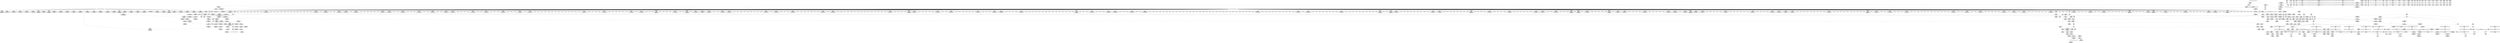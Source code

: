 digraph {
	CE0x5628c80 [shape=record,shape=Mrecord,label="{CE0x5628c80|56:_i8*,_:_CRE_147,148_}"]
	CE0x563dce0 [shape=record,shape=Mrecord,label="{CE0x563dce0|56:_i8*,_:_CRE_577,578_}"]
	CE0x5606640 [shape=record,shape=Mrecord,label="{CE0x5606640|56:_i8*,_:_CRE_559,560_}"]
	CE0x563d680 [shape=record,shape=Mrecord,label="{CE0x563d680|56:_i8*,_:_CRE_571,572_}"]
	CE0x5627e60 [shape=record,shape=Mrecord,label="{CE0x5627e60|56:_i8*,_:_CRE_142,143_}"]
	CE0x568da20 [shape=record,shape=Mrecord,label="{CE0x568da20|i64*_getelementptr_inbounds_(_2_x_i64_,_2_x_i64_*___llvm_gcov_ctr98,_i64_0,_i64_0)|*Constant*|*SummSource*}"]
	CE0x5616740 [shape=record,shape=Mrecord,label="{CE0x5616740|56:_i8*,_:_CRE_195,196_}"]
	CE0x566bb80 [shape=record,shape=Mrecord,label="{CE0x566bb80|avc_has_perm:_requested|Function::avc_has_perm&Arg::requested::}"]
	CE0x5630230 [shape=record,shape=Mrecord,label="{CE0x5630230|56:_i8*,_:_CRE_286,287_}"]
	CE0x5615810 [shape=record,shape=Mrecord,label="{CE0x5615810|56:_i8*,_:_CRE_250,251_}"]
	CE0x56352b0 [shape=record,shape=Mrecord,label="{CE0x56352b0|56:_i8*,_:_CRE_935,936_}"]
	CE0x5664470 [shape=record,shape=Mrecord,label="{CE0x5664470|selinux_kernel_create_files_as:_tmp5|security/selinux/hooks.c,3544}"]
	CE0x561e100 [shape=record,shape=Mrecord,label="{CE0x561e100|56:_i8*,_:_CRE_604,605_}"]
	CE0x560ad80 [shape=record,shape=Mrecord,label="{CE0x560ad80|56:_i8*,_:_CRE_400,408_|*MultipleSource*|Function::selinux_kernel_create_files_as&Arg::inode::|security/selinux/hooks.c,3543}"]
	CE0x56606e0 [shape=record,shape=Mrecord,label="{CE0x56606e0|selinux_kernel_create_files_as:_tmp6|security/selinux/hooks.c,3548}"]
	CE0x5676fa0 [shape=record,shape=Mrecord,label="{CE0x5676fa0|current_sid:_land.lhs.true2}"]
	CE0x5662740 [shape=record,shape=Mrecord,label="{CE0x5662740|i64_0|*Constant*}"]
	CE0x5616520 [shape=record,shape=Mrecord,label="{CE0x5616520|56:_i8*,_:_CRE_193,194_}"]
	CE0x56224c0 [shape=record,shape=Mrecord,label="{CE0x56224c0|56:_i8*,_:_CRE_832,840_|*MultipleSource*|Function::selinux_kernel_create_files_as&Arg::inode::|security/selinux/hooks.c,3543}"]
	CE0x5667e50 [shape=record,shape=Mrecord,label="{CE0x5667e50|28:_i32,_:_CRE_67,68_}"]
	CE0x56345f0 [shape=record,shape=Mrecord,label="{CE0x56345f0|56:_i8*,_:_CRE_923,924_}"]
	CE0x5638bb0 [shape=record,shape=Mrecord,label="{CE0x5638bb0|128:_i8*,_:_CRE_36,40_|*MultipleSource*|Function::selinux_kernel_create_files_as&Arg::new::|security/selinux/hooks.c,3544}"]
	CE0x561d8e0 [shape=record,shape=Mrecord,label="{CE0x561d8e0|56:_i8*,_:_CRE_157,158_}"]
	CE0x561e870 [shape=record,shape=Mrecord,label="{CE0x561e870|56:_i8*,_:_CRE_611,612_}"]
	CE0x560d530 [shape=record,shape=Mrecord,label="{CE0x560d530|get_current:_tmp|*SummSource*}"]
	CE0x563ba00 [shape=record,shape=Mrecord,label="{CE0x563ba00|56:_i8*,_:_CRE_553,554_}"]
	"CONST[source:1(input),value:2(dynamic)][purpose:{subject}]"
	CE0x562f570 [shape=record,shape=Mrecord,label="{CE0x562f570|56:_i8*,_:_CRE_274,275_}"]
	CE0x565d5b0 [shape=record,shape=Mrecord,label="{CE0x565d5b0|28:_i32,_:_CRE_91,92_}"]
	CE0x56330b0 [shape=record,shape=Mrecord,label="{CE0x56330b0|56:_i8*,_:_CRE_903,904_}"]
	CE0x5611bf0 [shape=record,shape=Mrecord,label="{CE0x5611bf0|56:_i8*,_:_CRE_24,32_|*MultipleSource*|Function::selinux_kernel_create_files_as&Arg::inode::|security/selinux/hooks.c,3543}"]
	CE0x5616f40 [shape=record,shape=Mrecord,label="{CE0x5616f40|56:_i8*,_:_CRE_156,157_}"]
	CE0x5672ec0 [shape=record,shape=Mrecord,label="{CE0x5672ec0|i64*_getelementptr_inbounds_(_5_x_i64_,_5_x_i64_*___llvm_gcov_ctr277,_i64_0,_i64_4)|*Constant*|*SummSink*}"]
	CE0x5683310 [shape=record,shape=Mrecord,label="{CE0x5683310|GLOBAL:___llvm_gcov_ctr125|Global_var:__llvm_gcov_ctr125|*SummSink*}"]
	CE0x560dee0 [shape=record,shape=Mrecord,label="{CE0x560dee0|current_sid:_tmp13|security/selinux/hooks.c,218}"]
	CE0x5664b40 [shape=record,shape=Mrecord,label="{CE0x5664b40|selinux_kernel_create_files_as:_tmp11|security/selinux/hooks.c,3554|*SummSink*}"]
	CE0x5632a50 [shape=record,shape=Mrecord,label="{CE0x5632a50|56:_i8*,_:_CRE_897,898_}"]
	CE0x567a960 [shape=record,shape=Mrecord,label="{CE0x567a960|12:_i32,_:_CME_20,24_|*MultipleSource*|*LoadInst*|security/selinux/hooks.c,3544|security/selinux/hooks.c,3544|security/selinux/hooks.c,3554}"]
	CE0x5685f90 [shape=record,shape=Mrecord,label="{CE0x5685f90|current_sid:_land.lhs.true2|*SummSource*}"]
	CE0x563d570 [shape=record,shape=Mrecord,label="{CE0x563d570|56:_i8*,_:_CRE_570,571_}"]
	CE0x5668350 [shape=record,shape=Mrecord,label="{CE0x5668350|28:_i32,_:_CRE_72,73_}"]
	CE0x563d8a0 [shape=record,shape=Mrecord,label="{CE0x563d8a0|56:_i8*,_:_CRE_573,574_}"]
	CE0x5672c00 [shape=record,shape=Mrecord,label="{CE0x5672c00|i32_218|*Constant*}"]
	CE0x562f270 [shape=record,shape=Mrecord,label="{CE0x562f270|56:_i8*,_:_CRE_262,263_}"]
	CE0x563eef0 [shape=record,shape=Mrecord,label="{CE0x563eef0|56:_i8*,_:_CRE_594,595_}"]
	CE0x563ecd0 [shape=record,shape=Mrecord,label="{CE0x563ecd0|56:_i8*,_:_CRE_592,593_}"]
	CE0x565d3b0 [shape=record,shape=Mrecord,label="{CE0x565d3b0|28:_i32,_:_CRE_89,90_}"]
	CE0x56740f0 [shape=record,shape=Mrecord,label="{CE0x56740f0|current_sid:_do.end}"]
	CE0x561a220 [shape=record,shape=Mrecord,label="{CE0x561a220|56:_i8*,_:_CRE_185,186_}"]
	CE0x5639510 [shape=record,shape=Mrecord,label="{CE0x5639510|128:_i8*,_:_CRE_56,64_|*MultipleSource*|Function::selinux_kernel_create_files_as&Arg::new::|security/selinux/hooks.c,3544}"]
	CE0x56774b0 [shape=record,shape=Mrecord,label="{CE0x56774b0|selinux_kernel_create_files_as:_tmp14|security/selinux/hooks.c,3555|*SummSource*}"]
	CE0x5603540 [shape=record,shape=Mrecord,label="{CE0x5603540|get_current:_tmp4|./arch/x86/include/asm/current.h,14|*SummSink*}"]
	CE0x565f440 [shape=record,shape=Mrecord,label="{CE0x565f440|28:_i32,_:_CRE_120,128_|*MultipleSource*|*LoadInst*|security/selinux/hooks.c,3543|security/selinux/hooks.c,3543|security/selinux/hooks.c,3548}"]
	CE0x5632c70 [shape=record,shape=Mrecord,label="{CE0x5632c70|56:_i8*,_:_CRE_899,900_}"]
	CE0x5659920 [shape=record,shape=Mrecord,label="{CE0x5659920|i8*_getelementptr_inbounds_(_45_x_i8_,_45_x_i8_*_.str12,_i32_0,_i32_0)|*Constant*|*SummSource*}"]
	CE0x56156f0 [shape=record,shape=Mrecord,label="{CE0x56156f0|COLLAPSED:_GCMRE___llvm_gcov_ctr277_internal_global_5_x_i64_zeroinitializer:_elem_0:default:}"]
	CE0x560c4e0 [shape=record,shape=Mrecord,label="{CE0x560c4e0|56:_i8*,_:_CRE_478,479_}"]
	CE0x56604e0 [shape=record,shape=Mrecord,label="{CE0x56604e0|28:_i32,_:_CRE_200,208_|*MultipleSource*|*LoadInst*|security/selinux/hooks.c,3543|security/selinux/hooks.c,3543|security/selinux/hooks.c,3548}"]
	CE0x4f05030 [shape=record,shape=Mrecord,label="{CE0x4f05030|i64_1|*Constant*|*SummSource*}"]
	CE0x5612a40 [shape=record,shape=Mrecord,label="{CE0x5612a40|_call_void_lockdep_rcu_suspicious(i8*_getelementptr_inbounds_(_25_x_i8_,_25_x_i8_*_.str3,_i32_0,_i32_0),_i32_218,_i8*_getelementptr_inbounds_(_45_x_i8_,_45_x_i8_*_.str12,_i32_0,_i32_0))_#10,_!dbg_!27727|security/selinux/hooks.c,218|*SummSink*}"]
	CE0x563a6d0 [shape=record,shape=Mrecord,label="{CE0x563a6d0|56:_i8*,_:_CRE_488,496_|*MultipleSource*|Function::selinux_kernel_create_files_as&Arg::inode::|security/selinux/hooks.c,3543}"]
	CE0x56317f0 [shape=record,shape=Mrecord,label="{CE0x56317f0|56:_i8*,_:_CRE_176,177_}"]
	CE0x565ddb0 [shape=record,shape=Mrecord,label="{CE0x565ddb0|28:_i32,_:_CRE_99,100_}"]
	"CONST[source:1(input),value:2(dynamic)][purpose:{object}]"
	CE0x5667d50 [shape=record,shape=Mrecord,label="{CE0x5667d50|28:_i32,_:_CRE_66,67_}"]
	CE0x5624b20 [shape=record,shape=Mrecord,label="{CE0x5624b20|56:_i8*,_:_CRE_202,203_}"]
	CE0x56874f0 [shape=record,shape=Mrecord,label="{CE0x56874f0|current_sid:_tmp7|security/selinux/hooks.c,218|*SummSource*}"]
	CE0x56739a0 [shape=record,shape=Mrecord,label="{CE0x56739a0|selinux_kernel_create_files_as:_tmp13|security/selinux/hooks.c,3554|*SummSink*}"]
	CE0x56268c0 [shape=record,shape=Mrecord,label="{CE0x56268c0|56:_i8*,_:_CRE_264,265_}"]
	CE0x5631000 [shape=record,shape=Mrecord,label="{CE0x5631000|56:_i8*,_:_CRE_299,300_}"]
	CE0x5685030 [shape=record,shape=Mrecord,label="{CE0x5685030|current_sid:_tmp10|security/selinux/hooks.c,218}"]
	CE0x568cdc0 [shape=record,shape=Mrecord,label="{CE0x568cdc0|current_sid:_sid|security/selinux/hooks.c,220}"]
	CE0x561dc50 [shape=record,shape=Mrecord,label="{CE0x561dc50|56:_i8*,_:_CRE_160,161_}"]
	CE0x563cf40 [shape=record,shape=Mrecord,label="{CE0x563cf40|56:_i8*,_:_CRE_564,565_}"]
	CE0x56693a0 [shape=record,shape=Mrecord,label="{CE0x56693a0|selinux_kernel_create_files_as:_new|Function::selinux_kernel_create_files_as&Arg::new::}"]
	CE0x567fee0 [shape=record,shape=Mrecord,label="{CE0x567fee0|i64_3|*Constant*|*SummSource*}"]
	CE0x566d290 [shape=record,shape=Mrecord,label="{CE0x566d290|i32_(i32,_i32,_i16,_i32,_%struct.common_audit_data*)*_bitcast_(i32_(i32,_i32,_i16,_i32,_%struct.common_audit_data.495*)*_avc_has_perm_to_i32_(i32,_i32,_i16,_i32,_%struct.common_audit_data*)*)|*Constant*|*SummSink*}"]
	CE0x56262a0 [shape=record,shape=Mrecord,label="{CE0x56262a0|56:_i8*,_:_CRE_205,206_}"]
	CE0x56354d0 [shape=record,shape=Mrecord,label="{CE0x56354d0|56:_i8*,_:_CRE_936,944_|*MultipleSource*|Function::selinux_kernel_create_files_as&Arg::inode::|security/selinux/hooks.c,3543}"]
	CE0x5620c60 [shape=record,shape=Mrecord,label="{CE0x5620c60|56:_i8*,_:_CRE_712,728_|*MultipleSource*|Function::selinux_kernel_create_files_as&Arg::inode::|security/selinux/hooks.c,3543}"]
	CE0x565cab0 [shape=record,shape=Mrecord,label="{CE0x565cab0|28:_i32,_:_CRE_80,81_}"]
	CE0x56382c0 [shape=record,shape=Mrecord,label="{CE0x56382c0|28:_i32,_:_CRE_11,12_}"]
	CE0x566c440 [shape=record,shape=Mrecord,label="{CE0x566c440|avc_has_perm:_auditdata|Function::avc_has_perm&Arg::auditdata::}"]
	CE0x565c9b0 [shape=record,shape=Mrecord,label="{CE0x565c9b0|28:_i32,_:_CRE_79,80_}"]
	CE0x563bd50 [shape=record,shape=Mrecord,label="{CE0x563bd50|56:_i8*,_:_CRE_556,557_}"]
	CE0x560cb40 [shape=record,shape=Mrecord,label="{CE0x560cb40|56:_i8*,_:_CRE_484,485_}"]
	CE0x5622c40 [shape=record,shape=Mrecord,label="{CE0x5622c40|56:_i8*,_:_CRE_865,866_}"]
	CE0x5633820 [shape=record,shape=Mrecord,label="{CE0x5633820|56:_i8*,_:_CRE_910,911_}"]
	CE0x5659c60 [shape=record,shape=Mrecord,label="{CE0x5659c60|i64*_getelementptr_inbounds_(_11_x_i64_,_11_x_i64_*___llvm_gcov_ctr125,_i64_0,_i64_9)|*Constant*}"]
	CE0x568c9c0 [shape=record,shape=Mrecord,label="{CE0x568c9c0|i32_1|*Constant*}"]
	CE0x56177b0 [shape=record,shape=Mrecord,label="{CE0x56177b0|get_current:_tmp1|*SummSource*}"]
	CE0x561f530 [shape=record,shape=Mrecord,label="{CE0x561f530|56:_i8*,_:_CRE_623,624_}"]
	CE0x563c9d0 [shape=record,shape=Mrecord,label="{CE0x563c9d0|28:_i32,_:_CRE_32,34_|*MultipleSource*|*LoadInst*|security/selinux/hooks.c,3543|security/selinux/hooks.c,3543|security/selinux/hooks.c,3548}"]
	CE0x5615a30 [shape=record,shape=Mrecord,label="{CE0x5615a30|56:_i8*,_:_CRE_252,253_}"]
	CE0x565c5b0 [shape=record,shape=Mrecord,label="{CE0x565c5b0|28:_i32,_:_CRE_75,76_}"]
	CE0x4f04fc0 [shape=record,shape=Mrecord,label="{CE0x4f04fc0|i64_1|*Constant*}"]
	CE0x5638390 [shape=record,shape=Mrecord,label="{CE0x5638390|28:_i32,_:_CRE_12,13_}"]
	CE0x567e830 [shape=record,shape=Mrecord,label="{CE0x567e830|get_current:_tmp4|./arch/x86/include/asm/current.h,14}"]
	CE0x5676930 [shape=record,shape=Mrecord,label="{CE0x5676930|current_sid:_call|security/selinux/hooks.c,218|*SummSource*}"]
	CE0x561a380 [shape=record,shape=Mrecord,label="{CE0x561a380|selinux_kernel_create_files_as:_tmp4|*LoadInst*|security/selinux/hooks.c,3544}"]
	CE0x561a110 [shape=record,shape=Mrecord,label="{CE0x561a110|56:_i8*,_:_CRE_184,185_}"]
	CE0x5621d40 [shape=record,shape=Mrecord,label="{CE0x5621d40|56:_i8*,_:_CRE_800,804_|*MultipleSource*|Function::selinux_kernel_create_files_as&Arg::inode::|security/selinux/hooks.c,3543}"]
	CE0x560e3a0 [shape=record,shape=Mrecord,label="{CE0x560e3a0|get_current:_tmp3|*SummSink*}"]
	CE0x56093b0 [shape=record,shape=Mrecord,label="{CE0x56093b0|56:_i8*,_:_CRE_305,306_}"]
	CE0x73bd590 [shape=record,shape=Mrecord,label="{CE0x73bd590|56:_i8*,_:_CRE_140,141_}"]
	CE0x5616300 [shape=record,shape=Mrecord,label="{CE0x5616300|56:_i8*,_:_CRE_191,192_}"]
	CE0x565cfb0 [shape=record,shape=Mrecord,label="{CE0x565cfb0|28:_i32,_:_CRE_85,86_}"]
	CE0x5622880 [shape=record,shape=Mrecord,label="{CE0x5622880|56:_i8*,_:_CRE_848,856_|*MultipleSource*|Function::selinux_kernel_create_files_as&Arg::inode::|security/selinux/hooks.c,3543}"]
	CE0x563c0d0 [shape=record,shape=Mrecord,label="{CE0x563c0d0|28:_i32,_:_CRE_17,18_}"]
	CE0x5684d20 [shape=record,shape=Mrecord,label="{CE0x5684d20|current_sid:_tmp9|security/selinux/hooks.c,218|*SummSource*}"]
	CE0x56755b0 [shape=record,shape=Mrecord,label="{CE0x56755b0|current_sid:_tmp2|*SummSource*}"]
	CE0x565dbb0 [shape=record,shape=Mrecord,label="{CE0x565dbb0|28:_i32,_:_CRE_97,98_}"]
	CE0x560e240 [shape=record,shape=Mrecord,label="{CE0x560e240|get_current:_tmp3}"]
	CE0x5631fb0 [shape=record,shape=Mrecord,label="{CE0x5631fb0|56:_i8*,_:_CRE_887,888_}"]
	CE0x56925b0 [shape=record,shape=Mrecord,label="{CE0x56925b0|COLLAPSED:_GCMRE_current_task_external_global_%struct.task_struct*:_elem_0::|security/selinux/hooks.c,218}"]
	CE0x565ecd0 [shape=record,shape=Mrecord,label="{CE0x565ecd0|28:_i32,_:_CRE_113,114_}"]
	CE0x5638d90 [shape=record,shape=Mrecord,label="{CE0x5638d90|128:_i8*,_:_CRE_40,44_|*MultipleSource*|Function::selinux_kernel_create_files_as&Arg::new::|security/selinux/hooks.c,3544}"]
	CE0x5662850 [shape=record,shape=Mrecord,label="{CE0x5662850|i64_0|*Constant*|*SummSource*}"]
	CE0x56934e0 [shape=record,shape=Mrecord,label="{CE0x56934e0|current_sid:_tmp22|security/selinux/hooks.c,218}"]
	CE0x5639f70 [shape=record,shape=Mrecord,label="{CE0x5639f70|get_current:_tmp|*SummSink*}"]
	CE0x5689b30 [shape=record,shape=Mrecord,label="{CE0x5689b30|current_sid:_do.body|*SummSink*}"]
	CE0x56334f0 [shape=record,shape=Mrecord,label="{CE0x56334f0|56:_i8*,_:_CRE_907,908_}"]
	CE0x5666770 [shape=record,shape=Mrecord,label="{CE0x5666770|i32_3|*Constant*}"]
	CE0x565eab0 [shape=record,shape=Mrecord,label="{CE0x565eab0|28:_i32,_:_CRE_111,112_}"]
	CE0x561a940 [shape=record,shape=Mrecord,label="{CE0x561a940|128:_i8*,_:_CRE_16,20_|*MultipleSource*|Function::selinux_kernel_create_files_as&Arg::new::|security/selinux/hooks.c,3544}"]
	CE0x5663400 [shape=record,shape=Mrecord,label="{CE0x5663400|128:_i8*,_:_CRE_112,120_|*MultipleSource*|Function::selinux_kernel_create_files_as&Arg::new::|security/selinux/hooks.c,3544}"]
	CE0x562d1c0 [shape=record,shape=Mrecord,label="{CE0x562d1c0|selinux_kernel_create_files_as:_tmp9|security/selinux/hooks.c,3553}"]
	CE0x5604fa0 [shape=record,shape=Mrecord,label="{CE0x5604fa0|56:_i8*,_:_CRE_40,48_|*MultipleSource*|Function::selinux_kernel_create_files_as&Arg::inode::|security/selinux/hooks.c,3543}"]
	CE0x5618240 [shape=record,shape=Mrecord,label="{CE0x5618240|56:_i8*,_:_CRE_212,216_|*MultipleSource*|Function::selinux_kernel_create_files_as&Arg::inode::|security/selinux/hooks.c,3543}"]
	CE0x5684df0 [shape=record,shape=Mrecord,label="{CE0x5684df0|current_sid:_tmp9|security/selinux/hooks.c,218|*SummSink*}"]
	CE0x56629c0 [shape=record,shape=Mrecord,label="{CE0x56629c0|i64_0|*Constant*|*SummSink*}"]
	CE0x5632e90 [shape=record,shape=Mrecord,label="{CE0x5632e90|56:_i8*,_:_CRE_901,902_}"]
	CE0x565d0b0 [shape=record,shape=Mrecord,label="{CE0x565d0b0|28:_i32,_:_CRE_86,87_}"]
	CE0x56736c0 [shape=record,shape=Mrecord,label="{CE0x56736c0|selinux_kernel_create_files_as:_tmp13|security/selinux/hooks.c,3554}"]
	CE0x566aff0 [shape=record,shape=Mrecord,label="{CE0x566aff0|i16_48|*Constant*|*SummSink*}"]
	CE0x5658e30 [shape=record,shape=Mrecord,label="{CE0x5658e30|i8_1|*Constant*|*SummSink*}"]
	CE0x560a600 [shape=record,shape=Mrecord,label="{CE0x560a600|56:_i8*,_:_CRE_360,376_|*MultipleSource*|Function::selinux_kernel_create_files_as&Arg::inode::|security/selinux/hooks.c,3543}"]
	CE0x56341b0 [shape=record,shape=Mrecord,label="{CE0x56341b0|56:_i8*,_:_CRE_919,920_}"]
	CE0x568cb40 [shape=record,shape=Mrecord,label="{CE0x568cb40|i32_1|*Constant*|*SummSource*}"]
	CE0x562cda0 [shape=record,shape=Mrecord,label="{CE0x562cda0|56:_i8*,_:_CRE_151,152_}"]
	CE0x560e670 [shape=record,shape=Mrecord,label="{CE0x560e670|i64_5|*Constant*|*SummSink*}"]
	CE0x56829c0 [shape=record,shape=Mrecord,label="{CE0x56829c0|i64*_getelementptr_inbounds_(_11_x_i64_,_11_x_i64_*___llvm_gcov_ctr125,_i64_0,_i64_8)|*Constant*}"]
	CE0x5693650 [shape=record,shape=Mrecord,label="{CE0x5693650|current_sid:_tmp22|security/selinux/hooks.c,218|*SummSource*}"]
	CE0x5632720 [shape=record,shape=Mrecord,label="{CE0x5632720|56:_i8*,_:_CRE_894,895_}"]
	CE0x565fce0 [shape=record,shape=Mrecord,label="{CE0x565fce0|28:_i32,_:_CRE_160,168_|*MultipleSource*|*LoadInst*|security/selinux/hooks.c,3543|security/selinux/hooks.c,3543|security/selinux/hooks.c,3548}"]
	CE0x566a760 [shape=record,shape=Mrecord,label="{CE0x566a760|avc_has_perm:_ssid|Function::avc_has_perm&Arg::ssid::|*SummSink*}"]
	CE0x565cdb0 [shape=record,shape=Mrecord,label="{CE0x565cdb0|28:_i32,_:_CRE_83,84_}"]
	CE0x568f2d0 [shape=record,shape=Mrecord,label="{CE0x568f2d0|i64*_getelementptr_inbounds_(_11_x_i64_,_11_x_i64_*___llvm_gcov_ctr125,_i64_0,_i64_10)|*Constant*}"]
	CE0x56600e0 [shape=record,shape=Mrecord,label="{CE0x56600e0|28:_i32,_:_CRE_184,192_|*MultipleSource*|*LoadInst*|security/selinux/hooks.c,3543|security/selinux/hooks.c,3543|security/selinux/hooks.c,3548}"]
	CE0x568fe40 [shape=record,shape=Mrecord,label="{CE0x568fe40|current_sid:_tmp20|security/selinux/hooks.c,218|*SummSink*}"]
	CE0x5665590 [shape=record,shape=Mrecord,label="{CE0x5665590|_ret_i32_%tmp24,_!dbg_!27742|security/selinux/hooks.c,220|*SummSink*}"]
	CE0x5633f90 [shape=record,shape=Mrecord,label="{CE0x5633f90|56:_i8*,_:_CRE_917,918_}"]
	CE0x563b820 [shape=record,shape=Mrecord,label="{CE0x563b820|56:_i8*,_:_CRE_544,552_|*MultipleSource*|Function::selinux_kernel_create_files_as&Arg::inode::|security/selinux/hooks.c,3543}"]
	CE0x5630cd0 [shape=record,shape=Mrecord,label="{CE0x5630cd0|56:_i8*,_:_CRE_296,297_}"]
	CE0x5630bc0 [shape=record,shape=Mrecord,label="{CE0x5630bc0|56:_i8*,_:_CRE_295,296_}"]
	CE0x5682670 [shape=record,shape=Mrecord,label="{CE0x5682670|i1_true|*Constant*|*SummSource*}"]
	CE0x565e560 [shape=record,shape=Mrecord,label="{CE0x565e560|28:_i32,_:_CRE_106,107_}"]
	CE0x56903c0 [shape=record,shape=Mrecord,label="{CE0x56903c0|current_sid:_call4|security/selinux/hooks.c,218|*SummSink*}"]
	CE0x562dda0 [shape=record,shape=Mrecord,label="{CE0x562dda0|56:_i8*,_:_CRE_248,249_}"]
	CE0x56590e0 [shape=record,shape=Mrecord,label="{CE0x56590e0|_call_void_lockdep_rcu_suspicious(i8*_getelementptr_inbounds_(_25_x_i8_,_25_x_i8_*_.str3,_i32_0,_i32_0),_i32_218,_i8*_getelementptr_inbounds_(_45_x_i8_,_45_x_i8_*_.str12,_i32_0,_i32_0))_#10,_!dbg_!27727|security/selinux/hooks.c,218}"]
	CE0x5659990 [shape=record,shape=Mrecord,label="{CE0x5659990|i8*_getelementptr_inbounds_(_45_x_i8_,_45_x_i8_*_.str12,_i32_0,_i32_0)|*Constant*|*SummSink*}"]
	CE0x567bdb0 [shape=record,shape=Mrecord,label="{CE0x567bdb0|current_sid:_tmp14|security/selinux/hooks.c,218|*SummSource*}"]
	CE0x56668a0 [shape=record,shape=Mrecord,label="{CE0x56668a0|i32_3|*Constant*|*SummSource*}"]
	CE0x565dcb0 [shape=record,shape=Mrecord,label="{CE0x565dcb0|28:_i32,_:_CRE_98,99_}"]
	CE0x565f8b0 [shape=record,shape=Mrecord,label="{CE0x565f8b0|28:_i32,_:_CRE_144,152_|*MultipleSource*|*LoadInst*|security/selinux/hooks.c,3543|security/selinux/hooks.c,3543|security/selinux/hooks.c,3548}"]
	CE0x563e010 [shape=record,shape=Mrecord,label="{CE0x563e010|56:_i8*,_:_CRE_580,581_}"]
	CE0x560a420 [shape=record,shape=Mrecord,label="{CE0x560a420|56:_i8*,_:_CRE_352,360_|*MultipleSource*|Function::selinux_kernel_create_files_as&Arg::inode::|security/selinux/hooks.c,3543}"]
	CE0x562a9e0 [shape=record,shape=Mrecord,label="{CE0x562a9e0|56:_i8*,_:_CRE_120,128_|*MultipleSource*|Function::selinux_kernel_create_files_as&Arg::inode::|security/selinux/hooks.c,3543}"]
	CE0x56616a0 [shape=record,shape=Mrecord,label="{CE0x56616a0|i64_2|*Constant*|*SummSource*}"]
	CE0x568e890 [shape=record,shape=Mrecord,label="{CE0x568e890|current_sid:_tmp19|security/selinux/hooks.c,218|*SummSource*}"]
	CE0x5631220 [shape=record,shape=Mrecord,label="{CE0x5631220|56:_i8*,_:_CRE_301,302_}"]
	CE0x5630340 [shape=record,shape=Mrecord,label="{CE0x5630340|56:_i8*,_:_CRE_287,288_}"]
	CE0x563f000 [shape=record,shape=Mrecord,label="{CE0x563f000|56:_i8*,_:_CRE_595,596_}"]
	CE0x56231f0 [shape=record,shape=Mrecord,label="{CE0x56231f0|56:_i8*,_:_CRE_869,870_}"]
	CE0x5620300 [shape=record,shape=Mrecord,label="{CE0x5620300|56:_i8*,_:_CRE_680,684_|*MultipleSource*|Function::selinux_kernel_create_files_as&Arg::inode::|security/selinux/hooks.c,3543}"]
	CE0x5675620 [shape=record,shape=Mrecord,label="{CE0x5675620|current_sid:_tmp2|*SummSink*}"]
	CE0x56625a0 [shape=record,shape=Mrecord,label="{CE0x56625a0|GLOBAL:___llvm_gcov_ctr277|Global_var:__llvm_gcov_ctr277|*SummSink*}"]
	CE0x56094c0 [shape=record,shape=Mrecord,label="{CE0x56094c0|56:_i8*,_:_CRE_306,307_}"]
	CE0x562fac0 [shape=record,shape=Mrecord,label="{CE0x562fac0|56:_i8*,_:_CRE_279,280_}"]
	CE0x56be650 [shape=record,shape=Mrecord,label="{CE0x56be650|%struct.task_struct*_(%struct.task_struct**)*_asm_movq_%gs:$_1:P_,$0_,_r,im,_dirflag_,_fpsr_,_flags_|*SummSource*}"]
	CE0x56851b0 [shape=record,shape=Mrecord,label="{CE0x56851b0|current_sid:_tmp10|security/selinux/hooks.c,218|*SummSource*}"]
	CE0x560d300 [shape=record,shape=Mrecord,label="{CE0x560d300|_call_void_mcount()_#3|*SummSource*}"]
	CE0x562f8a0 [shape=record,shape=Mrecord,label="{CE0x562f8a0|56:_i8*,_:_CRE_277,278_}"]
	CE0x5626080 [shape=record,shape=Mrecord,label="{CE0x5626080|56:_i8*,_:_CRE_203,204_}"]
	CE0x563d790 [shape=record,shape=Mrecord,label="{CE0x563d790|56:_i8*,_:_CRE_572,573_}"]
	CE0x560ba60 [shape=record,shape=Mrecord,label="{CE0x560ba60|56:_i8*,_:_CRE_456,464_|*MultipleSource*|Function::selinux_kernel_create_files_as&Arg::inode::|security/selinux/hooks.c,3543}"]
	CE0x5620e40 [shape=record,shape=Mrecord,label="{CE0x5620e40|56:_i8*,_:_CRE_728,736_|*MultipleSource*|Function::selinux_kernel_create_files_as&Arg::inode::|security/selinux/hooks.c,3543}"]
	CE0x5631330 [shape=record,shape=Mrecord,label="{CE0x5631330|56:_i8*,_:_CRE_302,303_}"]
	CE0x5663b80 [shape=record,shape=Mrecord,label="{CE0x5663b80|128:_i8*,_:_CRE_144,152_|*MultipleSource*|Function::selinux_kernel_create_files_as&Arg::new::|security/selinux/hooks.c,3544}"]
	CE0x560d9b0 [shape=record,shape=Mrecord,label="{CE0x560d9b0|i64*_getelementptr_inbounds_(_11_x_i64_,_11_x_i64_*___llvm_gcov_ctr125,_i64_0,_i64_6)|*Constant*|*SummSource*}"]
	"CONST[source:0(mediator),value:2(dynamic)][purpose:{object}]"
	CE0x563b0a0 [shape=record,shape=Mrecord,label="{CE0x563b0a0|56:_i8*,_:_CRE_520,528_|*MultipleSource*|Function::selinux_kernel_create_files_as&Arg::inode::|security/selinux/hooks.c,3543}"]
	CE0x5611680 [shape=record,shape=Mrecord,label="{CE0x5611680|current_sid:_land.lhs.true|*SummSource*}"]
	CE0x565fae0 [shape=record,shape=Mrecord,label="{CE0x565fae0|28:_i32,_:_CRE_152,160_|*MultipleSource*|*LoadInst*|security/selinux/hooks.c,3543|security/selinux/hooks.c,3543|security/selinux/hooks.c,3548}"]
	CE0x563b640 [shape=record,shape=Mrecord,label="{CE0x563b640|56:_i8*,_:_CRE_540,544_|*MultipleSource*|Function::selinux_kernel_create_files_as&Arg::inode::|security/selinux/hooks.c,3543}"]
	CE0x56726f0 [shape=record,shape=Mrecord,label="{CE0x56726f0|i8*_getelementptr_inbounds_(_25_x_i8_,_25_x_i8_*_.str3,_i32_0,_i32_0)|*Constant*|*SummSource*}"]
	CE0x56355e0 [shape=record,shape=Mrecord,label="{CE0x56355e0|56:_i8*,_:_CRE_944,952_|*MultipleSource*|Function::selinux_kernel_create_files_as&Arg::inode::|security/selinux/hooks.c,3543}"]
	CE0x5617910 [shape=record,shape=Mrecord,label="{CE0x5617910|selinux_kernel_create_files_as:_bb|*SummSink*}"]
	CE0x563c6d0 [shape=record,shape=Mrecord,label="{CE0x563c6d0|28:_i32,_:_CRE_23,24_}"]
	CE0x563d350 [shape=record,shape=Mrecord,label="{CE0x563d350|56:_i8*,_:_CRE_568,569_}"]
	CE0x560e5a0 [shape=record,shape=Mrecord,label="{CE0x560e5a0|i64_5|*Constant*|*SummSource*}"]
	CE0x5611010 [shape=record,shape=Mrecord,label="{CE0x5611010|current_sid:_tmp12|security/selinux/hooks.c,218|*SummSink*}"]
	CE0x56169f0 [shape=record,shape=Mrecord,label="{CE0x56169f0|selinux_kernel_create_files_as:_entry|*SummSink*}"]
	CE0x5692be0 [shape=record,shape=Mrecord,label="{CE0x5692be0|i32_22|*Constant*}"]
	CE0x5661150 [shape=record,shape=Mrecord,label="{CE0x5661150|selinux_kernel_create_files_as:_cmp|security/selinux/hooks.c,3553|*SummSource*}"]
	CE0x56044a0 [shape=record,shape=Mrecord,label="{CE0x56044a0|%struct.task_struct*_(%struct.task_struct**)*_asm_movq_%gs:$_1:P_,$0_,_r,im,_dirflag_,_fpsr_,_flags_|*SummSink*}"]
	CE0x5638460 [shape=record,shape=Mrecord,label="{CE0x5638460|28:_i32,_:_CRE_13,14_}"]
	CE0x5687b90 [shape=record,shape=Mrecord,label="{CE0x5687b90|current_sid:_tmp|*SummSource*}"]
	CE0x567d770 [shape=record,shape=Mrecord,label="{CE0x567d770|current_sid:_do.body}"]
	CE0x56320c0 [shape=record,shape=Mrecord,label="{CE0x56320c0|56:_i8*,_:_CRE_888,889_}"]
	CE0x562fdf0 [shape=record,shape=Mrecord,label="{CE0x562fdf0|56:_i8*,_:_CRE_282,283_}"]
	CE0x56189f0 [shape=record,shape=Mrecord,label="{CE0x56189f0|selinux_kernel_create_files_as:_tmp10|security/selinux/hooks.c,3553}"]
	CE0x560af60 [shape=record,shape=Mrecord,label="{CE0x560af60|56:_i8*,_:_CRE_408,416_|*MultipleSource*|Function::selinux_kernel_create_files_as&Arg::inode::|security/selinux/hooks.c,3543}"]
	CE0x568f830 [shape=record,shape=Mrecord,label="{CE0x568f830|current_sid:_tmp20|security/selinux/hooks.c,218}"]
	CE0x5636380 [shape=record,shape=Mrecord,label="{CE0x5636380|56:_i8*,_:_CRE_982,983_}"]
	CE0x5679820 [shape=record,shape=Mrecord,label="{CE0x5679820|selinux_kernel_create_files_as:_create_sid|security/selinux/hooks.c,3554}"]
	CE0x561f0f0 [shape=record,shape=Mrecord,label="{CE0x561f0f0|56:_i8*,_:_CRE_619,620_}"]
	CE0x5627f00 [shape=record,shape=Mrecord,label="{CE0x5627f00|56:_i8*,_:_CRE_143,144_}"]
	CE0x561edc0 [shape=record,shape=Mrecord,label="{CE0x561edc0|56:_i8*,_:_CRE_616,617_}"]
	CE0x5669410 [shape=record,shape=Mrecord,label="{CE0x5669410|selinux_kernel_create_files_as:_new|Function::selinux_kernel_create_files_as&Arg::new::|*SummSink*}"]
	CE0x5661860 [shape=record,shape=Mrecord,label="{CE0x5661860|i64_2|*Constant*|*SummSink*}"]
	CE0x565f330 [shape=record,shape=Mrecord,label="{CE0x565f330|28:_i32,_:_CRE_119,120_}"]
	CE0x5619de0 [shape=record,shape=Mrecord,label="{CE0x5619de0|56:_i8*,_:_CRE_181,182_}"]
	CE0x5660ae0 [shape=record,shape=Mrecord,label="{CE0x5660ae0|selinux_kernel_create_files_as:_tmp6|security/selinux/hooks.c,3548|*SummSink*}"]
	CE0x5681e20 [shape=record,shape=Mrecord,label="{CE0x5681e20|current_sid:_tmp5|security/selinux/hooks.c,218|*SummSink*}"]
	CE0x5672a00 [shape=record,shape=Mrecord,label="{CE0x5672a00|GLOBAL:_lockdep_rcu_suspicious|*Constant*|*SummSource*}"]
	CE0x56286a0 [shape=record,shape=Mrecord,label="{CE0x56286a0|56:_i8*,_:_CRE_80,88_|*MultipleSource*|Function::selinux_kernel_create_files_as&Arg::inode::|security/selinux/hooks.c,3543}"]
	CE0x568a480 [shape=record,shape=Mrecord,label="{CE0x568a480|current_sid:_tmp8|security/selinux/hooks.c,218}"]
	CE0x561f200 [shape=record,shape=Mrecord,label="{CE0x561f200|56:_i8*,_:_CRE_620,621_}"]
	CE0x565c6b0 [shape=record,shape=Mrecord,label="{CE0x565c6b0|28:_i32,_:_CRE_76,77_}"]
	CE0x562d320 [shape=record,shape=Mrecord,label="{CE0x562d320|selinux_kernel_create_files_as:_tmp9|security/selinux/hooks.c,3553|*SummSource*}"]
	CE0x562e4f0 [shape=record,shape=Mrecord,label="{CE0x562e4f0|i32_0|*Constant*}"]
	CE0x5619690 [shape=record,shape=Mrecord,label="{CE0x5619690|56:_i8*,_:_CRE_173,174_}"]
	CE0x567c560 [shape=record,shape=Mrecord,label="{CE0x567c560|i64_1|*Constant*}"]
	CE0x5667a50 [shape=record,shape=Mrecord,label="{CE0x5667a50|28:_i32,_:_CRE_63,64_}"]
	CE0x561f860 [shape=record,shape=Mrecord,label="{CE0x561f860|56:_i8*,_:_CRE_632,640_|*MultipleSource*|Function::selinux_kernel_create_files_as&Arg::inode::|security/selinux/hooks.c,3543}"]
	CE0x567b6c0 [shape=record,shape=Mrecord,label="{CE0x567b6c0|i64*_getelementptr_inbounds_(_2_x_i64_,_2_x_i64_*___llvm_gcov_ctr98,_i64_0,_i64_1)|*Constant*|*SummSource*}"]
	CE0x563b280 [shape=record,shape=Mrecord,label="{CE0x563b280|56:_i8*,_:_CRE_528,536_|*MultipleSource*|Function::selinux_kernel_create_files_as&Arg::inode::|security/selinux/hooks.c,3543}"]
	CE0x563ace0 [shape=record,shape=Mrecord,label="{CE0x563ace0|56:_i8*,_:_CRE_508,512_|*MultipleSource*|Function::selinux_kernel_create_files_as&Arg::inode::|security/selinux/hooks.c,3543}"]
	CE0x5628280 [shape=record,shape=Mrecord,label="{CE0x5628280|56:_i8*,_:_CRE_104,112_|*MultipleSource*|Function::selinux_kernel_create_files_as&Arg::inode::|security/selinux/hooks.c,3543}"]
	CE0x56269d0 [shape=record,shape=Mrecord,label="{CE0x56269d0|56:_i8*,_:_CRE_265,266_}"]
	CE0x560c920 [shape=record,shape=Mrecord,label="{CE0x560c920|56:_i8*,_:_CRE_482,483_}"]
	CE0x561db40 [shape=record,shape=Mrecord,label="{CE0x561db40|56:_i8*,_:_CRE_159,160_}"]
	CE0x565f000 [shape=record,shape=Mrecord,label="{CE0x565f000|28:_i32,_:_CRE_116,117_}"]
	CE0x73bd600 [shape=record,shape=Mrecord,label="{CE0x73bd600|56:_i8*,_:_CRE_139,140_}"]
	CE0x5658b30 [shape=record,shape=Mrecord,label="{CE0x5658b30|i8_1|*Constant*}"]
	CE0x5689d20 [shape=record,shape=Mrecord,label="{CE0x5689d20|current_sid:_if.end|*SummSource*}"]
	CE0x5666050 [shape=record,shape=Mrecord,label="{CE0x5666050|selinux_kernel_create_files_as:_sid1|security/selinux/hooks.c,3548|*SummSink*}"]
	CE0x5611d10 [shape=record,shape=Mrecord,label="{CE0x5611d10|i64*_getelementptr_inbounds_(_5_x_i64_,_5_x_i64_*___llvm_gcov_ctr277,_i64_0,_i64_0)|*Constant*|*SummSink*}"]
	CE0x5606c00 [shape=record,shape=Mrecord,label="{CE0x5606c00|selinux_kernel_create_files_as:_entry|*SummSource*}"]
	"CONST[source:2(external),value:2(dynamic)][purpose:{subject}]"
	CE0x56663c0 [shape=record,shape=Mrecord,label="{CE0x56663c0|selinux_kernel_create_files_as:_call|security/selinux/hooks.c,3545|*SummSource*}"]
	CE0x5667b50 [shape=record,shape=Mrecord,label="{CE0x5667b50|28:_i32,_:_CRE_64,65_}"]
	CE0x562b210 [shape=record,shape=Mrecord,label="{CE0x562b210|56:_i8*,_:_CRE_189,190_}"]
	CE0x5678960 [shape=record,shape=Mrecord,label="{CE0x5678960|get_current:_entry|*SummSink*}"]
	CE0x567d350 [shape=record,shape=Mrecord,label="{CE0x567d350|GLOBAL:_current_task|Global_var:current_task|*SummSink*}"]
	CE0x5619580 [shape=record,shape=Mrecord,label="{CE0x5619580|56:_i8*,_:_CRE_172,173_}"]
	CE0x56672b0 [shape=record,shape=Mrecord,label="{CE0x56672b0|28:_i32,_:_CRE_55,56_}"]
	CE0x56816e0 [shape=record,shape=Mrecord,label="{CE0x56816e0|current_sid:_bb|*SummSink*}"]
	CE0x56371b0 [shape=record,shape=Mrecord,label="{CE0x56371b0|selinux_kernel_create_files_as:_security|security/selinux/hooks.c,3544}"]
	CE0x5628980 [shape=record,shape=Mrecord,label="{CE0x5628980|56:_i8*,_:_CRE_96,104_|*MultipleSource*|Function::selinux_kernel_create_files_as&Arg::inode::|security/selinux/hooks.c,3543}"]
	CE0x5634a30 [shape=record,shape=Mrecord,label="{CE0x5634a30|56:_i8*,_:_CRE_927,928_}"]
	CE0x5634b40 [shape=record,shape=Mrecord,label="{CE0x5634b40|56:_i8*,_:_CRE_928,929_}"]
	CE0x560c700 [shape=record,shape=Mrecord,label="{CE0x560c700|56:_i8*,_:_CRE_480,481_}"]
	CE0x567a250 [shape=record,shape=Mrecord,label="{CE0x567a250|12:_i32,_:_CME_8,12_|*MultipleSource*|*LoadInst*|security/selinux/hooks.c,3544|security/selinux/hooks.c,3544|security/selinux/hooks.c,3554}"]
	CE0x56240d0 [shape=record,shape=Mrecord,label="{CE0x56240d0|56:_i8*,_:_CRE_883,884_}"]
	CE0x5636ea0 [shape=record,shape=Mrecord,label="{CE0x5636ea0|selinux_kernel_create_files_as:_tmp2|*LoadInst*|security/selinux/hooks.c,3543|*SummSink*}"]
	CE0x566b980 [shape=record,shape=Mrecord,label="{CE0x566b980|i32_2|*Constant*|*SummSink*}"]
	CE0x56031c0 [shape=record,shape=Mrecord,label="{CE0x56031c0|i32_0|*Constant*}"]
	CE0x5609900 [shape=record,shape=Mrecord,label="{CE0x5609900|56:_i8*,_:_CRE_310,311_}"]
	CE0x5622f90 [shape=record,shape=Mrecord,label="{CE0x5622f90|56:_i8*,_:_CRE_868,869_}"]
	CE0x56263b0 [shape=record,shape=Mrecord,label="{CE0x56263b0|56:_i8*,_:_CRE_206,207_}"]
	CE0x563c3d0 [shape=record,shape=Mrecord,label="{CE0x563c3d0|28:_i32,_:_CRE_20,21_}"]
	CE0x565c7b0 [shape=record,shape=Mrecord,label="{CE0x565c7b0|28:_i32,_:_CRE_77,78_}"]
	CE0x565e670 [shape=record,shape=Mrecord,label="{CE0x565e670|28:_i32,_:_CRE_107,108_}"]
	CE0x565f660 [shape=record,shape=Mrecord,label="{CE0x565f660|28:_i32,_:_CRE_136,144_|*MultipleSource*|*LoadInst*|security/selinux/hooks.c,3543|security/selinux/hooks.c,3543|security/selinux/hooks.c,3548}"]
	CE0x5618060 [shape=record,shape=Mrecord,label="{CE0x5618060|56:_i8*,_:_CRE_240,241_}"]
	CE0x5679650 [shape=record,shape=Mrecord,label="{CE0x5679650|_ret_i32_%call2,_!dbg_!27733|security/selinux/hooks.c,3555}"]
	CE0x5621020 [shape=record,shape=Mrecord,label="{CE0x5621020|56:_i8*,_:_CRE_736,740_|*MultipleSource*|Function::selinux_kernel_create_files_as&Arg::inode::|security/selinux/hooks.c,3543}"]
	CE0x5660d20 [shape=record,shape=Mrecord,label="{CE0x5660d20|selinux_kernel_create_files_as:_cmp|security/selinux/hooks.c,3553|*SummSink*}"]
	CE0x5606750 [shape=record,shape=Mrecord,label="{CE0x5606750|56:_i8*,_:_CRE_560,561_}"]
	CE0x5609a10 [shape=record,shape=Mrecord,label="{CE0x5609a10|56:_i8*,_:_CRE_311,312_}"]
	CE0x5629910 [shape=record,shape=Mrecord,label="{CE0x5629910|current_sid:_tmp3}"]
	CE0x568e2e0 [shape=record,shape=Mrecord,label="{CE0x568e2e0|get_current:_bb}"]
	CE0x560bc40 [shape=record,shape=Mrecord,label="{CE0x560bc40|56:_i8*,_:_CRE_464,472_|*MultipleSource*|Function::selinux_kernel_create_files_as&Arg::inode::|security/selinux/hooks.c,3543}"]
	CE0x566a910 [shape=record,shape=Mrecord,label="{CE0x566a910|avc_has_perm:_tsid|Function::avc_has_perm&Arg::tsid::}"]
	CE0x5664ad0 [shape=record,shape=Mrecord,label="{CE0x5664ad0|selinux_kernel_create_files_as:_tmp11|security/selinux/hooks.c,3554|*SummSource*}"]
	CE0x562eb30 [shape=record,shape=Mrecord,label="{CE0x562eb30|56:_i8*,_:_CRE_165,166_}"]
	CE0x563bbe0 [shape=record,shape=Mrecord,label="{CE0x563bbe0|56:_i8*,_:_CRE_554,555_}"]
	CE0x5659860 [shape=record,shape=Mrecord,label="{CE0x5659860|i8*_getelementptr_inbounds_(_45_x_i8_,_45_x_i8_*_.str12,_i32_0,_i32_0)|*Constant*}"]
	CE0x56046b0 [shape=record,shape=Mrecord,label="{CE0x56046b0|GLOBAL:_current_task|Global_var:current_task|*SummSource*}"]
	CE0x5677690 [shape=record,shape=Mrecord,label="{CE0x5677690|selinux_kernel_create_files_as:_tmp15|security/selinux/hooks.c,3555|*SummSink*}"]
	CE0x561d660 [shape=record,shape=Mrecord,label="{CE0x561d660|current_sid:_tmp|*SummSink*}"]
	CE0x567b850 [shape=record,shape=Mrecord,label="{CE0x567b850|i64*_getelementptr_inbounds_(_2_x_i64_,_2_x_i64_*___llvm_gcov_ctr98,_i64_0,_i64_0)|*Constant*}"]
	CE0x5610280 [shape=record,shape=Mrecord,label="{CE0x5610280|56:_i8*,_:_CRE_169,170_}"]
	CE0x568c7d0 [shape=record,shape=Mrecord,label="{CE0x568c7d0|current_sid:_tmp23|security/selinux/hooks.c,218|*SummSink*}"]
	CE0x56396f0 [shape=record,shape=Mrecord,label="{CE0x56396f0|128:_i8*,_:_CRE_64,72_|*MultipleSource*|Function::selinux_kernel_create_files_as&Arg::new::|security/selinux/hooks.c,3544}"]
	CE0x56170b0 [shape=record,shape=Mrecord,label="{CE0x56170b0|selinux_kernel_create_files_as:_entry}"]
	CE0x56795e0 [shape=record,shape=Mrecord,label="{CE0x56795e0|current_sid:_do.end|*SummSink*}"]
	CE0x5677010 [shape=record,shape=Mrecord,label="{CE0x5677010|current_sid:_bb}"]
	CE0x5611a80 [shape=record,shape=Mrecord,label="{CE0x5611a80|56:_i8*,_:_CRE_16,24_|*MultipleSource*|Function::selinux_kernel_create_files_as&Arg::inode::|security/selinux/hooks.c,3543}"]
	CE0x5638530 [shape=record,shape=Mrecord,label="{CE0x5638530|28:_i32,_:_CRE_14,15_}"]
	CE0x56353c0 [shape=record,shape=Mrecord,label="{CE0x56353c0|56:_i8*,_:_CRE_976,977_}"]
	CE0x5632610 [shape=record,shape=Mrecord,label="{CE0x5632610|56:_i8*,_:_CRE_893,894_}"]
	CE0x5604a60 [shape=record,shape=Mrecord,label="{CE0x5604a60|current_sid:_tmp11|security/selinux/hooks.c,218}"]
	CE0x5635ea0 [shape=record,shape=Mrecord,label="{CE0x5635ea0|56:_i8*,_:_CRE_978,979_}"]
	CE0x563c000 [shape=record,shape=Mrecord,label="{CE0x563c000|28:_i32,_:_CRE_16,17_}"]
	CE0x566b4a0 [shape=record,shape=Mrecord,label="{CE0x566b4a0|avc_has_perm:_tclass|Function::avc_has_perm&Arg::tclass::|*SummSink*}"]
	CE0x5610390 [shape=record,shape=Mrecord,label="{CE0x5610390|56:_i8*,_:_CRE_170,171_}"]
	CE0x566d110 [shape=record,shape=Mrecord,label="{CE0x566d110|i32_(i32,_i32,_i16,_i32,_%struct.common_audit_data*)*_bitcast_(i32_(i32,_i32,_i16,_i32,_%struct.common_audit_data.495*)*_avc_has_perm_to_i32_(i32,_i32,_i16,_i32,_%struct.common_audit_data*)*)|*Constant*|*SummSource*}"]
	CE0x5692d10 [shape=record,shape=Mrecord,label="{CE0x5692d10|current_sid:_security|security/selinux/hooks.c,218}"]
	CE0x561eba0 [shape=record,shape=Mrecord,label="{CE0x561eba0|56:_i8*,_:_CRE_614,615_}"]
	CE0x5679f70 [shape=record,shape=Mrecord,label="{CE0x5679f70|12:_i32,_:_CME_0,4_|*MultipleSource*|*LoadInst*|security/selinux/hooks.c,3544|security/selinux/hooks.c,3544|security/selinux/hooks.c,3554}"]
	CE0x5614720 [shape=record,shape=Mrecord,label="{CE0x5614720|i32_10|*Constant*}"]
	CE0x5682540 [shape=record,shape=Mrecord,label="{CE0x5682540|i1_true|*Constant*}"]
	CE0x567bc30 [shape=record,shape=Mrecord,label="{CE0x567bc30|current_sid:_tmp14|security/selinux/hooks.c,218}"]
	CE0x563f110 [shape=record,shape=Mrecord,label="{CE0x563f110|56:_i8*,_:_CRE_596,597_}"]
	CE0x56669d0 [shape=record,shape=Mrecord,label="{CE0x56669d0|i32_3|*Constant*|*SummSink*}"]
	CE0x5603ac0 [shape=record,shape=Mrecord,label="{CE0x5603ac0|current_sid:_tmp15|security/selinux/hooks.c,218|*SummSink*}"]
	CE0x5665e80 [shape=record,shape=Mrecord,label="{CE0x5665e80|selinux_kernel_create_files_as:_tmp5|security/selinux/hooks.c,3544|*SummSource*}"]
	CE0x73bd460 [shape=record,shape=Mrecord,label="{CE0x73bd460|56:_i8*,_:_CRE_138,139_}"]
	CE0x566b400 [shape=record,shape=Mrecord,label="{CE0x566b400|avc_has_perm:_tclass|Function::avc_has_perm&Arg::tclass::|*SummSource*}"]
	CE0x5624a10 [shape=record,shape=Mrecord,label="{CE0x5624a10|56:_i8*,_:_CRE_201,202_}"]
	CE0x5610d20 [shape=record,shape=Mrecord,label="{CE0x5610d20|current_sid:_tmp12|security/selinux/hooks.c,218}"]
	CE0x56344e0 [shape=record,shape=Mrecord,label="{CE0x56344e0|56:_i8*,_:_CRE_922,923_}"]
	CE0x562e910 [shape=record,shape=Mrecord,label="{CE0x562e910|56:_i8*,_:_CRE_163,164_}"]
	CE0x563aec0 [shape=record,shape=Mrecord,label="{CE0x563aec0|56:_i8*,_:_CRE_512,520_|*MultipleSource*|Function::selinux_kernel_create_files_as&Arg::inode::|security/selinux/hooks.c,3543}"]
	CE0x567f3b0 [shape=record,shape=Mrecord,label="{CE0x567f3b0|current_sid:_tmp1|*SummSink*}"]
	CE0x56402a0 [shape=record,shape=Mrecord,label="{CE0x56402a0|56:_i8*,_:_CRE_241,242_}"]
	CE0x561aad0 [shape=record,shape=Mrecord,label="{CE0x561aad0|128:_i8*,_:_CRE_20,24_|*MultipleSource*|Function::selinux_kernel_create_files_as&Arg::new::|security/selinux/hooks.c,3544}"]
	CE0x56365a0 [shape=record,shape=Mrecord,label="{CE0x56365a0|selinux_kernel_create_files_as:_tmp2|*LoadInst*|security/selinux/hooks.c,3543}"]
	CE0x5617b20 [shape=record,shape=Mrecord,label="{CE0x5617b20|selinux_kernel_create_files_as:_bb|*SummSource*}"]
	CE0x5661500 [shape=record,shape=Mrecord,label="{CE0x5661500|i64*_getelementptr_inbounds_(_5_x_i64_,_5_x_i64_*___llvm_gcov_ctr277,_i64_0,_i64_3)|*Constant*|*SummSink*}"]
	CE0x5678c10 [shape=record,shape=Mrecord,label="{CE0x5678c10|_ret_%struct.task_struct*_%tmp4,_!dbg_!27714|./arch/x86/include/asm/current.h,14}"]
	CE0x5634920 [shape=record,shape=Mrecord,label="{CE0x5634920|56:_i8*,_:_CRE_926,927_}"]
	CE0x568e0d0 [shape=record,shape=Mrecord,label="{CE0x568e0d0|current_sid:_tmp24|security/selinux/hooks.c,220|*SummSink*}"]
	CE0x56400c0 [shape=record,shape=Mrecord,label="{CE0x56400c0|56:_i8*,_:_CRE_232,236_|*MultipleSource*|Function::selinux_kernel_create_files_as&Arg::inode::|security/selinux/hooks.c,3543}"]
	CE0x566a6a0 [shape=record,shape=Mrecord,label="{CE0x566a6a0|avc_has_perm:_ssid|Function::avc_has_perm&Arg::ssid::|*SummSource*}"]
	CE0x5623630 [shape=record,shape=Mrecord,label="{CE0x5623630|56:_i8*,_:_CRE_873,874_}"]
	CE0x563d460 [shape=record,shape=Mrecord,label="{CE0x563d460|56:_i8*,_:_CRE_569,570_}"]
	CE0x562d430 [shape=record,shape=Mrecord,label="{CE0x562d430|selinux_kernel_create_files_as:_i_security|security/selinux/hooks.c,3543}"]
	CE0x56134c0 [shape=record,shape=Mrecord,label="{CE0x56134c0|56:_i8*,_:_CRE_48,56_|*MultipleSource*|Function::selinux_kernel_create_files_as&Arg::inode::|security/selinux/hooks.c,3543}"]
	CE0x5606420 [shape=record,shape=Mrecord,label="{CE0x5606420|56:_i8*,_:_CRE_557,558_}"]
	CE0x5669240 [shape=record,shape=Mrecord,label="{CE0x5669240|selinux_kernel_create_files_as:_tmp3|security/selinux/hooks.c,3543|*SummSource*}"]
	CE0x5623000 [shape=record,shape=Mrecord,label="{CE0x5623000|56:_i8*,_:_CRE_867,868_}"]
	CE0x5606a80 [shape=record,shape=Mrecord,label="{CE0x5606a80|56:_i8*,_:_CRE_563,564_}"]
	CE0x5632940 [shape=record,shape=Mrecord,label="{CE0x5632940|56:_i8*,_:_CRE_896,897_}"]
	CE0x56351a0 [shape=record,shape=Mrecord,label="{CE0x56351a0|56:_i8*,_:_CRE_934,935_}"]
	CE0x562a610 [shape=record,shape=Mrecord,label="{CE0x562a610|56:_i8*,_:_CRE_12,16_|*MultipleSource*|Function::selinux_kernel_create_files_as&Arg::inode::|security/selinux/hooks.c,3543}"]
	CE0x5627c10 [shape=record,shape=Mrecord,label="{CE0x5627c10|selinux_kernel_create_files_as:_inode|Function::selinux_kernel_create_files_as&Arg::inode::|*SummSink*}"]
	CE0x567bf20 [shape=record,shape=Mrecord,label="{CE0x567bf20|current_sid:_tmp14|security/selinux/hooks.c,218|*SummSink*}"]
	CE0x56034d0 [shape=record,shape=Mrecord,label="{CE0x56034d0|get_current:_tmp4|./arch/x86/include/asm/current.h,14|*SummSource*}"]
	CE0x562f160 [shape=record,shape=Mrecord,label="{CE0x562f160|56:_i8*,_:_CRE_261,262_}"]
	CE0x5625be0 [shape=record,shape=Mrecord,label="{CE0x5625be0|_call_void_mcount()_#3|*SummSink*}"]
	CE0x5618b70 [shape=record,shape=Mrecord,label="{CE0x5618b70|56:_i8*,_:_CRE_0,2_|*MultipleSource*|Function::selinux_kernel_create_files_as&Arg::inode::|security/selinux/hooks.c,3543}"]
	CE0x565dab0 [shape=record,shape=Mrecord,label="{CE0x565dab0|28:_i32,_:_CRE_96,97_}"]
	CE0x560b320 [shape=record,shape=Mrecord,label="{CE0x560b320|56:_i8*,_:_CRE_424,432_|*MultipleSource*|Function::selinux_kernel_create_files_as&Arg::inode::|security/selinux/hooks.c,3543}"]
	CE0x561e540 [shape=record,shape=Mrecord,label="{CE0x561e540|56:_i8*,_:_CRE_608,609_}"]
	CE0x568f640 [shape=record,shape=Mrecord,label="{CE0x568f640|current_sid:_tmp19|security/selinux/hooks.c,218|*SummSink*}"]
	CE0x5616c10 [shape=record,shape=Mrecord,label="{CE0x5616c10|56:_i8*,_:_CRE_153,154_}"]
	CE0x561f420 [shape=record,shape=Mrecord,label="{CE0x561f420|56:_i8*,_:_CRE_622,623_}"]
	CE0x5624900 [shape=record,shape=Mrecord,label="{CE0x5624900|56:_i8*,_:_CRE_200,201_}"]
	CE0x5635cc0 [shape=record,shape=Mrecord,label="{CE0x5635cc0|56:_i8*,_:_CRE_977,978_}"]
	CE0x561dd60 [shape=record,shape=Mrecord,label="{CE0x561dd60|56:_i8*,_:_CRE_161,162_}"]
	CE0x560a7e0 [shape=record,shape=Mrecord,label="{CE0x560a7e0|56:_i8*,_:_CRE_376,384_|*MultipleSource*|Function::selinux_kernel_create_files_as&Arg::inode::|security/selinux/hooks.c,3543}"]
	CE0x5632830 [shape=record,shape=Mrecord,label="{CE0x5632830|56:_i8*,_:_CRE_895,896_}"]
	CE0x5604800 [shape=record,shape=Mrecord,label="{CE0x5604800|current_sid:_tmp10|security/selinux/hooks.c,218|*SummSink*}"]
	CE0x563bdc0 [shape=record,shape=Mrecord,label="{CE0x563bdc0|56:_i8*,_:_CRE_555,556_}"]
	CE0x565a030 [shape=record,shape=Mrecord,label="{CE0x565a030|current_sid:_tmp17|security/selinux/hooks.c,218}"]
	CE0x56096e0 [shape=record,shape=Mrecord,label="{CE0x56096e0|56:_i8*,_:_CRE_308,309_}"]
	CE0x5622a60 [shape=record,shape=Mrecord,label="{CE0x5622a60|56:_i8*,_:_CRE_856,864_|*MultipleSource*|Function::selinux_kernel_create_files_as&Arg::inode::|security/selinux/hooks.c,3543}"]
	CE0x563e450 [shape=record,shape=Mrecord,label="{CE0x563e450|56:_i8*,_:_CRE_584,585_}"]
	CE0x5667380 [shape=record,shape=Mrecord,label="{CE0x5667380|28:_i32,_:_CRE_56,57_}"]
	CE0x56245d0 [shape=record,shape=Mrecord,label="{CE0x56245d0|56:_i8*,_:_CRE_197,198_}"]
	CE0x5618130 [shape=record,shape=Mrecord,label="{CE0x5618130|56:_i8*,_:_CRE_208,210_|*MultipleSource*|Function::selinux_kernel_create_files_as&Arg::inode::|security/selinux/hooks.c,3543}"]
	CE0x562aff0 [shape=record,shape=Mrecord,label="{CE0x562aff0|56:_i8*,_:_CRE_187,188_}"]
	CE0x5634e70 [shape=record,shape=Mrecord,label="{CE0x5634e70|56:_i8*,_:_CRE_931,932_}"]
	CE0x56696c0 [shape=record,shape=Mrecord,label="{CE0x56696c0|selinux_kernel_create_files_as:_new|Function::selinux_kernel_create_files_as&Arg::new::|*SummSource*}"]
	CE0x5685760 [shape=record,shape=Mrecord,label="{CE0x5685760|i64_4|*Constant*}"]
	CE0x5665140 [shape=record,shape=Mrecord,label="{CE0x5665140|current_sid:_entry|*SummSource*}"]
	CE0x5679210 [shape=record,shape=Mrecord,label="{CE0x5679210|selinux_kernel_create_files_as:_tmp15|security/selinux/hooks.c,3555|*SummSource*}"]
	CE0x560a240 [shape=record,shape=Mrecord,label="{CE0x560a240|56:_i8*,_:_CRE_344,352_|*MultipleSource*|Function::selinux_kernel_create_files_as&Arg::inode::|security/selinux/hooks.c,3543}"]
	CE0x563e670 [shape=record,shape=Mrecord,label="{CE0x563e670|56:_i8*,_:_CRE_586,587_}"]
	CE0x5663f40 [shape=record,shape=Mrecord,label="{CE0x5663f40|128:_i8*,_:_CRE_160,168_|*MultipleSource*|Function::selinux_kernel_create_files_as&Arg::new::|security/selinux/hooks.c,3544}"]
	CE0x5625ca0 [shape=record,shape=Mrecord,label="{CE0x5625ca0|selinux_kernel_create_files_as:_inode|Function::selinux_kernel_create_files_as&Arg::inode::}"]
	CE0x562e5d0 [shape=record,shape=Mrecord,label="{CE0x562e5d0|i32_0|*Constant*|*SummSource*}"]
	CE0x5683a20 [shape=record,shape=Mrecord,label="{CE0x5683a20|current_sid:_tmp8|security/selinux/hooks.c,218|*SummSource*}"]
	CE0x561e320 [shape=record,shape=Mrecord,label="{CE0x561e320|56:_i8*,_:_CRE_606,607_}"]
	CE0x561da30 [shape=record,shape=Mrecord,label="{CE0x561da30|56:_i8*,_:_CRE_158,159_}"]
	CE0x5662c70 [shape=record,shape=Mrecord,label="{CE0x5662c70|selinux_kernel_create_files_as:_tmp8|security/selinux/hooks.c,3553|*SummSink*}"]
	CE0x560d260 [shape=record,shape=Mrecord,label="{CE0x560d260|_call_void_mcount()_#3}"]
	CE0x56267c0 [shape=record,shape=Mrecord,label="{CE0x56267c0|selinux_kernel_create_files_as:_if.then|*SummSource*}"]
	CE0x563dbd0 [shape=record,shape=Mrecord,label="{CE0x563dbd0|56:_i8*,_:_CRE_576,577_}"]
	CE0x563f440 [shape=record,shape=Mrecord,label="{CE0x563f440|56:_i8*,_:_CRE_599,600_}"]
	CE0x5613270 [shape=record,shape=Mrecord,label="{CE0x5613270|selinux_kernel_create_files_as:_tmp12|security/selinux/hooks.c,3554|*SummSink*}"]
	CE0x5632b60 [shape=record,shape=Mrecord,label="{CE0x5632b60|56:_i8*,_:_CRE_898,899_}"]
	CE0x563cd60 [shape=record,shape=Mrecord,label="{CE0x563cd60|28:_i32,_:_CRE_40,44_|*MultipleSource*|*LoadInst*|security/selinux/hooks.c,3543|security/selinux/hooks.c,3543|security/selinux/hooks.c,3548}"]
	CE0x565d2b0 [shape=record,shape=Mrecord,label="{CE0x565d2b0|28:_i32,_:_CRE_88,89_}"]
	CE0x4f04f50 [shape=record,shape=Mrecord,label="{CE0x4f04f50|selinux_kernel_create_files_as:_inode|Function::selinux_kernel_create_files_as&Arg::inode::|*SummSource*}"]
	CE0x5632500 [shape=record,shape=Mrecord,label="{CE0x5632500|56:_i8*,_:_CRE_892,893_}"]
	CE0x565ede0 [shape=record,shape=Mrecord,label="{CE0x565ede0|28:_i32,_:_CRE_114,115_}"]
	CE0x566cfb0 [shape=record,shape=Mrecord,label="{CE0x566cfb0|i32_(i32,_i32,_i16,_i32,_%struct.common_audit_data*)*_bitcast_(i32_(i32,_i32,_i16,_i32,_%struct.common_audit_data.495*)*_avc_has_perm_to_i32_(i32,_i32,_i16,_i32,_%struct.common_audit_data*)*)|*Constant*}"]
	CE0x5616b30 [shape=record,shape=Mrecord,label="{CE0x5616b30|i64_1|*Constant*}"]
	CE0x565eef0 [shape=record,shape=Mrecord,label="{CE0x565eef0|28:_i32,_:_CRE_115,116_}"]
	CE0x56639a0 [shape=record,shape=Mrecord,label="{CE0x56639a0|128:_i8*,_:_CRE_136,144_|*MultipleSource*|Function::selinux_kernel_create_files_as&Arg::new::|security/selinux/hooks.c,3544}"]
	CE0x563a980 [shape=record,shape=Mrecord,label="{CE0x563a980|56:_i8*,_:_CRE_500,504_|*MultipleSource*|Function::selinux_kernel_create_files_as&Arg::inode::|security/selinux/hooks.c,3543}"]
	CE0x567acc0 [shape=record,shape=Mrecord,label="{CE0x567acc0|i64*_getelementptr_inbounds_(_5_x_i64_,_5_x_i64_*___llvm_gcov_ctr277,_i64_0,_i64_4)|*Constant*|*SummSource*}"]
	CE0x56602e0 [shape=record,shape=Mrecord,label="{CE0x56602e0|28:_i32,_:_CRE_192,196_|*MultipleSource*|*LoadInst*|security/selinux/hooks.c,3543|security/selinux/hooks.c,3543|security/selinux/hooks.c,3548}"]
	CE0x562fce0 [shape=record,shape=Mrecord,label="{CE0x562fce0|56:_i8*,_:_CRE_281,282_}"]
	CE0x562da70 [shape=record,shape=Mrecord,label="{CE0x562da70|56:_i8*,_:_CRE_245,246_}"]
	CE0x566b390 [shape=record,shape=Mrecord,label="{CE0x566b390|avc_has_perm:_requested|Function::avc_has_perm&Arg::requested::|*SummSink*}"]
	CE0x5616120 [shape=record,shape=Mrecord,label="{CE0x5616120|56:_i8*,_:_CRE_4,8_|*MultipleSource*|Function::selinux_kernel_create_files_as&Arg::inode::|security/selinux/hooks.c,3543}"]
	CE0x5623a70 [shape=record,shape=Mrecord,label="{CE0x5623a70|56:_i8*,_:_CRE_877,878_}"]
	CE0x5631ea0 [shape=record,shape=Mrecord,label="{CE0x5631ea0|56:_i8*,_:_CRE_886,887_}"]
	CE0x563ceb0 [shape=record,shape=Mrecord,label="{CE0x563ceb0|28:_i32,_:_CRE_48,49_}"]
	CE0x5609190 [shape=record,shape=Mrecord,label="{CE0x5609190|56:_i8*,_:_CRE_303,304_}"]
	CE0x56222e0 [shape=record,shape=Mrecord,label="{CE0x56222e0|56:_i8*,_:_CRE_824,832_|*MultipleSource*|Function::selinux_kernel_create_files_as&Arg::inode::|security/selinux/hooks.c,3543}"]
	CE0x5632fa0 [shape=record,shape=Mrecord,label="{CE0x5632fa0|56:_i8*,_:_CRE_902,903_}"]
	CE0x563bf30 [shape=record,shape=Mrecord,label="{CE0x563bf30|28:_i32,_:_CRE_15,16_}"]
	CE0x5665c80 [shape=record,shape=Mrecord,label="{CE0x5665c80|current_sid:_entry}"]
	CE0x561dff0 [shape=record,shape=Mrecord,label="{CE0x561dff0|56:_i8*,_:_CRE_603,604_}"]
	CE0x5666c30 [shape=record,shape=Mrecord,label="{CE0x5666c30|28:_i32,_:_CRE_49,50_}"]
	CE0x5639150 [shape=record,shape=Mrecord,label="{CE0x5639150|128:_i8*,_:_CRE_48,52_|*MultipleSource*|Function::selinux_kernel_create_files_as&Arg::new::|security/selinux/hooks.c,3544}"]
	CE0x56608e0 [shape=record,shape=Mrecord,label="{CE0x56608e0|selinux_kernel_create_files_as:_tmp6|security/selinux/hooks.c,3548|*SummSource*}"]
	CE0x5606970 [shape=record,shape=Mrecord,label="{CE0x5606970|56:_i8*,_:_CRE_562,563_}"]
	CE0x5618530 [shape=record,shape=Mrecord,label="{CE0x5618530|56:_i8*,_:_CRE_224,232_|*MultipleSource*|Function::selinux_kernel_create_files_as&Arg::inode::|security/selinux/hooks.c,3543}"]
	CE0x5621200 [shape=record,shape=Mrecord,label="{CE0x5621200|56:_i8*,_:_CRE_744,752_|*MultipleSource*|Function::selinux_kernel_create_files_as&Arg::inode::|security/selinux/hooks.c,3543}"]
	CE0x562ed20 [shape=record,shape=Mrecord,label="{CE0x562ed20|56:_i8*,_:_CRE_257,258_}"]
	CE0x5692f10 [shape=record,shape=Mrecord,label="{CE0x5692f10|current_sid:_security|security/selinux/hooks.c,218|*SummSource*}"]
	CE0x5630120 [shape=record,shape=Mrecord,label="{CE0x5630120|56:_i8*,_:_CRE_285,286_}"]
	CE0x5637bf0 [shape=record,shape=Mrecord,label="{CE0x5637bf0|28:_i32,_:_CRE_0,8_|*MultipleSource*|*LoadInst*|security/selinux/hooks.c,3543|security/selinux/hooks.c,3543|security/selinux/hooks.c,3548}"]
	CE0x5624be0 [shape=record,shape=Mrecord,label="{CE0x5624be0|selinux_kernel_create_files_as:_if.then|*SummSink*}"]
	CE0x563ede0 [shape=record,shape=Mrecord,label="{CE0x563ede0|56:_i8*,_:_CRE_593,594_}"]
	CE0x563f660 [shape=record,shape=Mrecord,label="{CE0x563f660|56:_i8*,_:_CRE_601,602_}"]
	CE0x56040d0 [shape=record,shape=Mrecord,label="{CE0x56040d0|current_sid:_tmp16|security/selinux/hooks.c,218|*SummSource*}"]
	CE0x5689c80 [shape=record,shape=Mrecord,label="{CE0x5689c80|current_sid:_if.end}"]
	CE0x5615b40 [shape=record,shape=Mrecord,label="{CE0x5615b40|56:_i8*,_:_CRE_253,254_}"]
	CE0x5613630 [shape=record,shape=Mrecord,label="{CE0x5613630|56:_i8*,_:_CRE_56,64_|*MultipleSource*|Function::selinux_kernel_create_files_as&Arg::inode::|security/selinux/hooks.c,3543}"]
	CE0x568f5d0 [shape=record,shape=Mrecord,label="{CE0x568f5d0|i64*_getelementptr_inbounds_(_11_x_i64_,_11_x_i64_*___llvm_gcov_ctr125,_i64_0,_i64_10)|*Constant*|*SummSink*}"]
	CE0x5635090 [shape=record,shape=Mrecord,label="{CE0x5635090|56:_i8*,_:_CRE_933,934_}"]
	CE0x5686180 [shape=record,shape=Mrecord,label="{CE0x5686180|current_sid:_if.then}"]
	CE0x56197a0 [shape=record,shape=Mrecord,label="{CE0x56197a0|56:_i8*,_:_CRE_174,175_}"]
	CE0x5631900 [shape=record,shape=Mrecord,label="{CE0x5631900|56:_i8*,_:_CRE_177,178_}"]
	CE0x5668250 [shape=record,shape=Mrecord,label="{CE0x5668250|28:_i32,_:_CRE_71,72_}"]
	CE0x561fd60 [shape=record,shape=Mrecord,label="{CE0x561fd60|56:_i8*,_:_CRE_656,664_|*MultipleSource*|Function::selinux_kernel_create_files_as&Arg::inode::|security/selinux/hooks.c,3543}"]
	CE0x56340a0 [shape=record,shape=Mrecord,label="{CE0x56340a0|56:_i8*,_:_CRE_918,919_}"]
	CE0x5619ef0 [shape=record,shape=Mrecord,label="{CE0x5619ef0|56:_i8*,_:_CRE_182,183_}"]
	CE0x5630780 [shape=record,shape=Mrecord,label="{CE0x5630780|56:_i8*,_:_CRE_291,292_}"]
	CE0x562f680 [shape=record,shape=Mrecord,label="{CE0x562f680|56:_i8*,_:_CRE_275,276_}"]
	CE0x563e120 [shape=record,shape=Mrecord,label="{CE0x563e120|56:_i8*,_:_CRE_581,582_}"]
	CE0x567f070 [shape=record,shape=Mrecord,label="{CE0x567f070|get_current:_tmp}"]
	CE0x567c9a0 [shape=record,shape=Mrecord,label="{CE0x567c9a0|get_current:_tmp2}"]
	CE0x5630890 [shape=record,shape=Mrecord,label="{CE0x5630890|56:_i8*,_:_CRE_292,293_}"]
	CE0x5685890 [shape=record,shape=Mrecord,label="{CE0x5685890|i64_4|*Constant*|*SummSource*}"]
	CE0x566cb50 [shape=record,shape=Mrecord,label="{CE0x566cb50|selinux_kernel_create_files_as:_call2|security/selinux/hooks.c,3548}"]
	CE0x5659670 [shape=record,shape=Mrecord,label="{CE0x5659670|i32_218|*Constant*|*SummSink*}"]
	CE0x562ef40 [shape=record,shape=Mrecord,label="{CE0x562ef40|56:_i8*,_:_CRE_259,260_}"]
	CE0x5667450 [shape=record,shape=Mrecord,label="{CE0x5667450|28:_i32,_:_CRE_57,58_}"]
	CE0x562abb0 [shape=record,shape=Mrecord,label="{CE0x562abb0|56:_i8*,_:_CRE_128,136_|*MultipleSource*|Function::selinux_kernel_create_files_as&Arg::inode::|security/selinux/hooks.c,3543}"]
	CE0x56266b0 [shape=record,shape=Mrecord,label="{CE0x56266b0|i64*_getelementptr_inbounds_(_5_x_i64_,_5_x_i64_*___llvm_gcov_ctr277,_i64_0,_i64_0)|*Constant*}"]
	CE0x561ea90 [shape=record,shape=Mrecord,label="{CE0x561ea90|56:_i8*,_:_CRE_613,614_}"]
	CE0x5623520 [shape=record,shape=Mrecord,label="{CE0x5623520|56:_i8*,_:_CRE_872,873_}"]
	CE0x5628d90 [shape=record,shape=Mrecord,label="{CE0x5628d90|56:_i8*,_:_CRE_148,149_}"]
	CE0x5617c20 [shape=record,shape=Mrecord,label="{CE0x5617c20|get_current:_tmp1|*SummSink*}"]
	CE0x56343d0 [shape=record,shape=Mrecord,label="{CE0x56343d0|56:_i8*,_:_CRE_921,922_}"]
	CE0x560df50 [shape=record,shape=Mrecord,label="{CE0x560df50|current_sid:_tmp13|security/selinux/hooks.c,218|*SummSource*}"]
	CE0x5658590 [shape=record,shape=Mrecord,label="{CE0x5658590|i64*_getelementptr_inbounds_(_5_x_i64_,_5_x_i64_*___llvm_gcov_ctr277,_i64_0,_i64_3)|*Constant*}"]
	CE0x5673250 [shape=record,shape=Mrecord,label="{CE0x5673250|selinux_kernel_create_files_as:_sid3|security/selinux/hooks.c,3554|*SummSink*}"]
	CE0x56309a0 [shape=record,shape=Mrecord,label="{CE0x56309a0|56:_i8*,_:_CRE_293,294_}"]
	CE0x562cc90 [shape=record,shape=Mrecord,label="{CE0x562cc90|56:_i8*,_:_CRE_150,151_}"]
	CE0x5637d50 [shape=record,shape=Mrecord,label="{CE0x5637d50|28:_i32,_:_CRE_8,9_}"]
	CE0x56827e0 [shape=record,shape=Mrecord,label="{CE0x56827e0|i1_true|*Constant*|*SummSink*}"]
	CE0x5662fd0 [shape=record,shape=Mrecord,label="{CE0x5662fd0|128:_i8*,_:_CRE_96,104_|*MultipleSource*|Function::selinux_kernel_create_files_as&Arg::new::|security/selinux/hooks.c,3544}"]
	CE0x560e4d0 [shape=record,shape=Mrecord,label="{CE0x560e4d0|i64_5|*Constant*}"]
	CE0x56331c0 [shape=record,shape=Mrecord,label="{CE0x56331c0|56:_i8*,_:_CRE_904,905_}"]
	CE0x563dac0 [shape=record,shape=Mrecord,label="{CE0x563dac0|56:_i8*,_:_CRE_575,576_}"]
	CE0x5680060 [shape=record,shape=Mrecord,label="{CE0x5680060|current_sid:_tmp4|security/selinux/hooks.c,218}"]
	CE0x567e3f0 [shape=record,shape=Mrecord,label="{CE0x567e3f0|current_sid:_tmp7|security/selinux/hooks.c,218|*SummSink*}"]
	CE0x56724a0 [shape=record,shape=Mrecord,label="{CE0x56724a0|i8*_getelementptr_inbounds_(_25_x_i8_,_25_x_i8_*_.str3,_i32_0,_i32_0)|*Constant*}"]
	CE0x5628b70 [shape=record,shape=Mrecord,label="{CE0x5628b70|56:_i8*,_:_CRE_146,147_}"]
	CE0x563c1d0 [shape=record,shape=Mrecord,label="{CE0x563c1d0|28:_i32,_:_CRE_18,19_}"]
	CE0x5626190 [shape=record,shape=Mrecord,label="{CE0x5626190|56:_i8*,_:_CRE_204,205_}"]
	CE0x563e340 [shape=record,shape=Mrecord,label="{CE0x563e340|56:_i8*,_:_CRE_583,584_}"]
	CE0x69eac50 [shape=record,shape=Mrecord,label="{CE0x69eac50|selinux_kernel_create_files_as:_tmp|*SummSink*}"]
	CE0x5604b90 [shape=record,shape=Mrecord,label="{CE0x5604b90|current_sid:_tmp11|security/selinux/hooks.c,218|*SummSource*}"]
	CE0x560b880 [shape=record,shape=Mrecord,label="{CE0x560b880|56:_i8*,_:_CRE_448,456_|*MultipleSource*|Function::selinux_kernel_create_files_as&Arg::inode::|security/selinux/hooks.c,3543}"]
	CE0x56372b0 [shape=record,shape=Mrecord,label="{CE0x56372b0|selinux_kernel_create_files_as:_security|security/selinux/hooks.c,3544|*SummSource*}"]
	CE0x5668550 [shape=record,shape=Mrecord,label="{CE0x5668550|28:_i32,_:_CRE_74,75_}"]
	CE0x56882d0 [shape=record,shape=Mrecord,label="{CE0x56882d0|i64*_getelementptr_inbounds_(_11_x_i64_,_11_x_i64_*___llvm_gcov_ctr125,_i64_0,_i64_6)|*Constant*|*SummSink*}"]
	CE0x6b1e460 [shape=record,shape=Mrecord,label="{CE0x6b1e460|selinux_kernel_create_files_as:_if.end|*SummSource*}"]
	CE0x563a7e0 [shape=record,shape=Mrecord,label="{CE0x563a7e0|56:_i8*,_:_CRE_496,500_|*MultipleSource*|Function::selinux_kernel_create_files_as&Arg::inode::|security/selinux/hooks.c,3543}"]
	CE0x5665e10 [shape=record,shape=Mrecord,label="{CE0x5665e10|selinux_kernel_create_files_as:_tmp5|security/selinux/hooks.c,3544|*SummSink*}"]
	CE0x5638670 [shape=record,shape=Mrecord,label="{CE0x5638670|128:_i8*,_:_CRE_24,28_|*MultipleSource*|Function::selinux_kernel_create_files_as&Arg::new::|security/selinux/hooks.c,3544}"]
	CE0x568df40 [shape=record,shape=Mrecord,label="{CE0x568df40|current_sid:_tmp24|security/selinux/hooks.c,220|*SummSource*}"]
	CE0x567fff0 [shape=record,shape=Mrecord,label="{CE0x567fff0|i64_3|*Constant*|*SummSink*}"]
	CE0x560c1e0 [shape=record,shape=Mrecord,label="{CE0x560c1e0|56:_i8*,_:_CRE_475,476_}"]
	CE0x5615d60 [shape=record,shape=Mrecord,label="{CE0x5615d60|56:_i8*,_:_CRE_255,256_}"]
	CE0x5636960 [shape=record,shape=Mrecord,label="{CE0x5636960|56:_i8*,_:_CRE_992,1000_|*MultipleSource*|Function::selinux_kernel_create_files_as&Arg::inode::|security/selinux/hooks.c,3543}"]
	CE0x561fa00 [shape=record,shape=Mrecord,label="{CE0x561fa00|56:_i8*,_:_CRE_640,648_|*MultipleSource*|Function::selinux_kernel_create_files_as&Arg::inode::|security/selinux/hooks.c,3543}"]
	CE0x5615e70 [shape=record,shape=Mrecord,label="{CE0x5615e70|56:_i8*,_:_CRE_256,257_}"]
	CE0x56204e0 [shape=record,shape=Mrecord,label="{CE0x56204e0|56:_i8*,_:_CRE_684,688_|*MultipleSource*|Function::selinux_kernel_create_files_as&Arg::inode::|security/selinux/hooks.c,3543}"]
	CE0x565f220 [shape=record,shape=Mrecord,label="{CE0x565f220|28:_i32,_:_CRE_118,119_}"]
	CE0x5606860 [shape=record,shape=Mrecord,label="{CE0x5606860|56:_i8*,_:_CRE_561,562_}"]
	CE0x56097f0 [shape=record,shape=Mrecord,label="{CE0x56097f0|56:_i8*,_:_CRE_309,310_}"]
	CE0x563ebc0 [shape=record,shape=Mrecord,label="{CE0x563ebc0|56:_i8*,_:_CRE_591,592_}"]
	CE0x560c000 [shape=record,shape=Mrecord,label="{CE0x560c000|56:_i8*,_:_CRE_474,475_}"]
	CE0x5617390 [shape=record,shape=Mrecord,label="{CE0x5617390|get_current:_tmp1}"]
	CE0x5661a20 [shape=record,shape=Mrecord,label="{CE0x5661a20|selinux_kernel_create_files_as:_tmp7|security/selinux/hooks.c,3553}"]
	CE0x5603fa0 [shape=record,shape=Mrecord,label="{CE0x5603fa0|current_sid:_tmp16|security/selinux/hooks.c,218}"]
	CE0x5692220 [shape=record,shape=Mrecord,label="{CE0x5692220|current_sid:_cred|security/selinux/hooks.c,218|*SummSource*}"]
	CE0x563c5d0 [shape=record,shape=Mrecord,label="{CE0x563c5d0|28:_i32,_:_CRE_22,23_}"]
	CE0x56206c0 [shape=record,shape=Mrecord,label="{CE0x56206c0|56:_i8*,_:_CRE_688,692_|*MultipleSource*|Function::selinux_kernel_create_files_as&Arg::inode::|security/selinux/hooks.c,3543}"]
	CE0x5604240 [shape=record,shape=Mrecord,label="{CE0x5604240|current_sid:_tmp16|security/selinux/hooks.c,218|*SummSink*}"]
	CE0x5622100 [shape=record,shape=Mrecord,label="{CE0x5622100|56:_i8*,_:_CRE_816,824_|*MultipleSource*|Function::selinux_kernel_create_files_as&Arg::inode::|security/selinux/hooks.c,3543}"]
	CE0x5681060 [shape=record,shape=Mrecord,label="{CE0x5681060|i64_0|*Constant*}"]
	CE0x5623c90 [shape=record,shape=Mrecord,label="{CE0x5623c90|56:_i8*,_:_CRE_879,880_}"]
	CE0x5664120 [shape=record,shape=Mrecord,label="{CE0x5664120|128:_i8*,_:_CRE_168,176_|*MultipleSource*|Function::selinux_kernel_create_files_as&Arg::new::|security/selinux/hooks.c,3544}"]
	CE0x566ad50 [shape=record,shape=Mrecord,label="{CE0x566ad50|i16_48|*Constant*}"]
	CE0x562af10 [shape=record,shape=Mrecord,label="{CE0x562af10|56:_i8*,_:_CRE_186,187_}"]
	CE0x5609ee0 [shape=record,shape=Mrecord,label="{CE0x5609ee0|56:_i8*,_:_CRE_328,336_|*MultipleSource*|Function::selinux_kernel_create_files_as&Arg::inode::|security/selinux/hooks.c,3543}"]
	CE0x565e450 [shape=record,shape=Mrecord,label="{CE0x565e450|28:_i32,_:_CRE_105,106_}"]
	CE0x5636cc0 [shape=record,shape=Mrecord,label="{CE0x5636cc0|selinux_kernel_create_files_as:_tmp2|*LoadInst*|security/selinux/hooks.c,3543|*SummSource*}"]
	CE0x5626640 [shape=record,shape=Mrecord,label="{CE0x5626640|selinux_kernel_create_files_as:_if.end|*SummSink*}"]
	CE0x567e460 [shape=record,shape=Mrecord,label="{CE0x567e460|i64_2|*Constant*}"]
	CE0x5668050 [shape=record,shape=Mrecord,label="{CE0x5668050|28:_i32,_:_CRE_69,70_}"]
	CE0x5667750 [shape=record,shape=Mrecord,label="{CE0x5667750|28:_i32,_:_CRE_60,61_}"]
	CE0x5689e30 [shape=record,shape=Mrecord,label="{CE0x5689e30|current_sid:_if.end|*SummSink*}"]
	CE0x5692860 [shape=record,shape=Mrecord,label="{CE0x5692860|current_sid:_tmp21|security/selinux/hooks.c,218|*SummSource*}"]
	CE0x56208a0 [shape=record,shape=Mrecord,label="{CE0x56208a0|56:_i8*,_:_CRE_696,704_|*MultipleSource*|Function::selinux_kernel_create_files_as&Arg::inode::|security/selinux/hooks.c,3543}"]
	CE0x562e6a0 [shape=record,shape=Mrecord,label="{CE0x562e6a0|i32_0|*Constant*|*SummSink*}"]
	CE0x562db80 [shape=record,shape=Mrecord,label="{CE0x562db80|56:_i8*,_:_CRE_246,247_}"]
	CE0x562f380 [shape=record,shape=Mrecord,label="{CE0x562f380|56:_i8*,_:_CRE_263,264_}"]
	CE0x5635ae0 [shape=record,shape=Mrecord,label="{CE0x5635ae0|56:_i8*,_:_CRE_968,976_|*MultipleSource*|Function::selinux_kernel_create_files_as&Arg::inode::|security/selinux/hooks.c,3543}"]
	CE0x5615680 [shape=record,shape=Mrecord,label="{CE0x5615680|selinux_kernel_create_files_as:_tmp}"]
	CE0x5673ca0 [shape=record,shape=Mrecord,label="{CE0x5673ca0|_ret_i32_%call2,_!dbg_!27733|security/selinux/hooks.c,3555|*SummSink*}"]
	CE0x5618db0 [shape=record,shape=Mrecord,label="{CE0x5618db0|selinux_kernel_create_files_as:_tmp10|security/selinux/hooks.c,3553|*SummSource*}"]
	CE0x5689440 [shape=record,shape=Mrecord,label="{CE0x5689440|GLOBAL:_current_sid.__warned|Global_var:current_sid.__warned|*SummSink*}"]
	CE0x563d9b0 [shape=record,shape=Mrecord,label="{CE0x563d9b0|56:_i8*,_:_CRE_574,575_}"]
	CE0x565e230 [shape=record,shape=Mrecord,label="{CE0x565e230|28:_i32,_:_CRE_103,104_}"]
	CE0x56635e0 [shape=record,shape=Mrecord,label="{CE0x56635e0|128:_i8*,_:_CRE_120,128_|*MultipleSource*|Function::selinux_kernel_create_files_as&Arg::new::|security/selinux/hooks.c,3544}"]
	CE0x56213e0 [shape=record,shape=Mrecord,label="{CE0x56213e0|56:_i8*,_:_CRE_752,756_|*MultipleSource*|Function::selinux_kernel_create_files_as&Arg::inode::|security/selinux/hooks.c,3543}"]
	CE0x56283f0 [shape=record,shape=Mrecord,label="{CE0x56283f0|56:_i8*,_:_CRE_112,120_|*MultipleSource*|Function::selinux_kernel_create_files_as&Arg::inode::|security/selinux/hooks.c,3543}"]
	CE0x563a290 [shape=record,shape=Mrecord,label="{CE0x563a290|56:_i8*,_:_CRE_485,486_}"]
	CE0x5630560 [shape=record,shape=Mrecord,label="{CE0x5630560|56:_i8*,_:_CRE_289,290_}"]
	CE0x561e980 [shape=record,shape=Mrecord,label="{CE0x561e980|56:_i8*,_:_CRE_612,613_}"]
	CE0x56586f0 [shape=record,shape=Mrecord,label="{CE0x56586f0|i64*_getelementptr_inbounds_(_5_x_i64_,_5_x_i64_*___llvm_gcov_ctr277,_i64_0,_i64_3)|*Constant*|*SummSource*}"]
	CE0x563f220 [shape=record,shape=Mrecord,label="{CE0x563f220|56:_i8*,_:_CRE_597,598_}"]
	CE0x5620a80 [shape=record,shape=Mrecord,label="{CE0x5620a80|56:_i8*,_:_CRE_704,712_|*MultipleSource*|Function::selinux_kernel_create_files_as&Arg::inode::|security/selinux/hooks.c,3543}"]
	CE0x565d9b0 [shape=record,shape=Mrecord,label="{CE0x565d9b0|28:_i32,_:_CRE_95,96_}"]
	CE0x5687b20 [shape=record,shape=Mrecord,label="{CE0x5687b20|COLLAPSED:_GCMRE___llvm_gcov_ctr125_internal_global_11_x_i64_zeroinitializer:_elem_0:default:}"]
	CE0x5676650 [shape=record,shape=Mrecord,label="{CE0x5676650|_call_void_mcount()_#3|*SummSink*}"]
	CE0x5633710 [shape=record,shape=Mrecord,label="{CE0x5633710|56:_i8*,_:_CRE_909,910_}"]
	CE0x560b4c0 [shape=record,shape=Mrecord,label="{CE0x560b4c0|56:_i8*,_:_CRE_432,440_|*MultipleSource*|Function::selinux_kernel_create_files_as&Arg::inode::|security/selinux/hooks.c,3543}"]
	CE0x5615c50 [shape=record,shape=Mrecord,label="{CE0x5615c50|56:_i8*,_:_CRE_254,255_}"]
	CE0x561e430 [shape=record,shape=Mrecord,label="{CE0x561e430|56:_i8*,_:_CRE_607,608_}"]
	CE0x56247f0 [shape=record,shape=Mrecord,label="{CE0x56247f0|56:_i8*,_:_CRE_199,200_}"]
	CE0x568e600 [shape=record,shape=Mrecord,label="{CE0x568e600|current_sid:_tmp17|security/selinux/hooks.c,218|*SummSink*}"]
	CE0x56784d0 [shape=record,shape=Mrecord,label="{CE0x56784d0|_call_void_mcount()_#3}"]
	CE0x56653e0 [shape=record,shape=Mrecord,label="{CE0x56653e0|_ret_i32_%tmp24,_!dbg_!27742|security/selinux/hooks.c,220}"]
	CE0x561fb50 [shape=record,shape=Mrecord,label="{CE0x561fb50|56:_i8*,_:_CRE_648,656_|*MultipleSource*|Function::selinux_kernel_create_files_as&Arg::inode::|security/selinux/hooks.c,3543}"]
	CE0x5630450 [shape=record,shape=Mrecord,label="{CE0x5630450|56:_i8*,_:_CRE_288,289_}"]
	CE0x56146b0 [shape=record,shape=Mrecord,label="{CE0x56146b0|i32_10|*Constant*|*SummSink*}"]
	CE0x56831e0 [shape=record,shape=Mrecord,label="{CE0x56831e0|GLOBAL:___llvm_gcov_ctr125|Global_var:__llvm_gcov_ctr125|*SummSource*}"]
	CE0x562b320 [shape=record,shape=Mrecord,label="{CE0x562b320|56:_i8*,_:_CRE_190,191_}"]
	CE0x561a000 [shape=record,shape=Mrecord,label="{CE0x561a000|56:_i8*,_:_CRE_183,184_}"]
	CE0x563b460 [shape=record,shape=Mrecord,label="{CE0x563b460|56:_i8*,_:_CRE_536,540_|*MultipleSource*|Function::selinux_kernel_create_files_as&Arg::inode::|security/selinux/hooks.c,3543}"]
	CE0x5691d80 [shape=record,shape=Mrecord,label="{CE0x5691d80|i32_78|*Constant*}"]
	CE0x560ff90 [shape=record,shape=Mrecord,label="{CE0x560ff90|56:_i8*,_:_CRE_166,167_}"]
	CE0x5692120 [shape=record,shape=Mrecord,label="{CE0x5692120|current_sid:_sid|security/selinux/hooks.c,220|*SummSink*}"]
	CE0x56183e0 [shape=record,shape=Mrecord,label="{CE0x56183e0|56:_i8*,_:_CRE_216,224_|*MultipleSource*|Function::selinux_kernel_create_files_as&Arg::inode::|security/selinux/hooks.c,3543}"]
	CE0x5622e20 [shape=record,shape=Mrecord,label="{CE0x5622e20|56:_i8*,_:_CRE_866,867_}"]
	CE0x5623410 [shape=record,shape=Mrecord,label="{CE0x5623410|56:_i8*,_:_CRE_871,872_}"]
	CE0x563ddf0 [shape=record,shape=Mrecord,label="{CE0x563ddf0|56:_i8*,_:_CRE_578,579_}"]
	CE0x5611750 [shape=record,shape=Mrecord,label="{CE0x5611750|current_sid:_land.lhs.true|*SummSink*}"]
	CE0x5678670 [shape=record,shape=Mrecord,label="{CE0x5678670|_call_void_mcount()_#3|*SummSink*}"]
	CE0x566c790 [shape=record,shape=Mrecord,label="{CE0x566c790|_ret_i32_%retval.0,_!dbg_!27728|security/selinux/avc.c,775|*SummSource*}"]
	CE0x565e890 [shape=record,shape=Mrecord,label="{CE0x565e890|28:_i32,_:_CRE_109,110_}"]
	CE0x56321d0 [shape=record,shape=Mrecord,label="{CE0x56321d0|56:_i8*,_:_CRE_889,890_}"]
	CE0x561a640 [shape=record,shape=Mrecord,label="{CE0x561a640|128:_i8*,_:_CRE_4,8_|*MultipleSource*|Function::selinux_kernel_create_files_as&Arg::new::|security/selinux/hooks.c,3544}"]
	CE0x5633600 [shape=record,shape=Mrecord,label="{CE0x5633600|56:_i8*,_:_CRE_908,909_}"]
	CE0x5623740 [shape=record,shape=Mrecord,label="{CE0x5623740|56:_i8*,_:_CRE_874,875_}"]
	CE0x5607c20 [shape=record,shape=Mrecord,label="{CE0x5607c20|selinux_kernel_create_files_as:_if.then}"]
	CE0x563df00 [shape=record,shape=Mrecord,label="{CE0x563df00|56:_i8*,_:_CRE_579,580_}"]
	CE0x562d880 [shape=record,shape=Mrecord,label="{CE0x562d880|56:_i8*,_:_CRE_243,244_}"]
	CE0x5616630 [shape=record,shape=Mrecord,label="{CE0x5616630|56:_i8*,_:_CRE_194,195_}"]
	CE0x5628010 [shape=record,shape=Mrecord,label="{CE0x5628010|56:_i8*,_:_CRE_144,145_}"]
	CE0x56405f0 [shape=record,shape=Mrecord,label="{CE0x56405f0|56:_i8*,_:_CRE_244,245_}"]
	CE0x5663d60 [shape=record,shape=Mrecord,label="{CE0x5663d60|128:_i8*,_:_CRE_152,160_|*MultipleSource*|Function::selinux_kernel_create_files_as&Arg::new::|security/selinux/hooks.c,3544}"]
	CE0x5616e30 [shape=record,shape=Mrecord,label="{CE0x5616e30|56:_i8*,_:_CRE_155,156_}"]
	CE0x567e120 [shape=record,shape=Mrecord,label="{CE0x567e120|current_sid:_tobool|security/selinux/hooks.c,218}"]
	CE0x5627030 [shape=record,shape=Mrecord,label="{CE0x5627030|56:_i8*,_:_CRE_271,272_}"]
	CE0x562a390 [shape=record,shape=Mrecord,label="{CE0x562a390|56:_i8*,_:_CRE_8,12_|*MultipleSource*|Function::selinux_kernel_create_files_as&Arg::inode::|security/selinux/hooks.c,3543}"]
	CE0x567e9e0 [shape=record,shape=Mrecord,label="{CE0x567e9e0|current_sid:_tmp6|security/selinux/hooks.c,218}"]
	CE0x56246e0 [shape=record,shape=Mrecord,label="{CE0x56246e0|56:_i8*,_:_CRE_198,199_}"]
	CE0x5627d10 [shape=record,shape=Mrecord,label="{CE0x5627d10|56:_i8*,_:_CRE_141,142_}"]
	CE0x5633b50 [shape=record,shape=Mrecord,label="{CE0x5633b50|56:_i8*,_:_CRE_913,914_}"]
	CE0x5687370 [shape=record,shape=Mrecord,label="{CE0x5687370|current_sid:_tmp7|security/selinux/hooks.c,218}"]
	CE0x569fdc0 [shape=record,shape=Mrecord,label="{CE0x569fdc0|get_current:_bb|*SummSink*}"]
	CE0x563a3a0 [shape=record,shape=Mrecord,label="{CE0x563a3a0|56:_i8*,_:_CRE_486,487_}"]
	CE0x5620120 [shape=record,shape=Mrecord,label="{CE0x5620120|56:_i8*,_:_CRE_672,680_|*MultipleSource*|Function::selinux_kernel_create_files_as&Arg::inode::|security/selinux/hooks.c,3543}"]
	"CONST[source:0(mediator),value:0(static)][purpose:{operation}]"
	CE0x560dfc0 [shape=record,shape=Mrecord,label="{CE0x560dfc0|current_sid:_tmp13|security/selinux/hooks.c,218|*SummSink*}"]
	CE0x56342c0 [shape=record,shape=Mrecord,label="{CE0x56342c0|56:_i8*,_:_CRE_920,921_}"]
	CE0x5665c10 [shape=record,shape=Mrecord,label="{CE0x5665c10|GLOBAL:_current_sid|*Constant*|*SummSink*}"]
	CE0x5677c90 [shape=record,shape=Mrecord,label="{CE0x5677c90|current_sid:_sid|security/selinux/hooks.c,220|*SummSource*}"]
	CE0x565ebc0 [shape=record,shape=Mrecord,label="{CE0x565ebc0|28:_i32,_:_CRE_112,113_}"]
	CE0x561eed0 [shape=record,shape=Mrecord,label="{CE0x561eed0|56:_i8*,_:_CRE_617,618_}"]
	CE0x568ec40 [shape=record,shape=Mrecord,label="{CE0x568ec40|current_sid:_tmp18|security/selinux/hooks.c,218|*SummSource*}"]
	CE0x5609b20 [shape=record,shape=Mrecord,label="{CE0x5609b20|56:_i8*,_:_CRE_472,473_}"]
	CE0x565e780 [shape=record,shape=Mrecord,label="{CE0x565e780|28:_i32,_:_CRE_108,109_}"]
	CE0x567a7b0 [shape=record,shape=Mrecord,label="{CE0x567a7b0|12:_i32,_:_CME_16,20_|*MultipleSource*|*LoadInst*|security/selinux/hooks.c,3544|security/selinux/hooks.c,3544|security/selinux/hooks.c,3554}"]
	CE0x5691f20 [shape=record,shape=Mrecord,label="{CE0x5691f20|i32_78|*Constant*|*SummSink*}"]
	CE0x5610170 [shape=record,shape=Mrecord,label="{CE0x5610170|56:_i8*,_:_CRE_168,169_}"]
	CE0x56215c0 [shape=record,shape=Mrecord,label="{CE0x56215c0|56:_i8*,_:_CRE_760,768_|*MultipleSource*|Function::selinux_kernel_create_files_as&Arg::inode::|security/selinux/hooks.c,3543}"]
	CE0x56241e0 [shape=record,shape=Mrecord,label="{CE0x56241e0|56:_i8*,_:_CRE_884,885_}"]
	CE0x56127a0 [shape=record,shape=Mrecord,label="{CE0x56127a0|56:_i8*,_:_CRE_72,76_|*MultipleSource*|Function::selinux_kernel_create_files_as&Arg::inode::|security/selinux/hooks.c,3543}"]
	CE0x5634d60 [shape=record,shape=Mrecord,label="{CE0x5634d60|56:_i8*,_:_CRE_930,931_}"]
	CE0x56728d0 [shape=record,shape=Mrecord,label="{CE0x56728d0|GLOBAL:_lockdep_rcu_suspicious|*Constant*}"]
	CE0x5637ed0 [shape=record,shape=Mrecord,label="{CE0x5637ed0|28:_i32,_:_CRE_9,10_}"]
	CE0x56381c0 [shape=record,shape=Mrecord,label="{CE0x56381c0|28:_i32,_:_CRE_10,11_}"]
	CE0x563c7d0 [shape=record,shape=Mrecord,label="{CE0x563c7d0|28:_i32,_:_CRE_24,28_|*MultipleSource*|*LoadInst*|security/selinux/hooks.c,3543|security/selinux/hooks.c,3543|security/selinux/hooks.c,3548}"]
	CE0x565deb0 [shape=record,shape=Mrecord,label="{CE0x565deb0|28:_i32,_:_CRE_100,101_}"]
	CE0x568e3c0 [shape=record,shape=Mrecord,label="{CE0x568e3c0|get_current:_bb|*SummSource*}"]
	CE0x5632d80 [shape=record,shape=Mrecord,label="{CE0x5632d80|56:_i8*,_:_CRE_900,901_}"]
	CE0x563eab0 [shape=record,shape=Mrecord,label="{CE0x563eab0|56:_i8*,_:_CRE_590,591_}"]
	CE0x5633930 [shape=record,shape=Mrecord,label="{CE0x5633930|56:_i8*,_:_CRE_911,912_}"]
	CE0x5621b60 [shape=record,shape=Mrecord,label="{CE0x5621b60|56:_i8*,_:_CRE_792,800_|*MultipleSource*|Function::selinux_kernel_create_files_as&Arg::inode::|security/selinux/hooks.c,3543}"]
	CE0x5675540 [shape=record,shape=Mrecord,label="{CE0x5675540|current_sid:_tmp2}"]
	CE0x5636080 [shape=record,shape=Mrecord,label="{CE0x5636080|56:_i8*,_:_CRE_979,980_}"]
	CE0x5686050 [shape=record,shape=Mrecord,label="{CE0x5686050|current_sid:_land.lhs.true2|*SummSink*}"]
	CE0x5680460 [shape=record,shape=Mrecord,label="{CE0x5680460|i64*_getelementptr_inbounds_(_2_x_i64_,_2_x_i64_*___llvm_gcov_ctr98,_i64_0,_i64_1)|*Constant*|*SummSink*}"]
	CE0x565d1b0 [shape=record,shape=Mrecord,label="{CE0x565d1b0|28:_i32,_:_CRE_87,88_}"]
	CE0x565fee0 [shape=record,shape=Mrecord,label="{CE0x565fee0|28:_i32,_:_CRE_168,184_|*MultipleSource*|*LoadInst*|security/selinux/hooks.c,3543|security/selinux/hooks.c,3543|security/selinux/hooks.c,3548}"]
	CE0x56039e0 [shape=record,shape=Mrecord,label="{CE0x56039e0|current_sid:_tmp15|security/selinux/hooks.c,218}"]
	CE0x563e560 [shape=record,shape=Mrecord,label="{CE0x563e560|56:_i8*,_:_CRE_585,586_}"]
	CE0x56217a0 [shape=record,shape=Mrecord,label="{CE0x56217a0|56:_i8*,_:_CRE_768,776_|*MultipleSource*|Function::selinux_kernel_create_files_as&Arg::inode::|security/selinux/hooks.c,3543}"]
	CE0x563aad0 [shape=record,shape=Mrecord,label="{CE0x563aad0|56:_i8*,_:_CRE_504,508_|*MultipleSource*|Function::selinux_kernel_create_files_as&Arg::inode::|security/selinux/hooks.c,3543}"]
	CE0x5659fc0 [shape=record,shape=Mrecord,label="{CE0x5659fc0|i64*_getelementptr_inbounds_(_11_x_i64_,_11_x_i64_*___llvm_gcov_ctr125,_i64_0,_i64_9)|*Constant*|*SummSink*}"]
	CE0x568e590 [shape=record,shape=Mrecord,label="{CE0x568e590|current_sid:_tmp17|security/selinux/hooks.c,218|*SummSource*}"]
	CE0x560aba0 [shape=record,shape=Mrecord,label="{CE0x560aba0|56:_i8*,_:_CRE_392,400_|*MultipleSource*|Function::selinux_kernel_create_files_as&Arg::inode::|security/selinux/hooks.c,3543}"]
	CE0x5633c60 [shape=record,shape=Mrecord,label="{CE0x5633c60|56:_i8*,_:_CRE_914,915_}"]
	CE0x5614890 [shape=record,shape=Mrecord,label="{CE0x5614890|selinux_kernel_create_files_as:_i_security|security/selinux/hooks.c,3543|*SummSink*}"]
	CE0x5617180 [shape=record,shape=Mrecord,label="{CE0x5617180|i64*_getelementptr_inbounds_(_5_x_i64_,_5_x_i64_*___llvm_gcov_ctr277,_i64_0,_i64_0)|*Constant*|*SummSource*}"]
	CE0x560be20 [shape=record,shape=Mrecord,label="{CE0x560be20|56:_i8*,_:_CRE_473,474_}"]
	CE0x5637380 [shape=record,shape=Mrecord,label="{CE0x5637380|selinux_kernel_create_files_as:_security|security/selinux/hooks.c,3544|*SummSink*}"]
	CE0x758aa10 [shape=record,shape=Mrecord,label="{CE0x758aa10|i64_1|*Constant*|*SummSink*}"]
	CE0x567e740 [shape=record,shape=Mrecord,label="{CE0x567e740|get_current:_tmp2|*SummSink*}"]
	CE0x5609d40 [shape=record,shape=Mrecord,label="{CE0x5609d40|56:_i8*,_:_CRE_320,328_|*MultipleSource*|Function::selinux_kernel_create_files_as&Arg::inode::|security/selinux/hooks.c,3543}"]
	CE0x56367c0 [shape=record,shape=Mrecord,label="{CE0x56367c0|56:_i8*,_:_CRE_988,992_|*MultipleSource*|Function::selinux_kernel_create_files_as&Arg::inode::|security/selinux/hooks.c,3543}"]
	CE0x563f770 [shape=record,shape=Mrecord,label="{CE0x563f770|56:_i8*,_:_CRE_602,603_}"]
	CE0x5616850 [shape=record,shape=Mrecord,label="{CE0x5616850|56:_i8*,_:_CRE_196,197_}"]
	CE0x5630ef0 [shape=record,shape=Mrecord,label="{CE0x5630ef0|56:_i8*,_:_CRE_298,299_}"]
	CE0x5603600 [shape=record,shape=Mrecord,label="{CE0x5603600|GLOBAL:_current_task|Global_var:current_task}"]
	CE0x56830b0 [shape=record,shape=Mrecord,label="{CE0x56830b0|GLOBAL:___llvm_gcov_ctr125|Global_var:__llvm_gcov_ctr125}"]
	CE0x566d830 [shape=record,shape=Mrecord,label="{CE0x566d830|avc_has_perm:_entry|*SummSink*}"]
	CE0x560ca30 [shape=record,shape=Mrecord,label="{CE0x560ca30|56:_i8*,_:_CRE_483,484_}"]
	CE0x5690b40 [shape=record,shape=Mrecord,label="{CE0x5690b40|get_current:_entry|*SummSource*}"]
	CE0x5623fc0 [shape=record,shape=Mrecord,label="{CE0x5623fc0|56:_i8*,_:_CRE_882,883_}"]
	CE0x5623960 [shape=record,shape=Mrecord,label="{CE0x5623960|56:_i8*,_:_CRE_876,877_}"]
	CE0x5631c30 [shape=record,shape=Mrecord,label="{CE0x5631c30|56:_i8*,_:_CRE_180,181_}"]
	CE0x5667850 [shape=record,shape=Mrecord,label="{CE0x5667850|28:_i32,_:_CRE_61,62_}"]
	CE0x563d130 [shape=record,shape=Mrecord,label="{CE0x563d130|56:_i8*,_:_CRE_566,567_}"]
	CE0x5639ab0 [shape=record,shape=Mrecord,label="{CE0x5639ab0|128:_i8*,_:_CRE_80,88_|*MultipleSource*|Function::selinux_kernel_create_files_as&Arg::new::|security/selinux/hooks.c,3544}"]
	CE0x5658cc0 [shape=record,shape=Mrecord,label="{CE0x5658cc0|i8_1|*Constant*|*SummSource*}"]
	CE0x568c600 [shape=record,shape=Mrecord,label="{CE0x568c600|current_sid:_tmp23|security/selinux/hooks.c,218|*SummSource*}"]
	CE0x568efe0 [shape=record,shape=Mrecord,label="{CE0x568efe0|current_sid:_tmp19|security/selinux/hooks.c,218}"]
	CE0x5604e30 [shape=record,shape=Mrecord,label="{CE0x5604e30|56:_i8*,_:_CRE_32,40_|*MultipleSource*|Function::selinux_kernel_create_files_as&Arg::inode::|security/selinux/hooks.c,3543}"]
	CE0x562f9b0 [shape=record,shape=Mrecord,label="{CE0x562f9b0|56:_i8*,_:_CRE_278,279_}"]
	CE0x56be5e0 [shape=record,shape=Mrecord,label="{CE0x56be5e0|%struct.task_struct*_(%struct.task_struct**)*_asm_movq_%gs:$_1:P_,$0_,_r,im,_dirflag_,_fpsr_,_flags_}"]
	CE0x56651d0 [shape=record,shape=Mrecord,label="{CE0x56651d0|current_sid:_entry|*SummSink*}"]
	CE0x568eac0 [shape=record,shape=Mrecord,label="{CE0x568eac0|current_sid:_tmp18|security/selinux/hooks.c,218}"]
	CE0x5681cb0 [shape=record,shape=Mrecord,label="{CE0x5681cb0|current_sid:_tmp5|security/selinux/hooks.c,218|*SummSource*}"]
	CE0x560b140 [shape=record,shape=Mrecord,label="{CE0x560b140|56:_i8*,_:_CRE_416,424_|*MultipleSource*|Function::selinux_kernel_create_files_as&Arg::inode::|security/selinux/hooks.c,3543}"]
	CE0x5693360 [shape=record,shape=Mrecord,label="{CE0x5693360|COLLAPSED:_CMRE:_elem_0::|security/selinux/hooks.c,218}"]
	CE0x56264c0 [shape=record,shape=Mrecord,label="{CE0x56264c0|56:_i8*,_:_CRE_207,208_}"]
	CE0x5668150 [shape=record,shape=Mrecord,label="{CE0x5668150|28:_i32,_:_CRE_70,71_}"]
	CE0x561efe0 [shape=record,shape=Mrecord,label="{CE0x561efe0|56:_i8*,_:_CRE_618,619_}"]
	CE0x567c4f0 [shape=record,shape=Mrecord,label="{CE0x567c4f0|i64*_getelementptr_inbounds_(_11_x_i64_,_11_x_i64_*___llvm_gcov_ctr125,_i64_0,_i64_1)|*Constant*|*SummSink*}"]
	CE0x56909b0 [shape=record,shape=Mrecord,label="{CE0x56909b0|GLOBAL:_get_current|*Constant*|*SummSink*}"]
	CE0x560b6a0 [shape=record,shape=Mrecord,label="{CE0x560b6a0|56:_i8*,_:_CRE_440,448_|*MultipleSource*|Function::selinux_kernel_create_files_as&Arg::inode::|security/selinux/hooks.c,3543}"]
	CE0x5678b70 [shape=record,shape=Mrecord,label="{CE0x5678b70|_ret_%struct.task_struct*_%tmp4,_!dbg_!27714|./arch/x86/include/asm/current.h,14|*SummSource*}"]
	CE0x5619470 [shape=record,shape=Mrecord,label="{CE0x5619470|56:_i8*,_:_CRE_171,172_}"]
	CE0x566c050 [shape=record,shape=Mrecord,label="{CE0x566c050|%struct.common_audit_data*_null|*Constant*|*SummSink*}"]
	CE0x568edb0 [shape=record,shape=Mrecord,label="{CE0x568edb0|current_sid:_tmp18|security/selinux/hooks.c,218|*SummSink*}"]
	CE0x5626f20 [shape=record,shape=Mrecord,label="{CE0x5626f20|56:_i8*,_:_CRE_270,271_}"]
	CE0x561e650 [shape=record,shape=Mrecord,label="{CE0x561e650|56:_i8*,_:_CRE_609,610_}"]
	CE0x5634f80 [shape=record,shape=Mrecord,label="{CE0x5634f80|56:_i8*,_:_CRE_932,933_}"]
	CE0x563e9a0 [shape=record,shape=Mrecord,label="{CE0x563e9a0|56:_i8*,_:_CRE_589,590_}"]
	CE0x5691f90 [shape=record,shape=Mrecord,label="{CE0x5691f90|i32_78|*Constant*|*SummSource*}"]
	CE0x5693750 [shape=record,shape=Mrecord,label="{CE0x5693750|current_sid:_tmp22|security/selinux/hooks.c,218|*SummSink*}"]
	CE0x5666e20 [shape=record,shape=Mrecord,label="{CE0x5666e20|28:_i32,_:_CRE_50,51_}"]
	CE0x561afc0 [shape=record,shape=Mrecord,label="{CE0x561afc0|selinux_kernel_create_files_as:_tmp1|*SummSink*}"]
	CE0x5669ba0 [shape=record,shape=Mrecord,label="{CE0x5669ba0|i32_22|*Constant*}"]
	CE0x5685ec0 [shape=record,shape=Mrecord,label="{CE0x5685ec0|i64*_getelementptr_inbounds_(_11_x_i64_,_11_x_i64_*___llvm_gcov_ctr125,_i64_0,_i64_0)|*Constant*|*SummSink*}"]
	CE0x560e710 [shape=record,shape=Mrecord,label="{CE0x560e710|current_sid:_tmp9|security/selinux/hooks.c,218}"]
	CE0x566c970 [shape=record,shape=Mrecord,label="{CE0x566c970|_ret_i32_%retval.0,_!dbg_!27728|security/selinux/avc.c,775|*SummSink*}"]
	CE0x562fbd0 [shape=record,shape=Mrecord,label="{CE0x562fbd0|56:_i8*,_:_CRE_280,281_}"]
	CE0x566a3e0 [shape=record,shape=Mrecord,label="{CE0x566a3e0|avc_has_perm:_tclass|Function::avc_has_perm&Arg::tclass::}"]
	CE0x5677fa0 [shape=record,shape=Mrecord,label="{CE0x5677fa0|i64*_getelementptr_inbounds_(_2_x_i64_,_2_x_i64_*___llvm_gcov_ctr98,_i64_0,_i64_0)|*Constant*|*SummSink*}"]
	CE0x56691d0 [shape=record,shape=Mrecord,label="{CE0x56691d0|selinux_kernel_create_files_as:_tmp3|security/selinux/hooks.c,3543|*SummSink*}"]
	CE0x56192f0 [shape=record,shape=Mrecord,label="{CE0x56192f0|i32_10|*Constant*|*SummSource*}"]
	CE0x561ff40 [shape=record,shape=Mrecord,label="{CE0x561ff40|56:_i8*,_:_CRE_664,672_|*MultipleSource*|Function::selinux_kernel_create_files_as&Arg::inode::|security/selinux/hooks.c,3543}"]
	CE0x567e1f0 [shape=record,shape=Mrecord,label="{CE0x567e1f0|current_sid:_tobool|security/selinux/hooks.c,218|*SummSource*}"]
	CE0x562f050 [shape=record,shape=Mrecord,label="{CE0x562f050|56:_i8*,_:_CRE_260,261_}"]
	CE0x560a9c0 [shape=record,shape=Mrecord,label="{CE0x560a9c0|56:_i8*,_:_CRE_384,388_|*MultipleSource*|Function::selinux_kernel_create_files_as&Arg::inode::|security/selinux/hooks.c,3543}"]
	CE0x567d610 [shape=record,shape=Mrecord,label="{CE0x567d610|current_sid:_if.then|*SummSink*}"]
	CE0x565d8b0 [shape=record,shape=Mrecord,label="{CE0x565d8b0|28:_i32,_:_CRE_94,95_}"]
	CE0x5661fb0 [shape=record,shape=Mrecord,label="{CE0x5661fb0|selinux_kernel_create_files_as:_tmp7|security/selinux/hooks.c,3553|*SummSink*}"]
	CE0x56092a0 [shape=record,shape=Mrecord,label="{CE0x56092a0|56:_i8*,_:_CRE_304,305_}"]
	CE0x562cb80 [shape=record,shape=Mrecord,label="{CE0x562cb80|56:_i8*,_:_CRE_149,150_}"]
	CE0x5630de0 [shape=record,shape=Mrecord,label="{CE0x5630de0|56:_i8*,_:_CRE_297,298_}"]
	CE0x563f330 [shape=record,shape=Mrecord,label="{CE0x563f330|56:_i8*,_:_CRE_598,599_}"]
	CE0x56299b0 [shape=record,shape=Mrecord,label="{CE0x56299b0|current_sid:_tmp3|*SummSource*}"]
	CE0x5618f70 [shape=record,shape=Mrecord,label="{CE0x5618f70|selinux_kernel_create_files_as:_tmp10|security/selinux/hooks.c,3553|*SummSink*}"]
	CE0x566c550 [shape=record,shape=Mrecord,label="{CE0x566c550|avc_has_perm:_auditdata|Function::avc_has_perm&Arg::auditdata::|*SummSource*}"]
	CE0x562f790 [shape=record,shape=Mrecord,label="{CE0x562f790|56:_i8*,_:_CRE_276,277_}"]
	CE0x563a5c0 [shape=record,shape=Mrecord,label="{CE0x563a5c0|56:_i8*,_:_CRE_552,553_}"]
	CE0x567ce50 [shape=record,shape=Mrecord,label="{CE0x567ce50|current_sid:_tobool1|security/selinux/hooks.c,218|*SummSource*}"]
	CE0x56920b0 [shape=record,shape=Mrecord,label="{CE0x56920b0|current_sid:_cred|security/selinux/hooks.c,218}"]
	CE0x5625b20 [shape=record,shape=Mrecord,label="{CE0x5625b20|_call_void_mcount()_#3|*SummSource*}"]
	CE0x56198b0 [shape=record,shape=Mrecord,label="{CE0x56198b0|56:_i8*,_:_CRE_175,176_}"]
	CE0x5623850 [shape=record,shape=Mrecord,label="{CE0x5623850|56:_i8*,_:_CRE_875,876_}"]
	CE0x562e800 [shape=record,shape=Mrecord,label="{CE0x562e800|56:_i8*,_:_CRE_162,163_}"]
	CE0x5607810 [shape=record,shape=Mrecord,label="{CE0x5607810|selinux_kernel_create_files_as:_if.end}"]
	CE0x5636270 [shape=record,shape=Mrecord,label="{CE0x5636270|56:_i8*,_:_CRE_981,982_}"]
	CE0x561a4e0 [shape=record,shape=Mrecord,label="{CE0x561a4e0|128:_i8*,_:_CRE_0,4_|*MultipleSource*|Function::selinux_kernel_create_files_as&Arg::new::|security/selinux/hooks.c,3544}"]
	CE0x5662280 [shape=record,shape=Mrecord,label="{CE0x5662280|GLOBAL:___llvm_gcov_ctr277|Global_var:__llvm_gcov_ctr277}"]
	CE0x566be90 [shape=record,shape=Mrecord,label="{CE0x566be90|_ret_i32_%retval.0,_!dbg_!27728|security/selinux/avc.c,775}"]
	CE0x5685a00 [shape=record,shape=Mrecord,label="{CE0x5685a00|i64_4|*Constant*|*SummSink*}"]
	CE0x568f9d0 [shape=record,shape=Mrecord,label="{CE0x568f9d0|current_sid:_tmp20|security/selinux/hooks.c,218|*SummSource*}"]
	CE0x561f310 [shape=record,shape=Mrecord,label="{CE0x561f310|56:_i8*,_:_CRE_621,622_}"]
	CE0x5623da0 [shape=record,shape=Mrecord,label="{CE0x5623da0|56:_i8*,_:_CRE_880,881_}"]
	CE0x566ccc0 [shape=record,shape=Mrecord,label="{CE0x566ccc0|selinux_kernel_create_files_as:_call2|security/selinux/hooks.c,3548|*SummSource*}"]
	CE0x5616410 [shape=record,shape=Mrecord,label="{CE0x5616410|56:_i8*,_:_CRE_192,193_}"]
	CE0x562dc90 [shape=record,shape=Mrecord,label="{CE0x562dc90|56:_i8*,_:_CRE_247,248_}"]
	CE0x56366b0 [shape=record,shape=Mrecord,label="{CE0x56366b0|56:_i8*,_:_CRE_984,988_|*MultipleSource*|Function::selinux_kernel_create_files_as&Arg::inode::|security/selinux/hooks.c,3543}"]
	CE0x56332d0 [shape=record,shape=Mrecord,label="{CE0x56332d0|56:_i8*,_:_CRE_905,906_}"]
	CE0x5661a90 [shape=record,shape=Mrecord,label="{CE0x5661a90|selinux_kernel_create_files_as:_tmp7|security/selinux/hooks.c,3553|*SummSource*}"]
	CE0x561af50 [shape=record,shape=Mrecord,label="{CE0x561af50|selinux_kernel_create_files_as:_tmp1|*SummSource*}"]
	CE0x56637c0 [shape=record,shape=Mrecord,label="{CE0x56637c0|128:_i8*,_:_CRE_128,136_|*MultipleSource*|Function::selinux_kernel_create_files_as&Arg::new::|security/selinux/hooks.c,3544}"]
	CE0x5669da0 [shape=record,shape=Mrecord,label="{CE0x5669da0|i32_22|*Constant*|*SummSink*}"]
	CE0x567b1b0 [shape=record,shape=Mrecord,label="{CE0x567b1b0|current_sid:_tobool|security/selinux/hooks.c,218|*SummSink*}"]
	CE0x56187a0 [shape=record,shape=Mrecord,label="{CE0x56187a0|selinux_kernel_create_files_as:_tmp9|security/selinux/hooks.c,3553|*SummSink*}"]
	CE0x5639330 [shape=record,shape=Mrecord,label="{CE0x5639330|128:_i8*,_:_CRE_52,56_|*MultipleSource*|Function::selinux_kernel_create_files_as&Arg::new::|security/selinux/hooks.c,3544}"]
	CE0x5679b00 [shape=record,shape=Mrecord,label="{CE0x5679b00|selinux_kernel_create_files_as:_create_sid|security/selinux/hooks.c,3554|*SummSink*}"]
	CE0x565a2b0 [shape=record,shape=Mrecord,label="{CE0x565a2b0|selinux_kernel_create_files_as:_tmp12|security/selinux/hooks.c,3554|*SummSource*}"]
	CE0x5665a90 [shape=record,shape=Mrecord,label="{CE0x5665a90|GLOBAL:_current_sid|*Constant*|*SummSource*}"]
	CE0x56623e0 [shape=record,shape=Mrecord,label="{CE0x56623e0|GLOBAL:___llvm_gcov_ctr277|Global_var:__llvm_gcov_ctr277|*SummSource*}"]
	CE0x5639c90 [shape=record,shape=Mrecord,label="{CE0x5639c90|128:_i8*,_:_CRE_88,89_|*MultipleSource*|Function::selinux_kernel_create_files_as&Arg::new::|security/selinux/hooks.c,3544}"]
	CE0x561e210 [shape=record,shape=Mrecord,label="{CE0x561e210|56:_i8*,_:_CRE_605,606_}"]
	CE0x563e780 [shape=record,shape=Mrecord,label="{CE0x563e780|56:_i8*,_:_CRE_587,588_}"]
	CE0x5633a40 [shape=record,shape=Mrecord,label="{CE0x5633a40|56:_i8*,_:_CRE_912,913_}"]
	CE0x568a6d0 [shape=record,shape=Mrecord,label="{CE0x568a6d0|0:_i8,_:_GCMR_current_sid.__warned_internal_global_i8_0,_section_.data.unlikely_,_align_1:_elem_0:default:}"]
	CE0x565f550 [shape=record,shape=Mrecord,label="{CE0x565f550|28:_i32,_:_CRE_128,136_|*MultipleSource*|*LoadInst*|security/selinux/hooks.c,3543|security/selinux/hooks.c,3543|security/selinux/hooks.c,3548}"]
	CE0x561f750 [shape=record,shape=Mrecord,label="{CE0x561f750|56:_i8*,_:_CRE_624,628_|*MultipleSource*|Function::selinux_kernel_create_files_as&Arg::inode::|security/selinux/hooks.c,3543}"]
	CE0x56147c0 [shape=record,shape=Mrecord,label="{CE0x56147c0|selinux_kernel_create_files_as:_i_security|security/selinux/hooks.c,3543|*SummSource*}"]
	CE0x5626e10 [shape=record,shape=Mrecord,label="{CE0x5626e10|56:_i8*,_:_CRE_269,270_}"]
	CE0x56907e0 [shape=record,shape=Mrecord,label="{CE0x56907e0|GLOBAL:_get_current|*Constant*|*SummSource*}"]
	CE0x5665fe0 [shape=record,shape=Mrecord,label="{CE0x5665fe0|selinux_kernel_create_files_as:_call|security/selinux/hooks.c,3545}"]
	CE0x5659e30 [shape=record,shape=Mrecord,label="{CE0x5659e30|i64*_getelementptr_inbounds_(_11_x_i64_,_11_x_i64_*___llvm_gcov_ctr125,_i64_0,_i64_9)|*Constant*|*SummSource*}"]
	CE0x562ea20 [shape=record,shape=Mrecord,label="{CE0x562ea20|56:_i8*,_:_CRE_164,165_}"]
	CE0x561e760 [shape=record,shape=Mrecord,label="{CE0x561e760|56:_i8*,_:_CRE_610,611_}"]
	CE0x56095d0 [shape=record,shape=Mrecord,label="{CE0x56095d0|56:_i8*,_:_CRE_307,308_}"]
	CE0x560cef0 [shape=record,shape=Mrecord,label="{CE0x560cef0|i64*_getelementptr_inbounds_(_2_x_i64_,_2_x_i64_*___llvm_gcov_ctr98,_i64_0,_i64_1)|*Constant*}"]
	CE0x56398d0 [shape=record,shape=Mrecord,label="{CE0x56398d0|128:_i8*,_:_CRE_72,80_|*MultipleSource*|Function::selinux_kernel_create_files_as&Arg::new::|security/selinux/hooks.c,3544}"]
	CE0x565d7b0 [shape=record,shape=Mrecord,label="{CE0x565d7b0|28:_i32,_:_CRE_93,94_}"]
	CE0x5609c30 [shape=record,shape=Mrecord,label="{CE0x5609c30|56:_i8*,_:_CRE_312,320_|*MultipleSource*|Function::selinux_kernel_create_files_as&Arg::inode::|security/selinux/hooks.c,3543}"]
	CE0x5630010 [shape=record,shape=Mrecord,label="{CE0x5630010|56:_i8*,_:_CRE_284,285_}"]
	CE0x568f520 [shape=record,shape=Mrecord,label="{CE0x568f520|i64*_getelementptr_inbounds_(_11_x_i64_,_11_x_i64_*___llvm_gcov_ctr125,_i64_0,_i64_10)|*Constant*|*SummSource*}"]
	CE0x56322e0 [shape=record,shape=Mrecord,label="{CE0x56322e0|56:_i8*,_:_CRE_890,891_}"]
	CE0x5628810 [shape=record,shape=Mrecord,label="{CE0x5628810|56:_i8*,_:_CRE_88,96_|*MultipleSource*|Function::selinux_kernel_create_files_as&Arg::inode::|security/selinux/hooks.c,3543}"]
	CE0x5606530 [shape=record,shape=Mrecord,label="{CE0x5606530|56:_i8*,_:_CRE_558,559_}"]
	CE0x5638a10 [shape=record,shape=Mrecord,label="{CE0x5638a10|128:_i8*,_:_CRE_32,36_|*MultipleSource*|Function::selinux_kernel_create_files_as&Arg::new::|security/selinux/hooks.c,3544}"]
	CE0x567ec90 [shape=record,shape=Mrecord,label="{CE0x567ec90|current_sid:_tmp6|security/selinux/hooks.c,218|*SummSink*}"]
	CE0x5637750 [shape=record,shape=Mrecord,label="{CE0x5637750|selinux_kernel_create_files_as:_sid1|security/selinux/hooks.c,3548|*SummSource*}"]
	CE0x5640480 [shape=record,shape=Mrecord,label="{CE0x5640480|56:_i8*,_:_CRE_242,243_}"]
	CE0x5636010 [shape=record,shape=Mrecord,label="{CE0x5636010|56:_i8*,_:_CRE_980,981_}"]
	CE0x561f640 [shape=record,shape=Mrecord,label="{CE0x561f640|56:_i8*,_:_CRE_864,865_}"]
	CE0x56773a0 [shape=record,shape=Mrecord,label="{CE0x56773a0|selinux_kernel_create_files_as:_tmp14|security/selinux/hooks.c,3555}"]
	CE0x5678d20 [shape=record,shape=Mrecord,label="{CE0x5678d20|_ret_%struct.task_struct*_%tmp4,_!dbg_!27714|./arch/x86/include/asm/current.h,14|*SummSink*}"]
	CE0x5667f50 [shape=record,shape=Mrecord,label="{CE0x5667f50|28:_i32,_:_CRE_68,69_}"]
	CE0x563d240 [shape=record,shape=Mrecord,label="{CE0x563d240|56:_i8*,_:_CRE_567,568_}"]
	CE0x5690250 [shape=record,shape=Mrecord,label="{CE0x5690250|current_sid:_call4|security/selinux/hooks.c,218|*SummSource*}"]
	CE0x567ab10 [shape=record,shape=Mrecord,label="{CE0x567ab10|i64*_getelementptr_inbounds_(_5_x_i64_,_5_x_i64_*___llvm_gcov_ctr277,_i64_0,_i64_4)|*Constant*}"]
	CE0x566bae0 [shape=record,shape=Mrecord,label="{CE0x566bae0|%struct.common_audit_data*_null|*Constant*}"]
	CE0x5687ab0 [shape=record,shape=Mrecord,label="{CE0x5687ab0|current_sid:_tmp}"]
	CE0x5616020 [shape=record,shape=Mrecord,label="{CE0x5616020|56:_i8*,_:_CRE_2,4_|*MultipleSource*|Function::selinux_kernel_create_files_as&Arg::inode::|security/selinux/hooks.c,3543}"]
	CE0x5636490 [shape=record,shape=Mrecord,label="{CE0x5636490|56:_i8*,_:_CRE_983,984_}"]
	CE0x565c8b0 [shape=record,shape=Mrecord,label="{CE0x565c8b0|28:_i32,_:_CRE_78,79_}"]
	CE0x561ecb0 [shape=record,shape=Mrecord,label="{CE0x561ecb0|56:_i8*,_:_CRE_615,616_}"]
	CE0x56226a0 [shape=record,shape=Mrecord,label="{CE0x56226a0|56:_i8*,_:_CRE_840,848_|*MultipleSource*|Function::selinux_kernel_create_files_as&Arg::inode::|security/selinux/hooks.c,3543}"]
	CE0x56358d0 [shape=record,shape=Mrecord,label="{CE0x56358d0|56:_i8*,_:_CRE_960,968_|*MultipleSource*|Function::selinux_kernel_create_files_as&Arg::inode::|security/selinux/hooks.c,3543}"]
	CE0x563e230 [shape=record,shape=Mrecord,label="{CE0x563e230|56:_i8*,_:_CRE_582,583_}"]
	CE0x5633e80 [shape=record,shape=Mrecord,label="{CE0x5633e80|56:_i8*,_:_CRE_916,917_}"]
	CE0x5627140 [shape=record,shape=Mrecord,label="{CE0x5627140|56:_i8*,_:_CRE_272,273_}"]
	CE0x5616d20 [shape=record,shape=Mrecord,label="{CE0x5616d20|56:_i8*,_:_CRE_154,155_}"]
	CE0x563c8d0 [shape=record,shape=Mrecord,label="{CE0x563c8d0|28:_i32,_:_CRE_28,32_|*MultipleSource*|*LoadInst*|security/selinux/hooks.c,3543|security/selinux/hooks.c,3543|security/selinux/hooks.c,3548}"]
	CE0x5664e50 [shape=record,shape=Mrecord,label="{CE0x5664e50|selinux_kernel_create_files_as:_tmp12|security/selinux/hooks.c,3554}"]
	CE0x5673090 [shape=record,shape=Mrecord,label="{CE0x5673090|selinux_kernel_create_files_as:_sid3|security/selinux/hooks.c,3554|*SummSource*}"]
	CE0x5612630 [shape=record,shape=Mrecord,label="{CE0x5612630|56:_i8*,_:_CRE_64,72_|*MultipleSource*|Function::selinux_kernel_create_files_as&Arg::inode::|security/selinux/hooks.c,3543}"]
	CE0x565ceb0 [shape=record,shape=Mrecord,label="{CE0x565ceb0|28:_i32,_:_CRE_84,85_}"]
	CE0x566d640 [shape=record,shape=Mrecord,label="{CE0x566d640|avc_has_perm:_entry|*SummSource*}"]
	CE0x567a070 [shape=record,shape=Mrecord,label="{CE0x567a070|12:_i32,_:_CME_4,8_|*MultipleSource*|*LoadInst*|security/selinux/hooks.c,3544|security/selinux/hooks.c,3544|security/selinux/hooks.c,3554}"]
	CE0x5667950 [shape=record,shape=Mrecord,label="{CE0x5667950|28:_i32,_:_CRE_62,63_}"]
	CE0x565d6b0 [shape=record,shape=Mrecord,label="{CE0x565d6b0|28:_i32,_:_CRE_92,93_}"]
	CE0x5659300 [shape=record,shape=Mrecord,label="{CE0x5659300|i32_218|*Constant*|*SummSource*}"]
	CE0x568cce0 [shape=record,shape=Mrecord,label="{CE0x568cce0|i32_1|*Constant*|*SummSink*}"]
	CE0x565dfb0 [shape=record,shape=Mrecord,label="{CE0x565dfb0|28:_i32,_:_CRE_101,102_}"]
	CE0x565e120 [shape=record,shape=Mrecord,label="{CE0x565e120|28:_i32,_:_CRE_102,103_}"]
	CE0x5688500 [shape=record,shape=Mrecord,label="{CE0x5688500|GLOBAL:_current_sid.__warned|Global_var:current_sid.__warned}"]
	CE0x563f550 [shape=record,shape=Mrecord,label="{CE0x563f550|56:_i8*,_:_CRE_600,601_}"]
	CE0x563e890 [shape=record,shape=Mrecord,label="{CE0x563e890|56:_i8*,_:_CRE_588,589_}"]
	CE0x567ba60 [shape=record,shape=Mrecord,label="{CE0x567ba60|i64*_getelementptr_inbounds_(_11_x_i64_,_11_x_i64_*___llvm_gcov_ctr125,_i64_0,_i64_8)|*Constant*|*SummSink*}"]
	CE0x5603a50 [shape=record,shape=Mrecord,label="{CE0x5603a50|current_sid:_tmp15|security/selinux/hooks.c,218|*SummSource*}"]
	CE0x568c4a0 [shape=record,shape=Mrecord,label="{CE0x568c4a0|current_sid:_tmp23|security/selinux/hooks.c,218}"]
	CE0x565e340 [shape=record,shape=Mrecord,label="{CE0x565e340|28:_i32,_:_CRE_104,105_}"]
	CE0x5615920 [shape=record,shape=Mrecord,label="{CE0x5615920|56:_i8*,_:_CRE_251,252_}"]
	CE0x563a4b0 [shape=record,shape=Mrecord,label="{CE0x563a4b0|56:_i8*,_:_CRE_487,488_}"]
	CE0x562ceb0 [shape=record,shape=Mrecord,label="{CE0x562ceb0|56:_i8*,_:_CRE_152,153_}"]
	CE0x56833f0 [shape=record,shape=Mrecord,label="{CE0x56833f0|current_sid:_tmp5|security/selinux/hooks.c,218}"]
	CE0x5631a10 [shape=record,shape=Mrecord,label="{CE0x5631a10|56:_i8*,_:_CRE_178,179_}"]
	CE0x5630670 [shape=record,shape=Mrecord,label="{CE0x5630670|56:_i8*,_:_CRE_290,291_}"]
	CE0x5664300 [shape=record,shape=Mrecord,label="{CE0x5664300|selinux_kernel_create_files_as:_tmp4|*LoadInst*|security/selinux/hooks.c,3544|*SummSource*}"]
	CE0x560d010 [shape=record,shape=Mrecord,label="{CE0x560d010|current_sid:_tmp3|*SummSink*}"]
	CE0x567c5d0 [shape=record,shape=Mrecord,label="{CE0x567c5d0|current_sid:_tmp1}"]
	CE0x563c4d0 [shape=record,shape=Mrecord,label="{CE0x563c4d0|28:_i32,_:_CRE_21,22_}"]
	CE0x56785d0 [shape=record,shape=Mrecord,label="{CE0x56785d0|_call_void_mcount()_#3|*SummSource*}"]
	CE0x5690660 [shape=record,shape=Mrecord,label="{CE0x5690660|GLOBAL:_get_current|*Constant*}"]
	CE0x5630ab0 [shape=record,shape=Mrecord,label="{CE0x5630ab0|56:_i8*,_:_CRE_294,295_}"]
	CE0x5610ea0 [shape=record,shape=Mrecord,label="{CE0x5610ea0|current_sid:_tmp12|security/selinux/hooks.c,218|*SummSource*}"]
	CE0x567cf80 [shape=record,shape=Mrecord,label="{CE0x567cf80|current_sid:_tobool1|security/selinux/hooks.c,218|*SummSink*}"]
	CE0x5680dd0 [shape=record,shape=Mrecord,label="{CE0x5680dd0|current_sid:_tmp4|security/selinux/hooks.c,218|*SummSink*}"]
	CE0x566bc50 [shape=record,shape=Mrecord,label="{CE0x566bc50|avc_has_perm:_requested|Function::avc_has_perm&Arg::requested::|*SummSource*}"]
	CE0x566abb0 [shape=record,shape=Mrecord,label="{CE0x566abb0|avc_has_perm:_tsid|Function::avc_has_perm&Arg::tsid::|*SummSink*}"]
	CE0x566c1d0 [shape=record,shape=Mrecord,label="{CE0x566c1d0|avc_has_perm:_auditdata|Function::avc_has_perm&Arg::auditdata::|*SummSink*}"]
	CE0x563cc10 [shape=record,shape=Mrecord,label="{CE0x563cc10|28:_i32,_:_CRE_34,35_|*MultipleSource*|*LoadInst*|security/selinux/hooks.c,3543|security/selinux/hooks.c,3543|security/selinux/hooks.c,3548}"]
	CE0x5669b30 [shape=record,shape=Mrecord,label="{CE0x5669b30|i32_22|*Constant*|*SummSource*}"]
	CE0x5692730 [shape=record,shape=Mrecord,label="{CE0x5692730|current_sid:_tmp21|security/selinux/hooks.c,218}"]
	CE0x568ddb0 [shape=record,shape=Mrecord,label="{CE0x568ddb0|current_sid:_tmp24|security/selinux/hooks.c,220}"]
	CE0x56900d0 [shape=record,shape=Mrecord,label="{CE0x56900d0|current_sid:_call4|security/selinux/hooks.c,218}"]
	CE0x56323f0 [shape=record,shape=Mrecord,label="{CE0x56323f0|56:_i8*,_:_CRE_891,892_}"]
	CE0x567caf0 [shape=record,shape=Mrecord,label="{CE0x567caf0|COLLAPSED:_GCMRE___llvm_gcov_ctr98_internal_global_2_x_i64_zeroinitializer:_elem_0:default:}"]
	CE0x560c810 [shape=record,shape=Mrecord,label="{CE0x560c810|56:_i8*,_:_CRE_481,482_}"]
	CE0x56333e0 [shape=record,shape=Mrecord,label="{CE0x56333e0|56:_i8*,_:_CRE_906,907_}"]
	CE0x5672780 [shape=record,shape=Mrecord,label="{CE0x5672780|i8*_getelementptr_inbounds_(_25_x_i8_,_25_x_i8_*_.str3,_i32_0,_i32_0)|*Constant*|*SummSink*}"]
	CE0x5612910 [shape=record,shape=Mrecord,label="{CE0x5612910|56:_i8*,_:_CRE_76,80_|*MultipleSource*|Function::selinux_kernel_create_files_as&Arg::inode::|security/selinux/hooks.c,3543}"]
	CE0x563c2d0 [shape=record,shape=Mrecord,label="{CE0x563c2d0|28:_i32,_:_CRE_19,20_}"]
	CE0x567d810 [shape=record,shape=Mrecord,label="{CE0x567d810|current_sid:_do.body|*SummSource*}"]
	CE0x567a610 [shape=record,shape=Mrecord,label="{CE0x567a610|12:_i32,_:_CME_12,16_|*MultipleSource*|*LoadInst*|security/selinux/hooks.c,3544|security/selinux/hooks.c,3544|security/selinux/hooks.c,3554}"]
	CE0x5680100 [shape=record,shape=Mrecord,label="{CE0x5680100|current_sid:_tmp4|security/selinux/hooks.c,218|*SummSource*}"]
	CE0x5665480 [shape=record,shape=Mrecord,label="{CE0x5665480|_ret_i32_%tmp24,_!dbg_!27742|security/selinux/hooks.c,220|*SummSource*}"]
	CE0x562f490 [shape=record,shape=Mrecord,label="{CE0x562f490|56:_i8*,_:_CRE_273,274_}"]
	CE0x566a600 [shape=record,shape=Mrecord,label="{CE0x566a600|avc_has_perm:_ssid|Function::avc_has_perm&Arg::ssid::}"]
	CE0x5680650 [shape=record,shape=Mrecord,label="{CE0x5680650|i64*_getelementptr_inbounds_(_11_x_i64_,_11_x_i64_*___llvm_gcov_ctr125,_i64_0,_i64_1)|*Constant*|*SummSource*}"]
	CE0x5666570 [shape=record,shape=Mrecord,label="{CE0x5666570|selinux_kernel_create_files_as:_call|security/selinux/hooks.c,3545|*SummSink*}"]
	CE0x560c5f0 [shape=record,shape=Mrecord,label="{CE0x560c5f0|56:_i8*,_:_CRE_479,480_}"]
	CE0x56922c0 [shape=record,shape=Mrecord,label="{CE0x56922c0|current_sid:_cred|security/selinux/hooks.c,218|*SummSink*}"]
	CE0x5621f20 [shape=record,shape=Mrecord,label="{CE0x5621f20|56:_i8*,_:_CRE_808,816_|*MultipleSource*|Function::selinux_kernel_create_files_as&Arg::inode::|security/selinux/hooks.c,3543}"]
	CE0x5635780 [shape=record,shape=Mrecord,label="{CE0x5635780|56:_i8*,_:_CRE_952,960_|*MultipleSource*|Function::selinux_kernel_create_files_as&Arg::inode::|security/selinux/hooks.c,3543}"]
	CE0x5688af0 [shape=record,shape=Mrecord,label="{CE0x5688af0|i64*_getelementptr_inbounds_(_11_x_i64_,_11_x_i64_*___llvm_gcov_ctr125,_i64_0,_i64_0)|*Constant*}"]
	CE0x566ae80 [shape=record,shape=Mrecord,label="{CE0x566ae80|i16_48|*Constant*|*SummSource*}"]
	CE0x5610060 [shape=record,shape=Mrecord,label="{CE0x5610060|56:_i8*,_:_CRE_167,168_}"]
	CE0x5672f30 [shape=record,shape=Mrecord,label="{CE0x5672f30|selinux_kernel_create_files_as:_sid3|security/selinux/hooks.c,3554}"]
	CE0x56815f0 [shape=record,shape=Mrecord,label="{CE0x56815f0|current_sid:_bb|*SummSource*}"]
	CE0x562ad50 [shape=record,shape=Mrecord,label="{CE0x562ad50|56:_i8*,_:_CRE_137,138_}"]
	CE0x5634700 [shape=record,shape=Mrecord,label="{CE0x5634700|56:_i8*,_:_CRE_924,925_}"]
	CE0x566b810 [shape=record,shape=Mrecord,label="{CE0x566b810|i32_2|*Constant*|*SummSource*}"]
	CE0x5621980 [shape=record,shape=Mrecord,label="{CE0x5621980|56:_i8*,_:_CRE_776,792_|*MultipleSource*|Function::selinux_kernel_create_files_as&Arg::inode::|security/selinux/hooks.c,3543}"]
	CE0x5667c50 [shape=record,shape=Mrecord,label="{CE0x5667c50|28:_i32,_:_CRE_65,66_}"]
	CE0x5668450 [shape=record,shape=Mrecord,label="{CE0x5668450|28:_i32,_:_CRE_73,74_}"]
	CE0x567ca10 [shape=record,shape=Mrecord,label="{CE0x567ca10|get_current:_tmp2|*SummSource*}"]
	CE0x5636ab0 [shape=record,shape=Mrecord,label="{CE0x5636ab0|56:_i8*,_:_CRE_1000,1008_|*MultipleSource*|Function::selinux_kernel_create_files_as&Arg::inode::|security/selinux/hooks.c,3543}"]
	CE0x562b100 [shape=record,shape=Mrecord,label="{CE0x562b100|56:_i8*,_:_CRE_188,189_}"]
	CE0x56805b0 [shape=record,shape=Mrecord,label="{CE0x56805b0|i64*_getelementptr_inbounds_(_11_x_i64_,_11_x_i64_*___llvm_gcov_ctr125,_i64_0,_i64_1)|*Constant*}"]
	CE0x5678190 [shape=record,shape=Mrecord,label="{CE0x5678190|0:_i32,_4:_i32,_8:_i32,_12:_i32,_:_CMRE_4,8_|*MultipleSource*|security/selinux/hooks.c,218|security/selinux/hooks.c,218|security/selinux/hooks.c,220}"]
	CE0x56644e0 [shape=record,shape=Mrecord,label="{CE0x56644e0|selinux_kernel_create_files_as:_tmp4|*LoadInst*|security/selinux/hooks.c,3544|*SummSink*}"]
	CE0x56376c0 [shape=record,shape=Mrecord,label="{CE0x56376c0|selinux_kernel_create_files_as:_sid1|security/selinux/hooks.c,3548}"]
	CE0x5610bb0 [shape=record,shape=Mrecord,label="{CE0x5610bb0|current_sid:_tmp11|security/selinux/hooks.c,218|*SummSink*}"]
	CE0x5679980 [shape=record,shape=Mrecord,label="{CE0x5679980|selinux_kernel_create_files_as:_create_sid|security/selinux/hooks.c,3554|*SummSource*}"]
	CE0x5623b80 [shape=record,shape=Mrecord,label="{CE0x5623b80|56:_i8*,_:_CRE_878,879_}"]
	CE0x5626bf0 [shape=record,shape=Mrecord,label="{CE0x5626bf0|56:_i8*,_:_CRE_267,268_}"]
	CE0x5660f20 [shape=record,shape=Mrecord,label="{CE0x5660f20|selinux_kernel_create_files_as:_cmp|security/selinux/hooks.c,3553}"]
	CE0x5617f10 [shape=record,shape=Mrecord,label="{CE0x5617f10|selinux_kernel_create_files_as:_bb}"]
	CE0x566bf00 [shape=record,shape=Mrecord,label="{CE0x566bf00|%struct.common_audit_data*_null|*Constant*|*SummSource*}"]
	CE0x567d530 [shape=record,shape=Mrecord,label="{CE0x567d530|current_sid:_if.then|*SummSource*}"]
	CE0x565d4b0 [shape=record,shape=Mrecord,label="{CE0x565d4b0|28:_i32,_:_CRE_90,91_}"]
	CE0x5628a60 [shape=record,shape=Mrecord,label="{CE0x5628a60|56:_i8*,_:_CRE_145,146_}"]
	CE0x5662b90 [shape=record,shape=Mrecord,label="{CE0x5662b90|selinux_kernel_create_files_as:_tmp8|security/selinux/hooks.c,3553|*SummSource*}"]
	CE0x566aa40 [shape=record,shape=Mrecord,label="{CE0x566aa40|avc_has_perm:_tsid|Function::avc_has_perm&Arg::tsid::|*SummSource*}"]
	CE0x5634810 [shape=record,shape=Mrecord,label="{CE0x5634810|56:_i8*,_:_CRE_925,926_}"]
	CE0x561a770 [shape=record,shape=Mrecord,label="{CE0x561a770|128:_i8*,_:_CRE_8,16_|*MultipleSource*|Function::selinux_kernel_create_files_as&Arg::new::|security/selinux/hooks.c,3544}"]
	CE0x5667040 [shape=record,shape=Mrecord,label="{CE0x5667040|28:_i32,_:_CRE_52,53_}"]
	CE0x5615760 [shape=record,shape=Mrecord,label="{CE0x5615760|selinux_kernel_create_files_as:_tmp|*SummSource*}"]
	CE0x560c170 [shape=record,shape=Mrecord,label="{CE0x560c170|56:_i8*,_:_CRE_476,477_}"]
	CE0x5661570 [shape=record,shape=Mrecord,label="{CE0x5661570|i64_2|*Constant*}"]
	CE0x565e9a0 [shape=record,shape=Mrecord,label="{CE0x565e9a0|28:_i32,_:_CRE_110,111_}"]
	CE0x567fe00 [shape=record,shape=Mrecord,label="{CE0x567fe00|i64_3|*Constant*}"]
	CE0x5662b20 [shape=record,shape=Mrecord,label="{CE0x5662b20|selinux_kernel_create_files_as:_tmp8|security/selinux/hooks.c,3553}"]
	CE0x5631110 [shape=record,shape=Mrecord,label="{CE0x5631110|56:_i8*,_:_CRE_300,301_}"]
	CE0x560c3d0 [shape=record,shape=Mrecord,label="{CE0x560c3d0|56:_i8*,_:_CRE_477,478_}"]
	CE0x5623300 [shape=record,shape=Mrecord,label="{CE0x5623300|56:_i8*,_:_CRE_870,871_}"]
	CE0x5629730 [shape=record,shape=Mrecord,label="{CE0x5629730|current_sid:_call|security/selinux/hooks.c,218}"]
	CE0x5690a60 [shape=record,shape=Mrecord,label="{CE0x5690a60|get_current:_entry}"]
	CE0x5663220 [shape=record,shape=Mrecord,label="{CE0x5663220|128:_i8*,_:_CRE_104,112_|*MultipleSource*|Function::selinux_kernel_create_files_as&Arg::new::|security/selinux/hooks.c,3544}"]
	CE0x567f160 [shape=record,shape=Mrecord,label="{CE0x567f160|current_sid:_tmp1|*SummSource*}"]
	CE0x5673820 [shape=record,shape=Mrecord,label="{CE0x5673820|selinux_kernel_create_files_as:_tmp13|security/selinux/hooks.c,3554|*SummSource*}"]
	CE0x565ccb0 [shape=record,shape=Mrecord,label="{CE0x565ccb0|28:_i32,_:_CRE_82,83_}"]
	CE0x56930a0 [shape=record,shape=Mrecord,label="{CE0x56930a0|current_sid:_security|security/selinux/hooks.c,218|*SummSink*}"]
	CE0x560e2e0 [shape=record,shape=Mrecord,label="{CE0x560e2e0|get_current:_tmp3|*SummSource*}"]
	CE0x5634c50 [shape=record,shape=Mrecord,label="{CE0x5634c50|56:_i8*,_:_CRE_929,930_}"]
	CE0x566cdb0 [shape=record,shape=Mrecord,label="{CE0x566cdb0|selinux_kernel_create_files_as:_call2|security/selinux/hooks.c,3548|*SummSink*}"]
	CE0x5626ae0 [shape=record,shape=Mrecord,label="{CE0x5626ae0|56:_i8*,_:_CRE_266,267_}"]
	CE0x5631dd0 [shape=record,shape=Mrecord,label="{CE0x5631dd0|56:_i8*,_:_CRE_885,886_}"]
	CE0x758aab0 [shape=record,shape=Mrecord,label="{CE0x758aab0|selinux_kernel_create_files_as:_tmp1}"]
	CE0x56779d0 [shape=record,shape=Mrecord,label="{CE0x56779d0|selinux_kernel_create_files_as:_tmp15|security/selinux/hooks.c,3555}"]
	CE0x5664a60 [shape=record,shape=Mrecord,label="{CE0x5664a60|selinux_kernel_create_files_as:_tmp11|security/selinux/hooks.c,3554}"]
	CE0x567b0a0 [shape=record,shape=Mrecord,label="{CE0x567b0a0|current_sid:_call|security/selinux/hooks.c,218|*SummSink*}"]
	CE0x5683b20 [shape=record,shape=Mrecord,label="{CE0x5683b20|current_sid:_tmp8|security/selinux/hooks.c,218|*SummSink*}"]
	CE0x560d830 [shape=record,shape=Mrecord,label="{CE0x560d830|i64*_getelementptr_inbounds_(_11_x_i64_,_11_x_i64_*___llvm_gcov_ctr125,_i64_0,_i64_6)|*Constant*}"]
	CE0x562ee30 [shape=record,shape=Mrecord,label="{CE0x562ee30|56:_i8*,_:_CRE_258,259_}"]
	CE0x56796c0 [shape=record,shape=Mrecord,label="{CE0x56796c0|_ret_i32_%call2,_!dbg_!27733|security/selinux/hooks.c,3555|*SummSource*}"]
	CE0x56671e0 [shape=record,shape=Mrecord,label="{CE0x56671e0|28:_i32,_:_CRE_54,55_}"]
	CE0x5638f70 [shape=record,shape=Mrecord,label="{CE0x5638f70|128:_i8*,_:_CRE_44,48_|*MultipleSource*|Function::selinux_kernel_create_files_as&Arg::new::|security/selinux/hooks.c,3544}"]
	CE0x565f110 [shape=record,shape=Mrecord,label="{CE0x565f110|28:_i32,_:_CRE_117,118_}"]
	CE0x5688bc0 [shape=record,shape=Mrecord,label="{CE0x5688bc0|i64*_getelementptr_inbounds_(_11_x_i64_,_11_x_i64_*___llvm_gcov_ctr125,_i64_0,_i64_0)|*Constant*|*SummSource*}"]
	CE0x567cd10 [shape=record,shape=Mrecord,label="{CE0x567cd10|current_sid:_tobool1|security/selinux/hooks.c,218}"]
	CE0x5631b20 [shape=record,shape=Mrecord,label="{CE0x5631b20|56:_i8*,_:_CRE_179,180_}"]
	CE0x5665900 [shape=record,shape=Mrecord,label="{CE0x5665900|GLOBAL:_current_sid|*Constant*}"]
	CE0x566b730 [shape=record,shape=Mrecord,label="{CE0x566b730|i32_2|*Constant*}"]
	CE0x5672a70 [shape=record,shape=Mrecord,label="{CE0x5672a70|GLOBAL:_lockdep_rcu_suspicious|*Constant*|*SummSink*}"]
	CE0x5667650 [shape=record,shape=Mrecord,label="{CE0x5667650|28:_i32,_:_CRE_59,60_}"]
	CE0x56817e0 [shape=record,shape=Mrecord,label="{CE0x56817e0|current_sid:_land.lhs.true}"]
	CE0x5638840 [shape=record,shape=Mrecord,label="{CE0x5638840|128:_i8*,_:_CRE_28,32_|*MultipleSource*|Function::selinux_kernel_create_files_as&Arg::new::|security/selinux/hooks.c,3544}"]
	CE0x5636e30 [shape=record,shape=Mrecord,label="{CE0x5636e30|selinux_kernel_create_files_as:_tmp3|security/selinux/hooks.c,3543}"]
	CE0x5689310 [shape=record,shape=Mrecord,label="{CE0x5689310|GLOBAL:_current_sid.__warned|Global_var:current_sid.__warned|*SummSource*}"]
	CE0x567eb60 [shape=record,shape=Mrecord,label="{CE0x567eb60|current_sid:_tmp6|security/selinux/hooks.c,218|*SummSource*}"]
	CE0x5674ae0 [shape=record,shape=Mrecord,label="{CE0x5674ae0|current_sid:_do.end|*SummSource*}"]
	CE0x5618b00 [shape=record,shape=Mrecord,label="{CE0x5618b00|56:_i8*,_:_CRE_136,137_}"]
	CE0x5623eb0 [shape=record,shape=Mrecord,label="{CE0x5623eb0|56:_i8*,_:_CRE_881,882_}"]
	CE0x5633d70 [shape=record,shape=Mrecord,label="{CE0x5633d70|56:_i8*,_:_CRE_915,916_}"]
	CE0x5666f70 [shape=record,shape=Mrecord,label="{CE0x5666f70|28:_i32,_:_CRE_51,52_}"]
	"CONST[source:0(mediator),value:2(dynamic)][purpose:{subject}]"
	CE0x5677520 [shape=record,shape=Mrecord,label="{CE0x5677520|selinux_kernel_create_files_as:_tmp14|security/selinux/hooks.c,3555|*SummSink*}"]
	CE0x562ff00 [shape=record,shape=Mrecord,label="{CE0x562ff00|56:_i8*,_:_CRE_283,284_}"]
	CE0x5626d00 [shape=record,shape=Mrecord,label="{CE0x5626d00|56:_i8*,_:_CRE_268,269_}"]
	CE0x562deb0 [shape=record,shape=Mrecord,label="{CE0x562deb0|56:_i8*,_:_CRE_249,250_}"]
	CE0x565cbb0 [shape=record,shape=Mrecord,label="{CE0x565cbb0|28:_i32,_:_CRE_81,82_}"]
	CE0x5667550 [shape=record,shape=Mrecord,label="{CE0x5667550|28:_i32,_:_CRE_58,59_}"]
	CE0x568b3d0 [shape=record,shape=Mrecord,label="{CE0x568b3d0|i64*_getelementptr_inbounds_(_11_x_i64_,_11_x_i64_*___llvm_gcov_ctr125,_i64_0,_i64_8)|*Constant*|*SummSource*}"]
	CE0x5692950 [shape=record,shape=Mrecord,label="{CE0x5692950|current_sid:_tmp21|security/selinux/hooks.c,218|*SummSink*}"]
	CE0x563d020 [shape=record,shape=Mrecord,label="{CE0x563d020|56:_i8*,_:_CRE_565,566_}"]
	CE0x5667110 [shape=record,shape=Mrecord,label="{CE0x5667110|28:_i32,_:_CRE_53,54_}"]
	CE0x5659150 [shape=record,shape=Mrecord,label="{CE0x5659150|_call_void_lockdep_rcu_suspicious(i8*_getelementptr_inbounds_(_25_x_i8_,_25_x_i8_*_.str3,_i32_0,_i32_0),_i32_218,_i8*_getelementptr_inbounds_(_45_x_i8_,_45_x_i8_*_.str12,_i32_0,_i32_0))_#10,_!dbg_!27727|security/selinux/hooks.c,218|*SummSource*}"]
	CE0x5617640 [shape=record,shape=Mrecord,label="{CE0x5617640|_call_void_mcount()_#3}"]
	CE0x560a030 [shape=record,shape=Mrecord,label="{CE0x560a030|56:_i8*,_:_CRE_336,344_|*MultipleSource*|Function::selinux_kernel_create_files_as&Arg::inode::|security/selinux/hooks.c,3543}"]
	CE0x5637b80 [shape=record,shape=Mrecord,label="{CE0x5637b80|avc_has_perm:_entry}"]
	"CONST[source:1(input),value:2(dynamic)][purpose:{object}]" -> CE0x562dc90
	CE0x5672f30 -> CE0x56736c0
	"CONST[source:1(input),value:2(dynamic)][purpose:{object}]" -> CE0x5630450
	"CONST[source:1(input),value:2(dynamic)][purpose:{object}]" -> CE0x5635cc0
	"CONST[source:1(input),value:2(dynamic)][purpose:{object}]" -> CE0x56604e0
	"CONST[source:1(input),value:2(dynamic)][purpose:{object}]" -> CE0x563d570
	"CONST[source:1(input),value:2(dynamic)][purpose:{subject}]" -> CE0x567a070
	"CONST[source:1(input),value:2(dynamic)][purpose:{object}]" -> CE0x5619580
	CE0x56608e0 -> CE0x56606e0
	"CONST[source:1(input),value:2(dynamic)][purpose:{object}]" -> CE0x5636080
	"CONST[source:1(input),value:2(dynamic)][purpose:{subject}]" -> CE0x5663400
	CE0x560d830 -> CE0x56882d0
	"CONST[source:1(input),value:2(dynamic)][purpose:{object}]" -> CE0x560c170
	"CONST[source:1(input),value:2(dynamic)][purpose:{object}]" -> CE0x56602e0
	"CONST[source:1(input),value:2(dynamic)][purpose:{object}]" -> CE0x5623300
	CE0x5664a60 -> CE0x5664e50
	CE0x5662850 -> CE0x5662740
	CE0x4f04fc0 -> CE0x56189f0
	"CONST[source:1(input),value:2(dynamic)][purpose:{object}]" -> CE0x56323f0
	"CONST[source:1(input),value:2(dynamic)][purpose:{object}]" -> CE0x565fee0
	CE0x560e710 -> CE0x5684df0
	CE0x56031c0 -> CE0x562e6a0
	"CONST[source:1(input),value:2(dynamic)][purpose:{object}]" -> CE0x563f220
	"CONST[source:1(input),value:2(dynamic)][purpose:{object}]" -> CE0x563d020
	"CONST[source:1(input),value:2(dynamic)][purpose:{object}]" -> CE0x563c0d0
	CE0x56039e0 -> CE0x5603ac0
	CE0x4f04fc0 -> CE0x56779d0
	"CONST[source:1(input),value:2(dynamic)][purpose:{object}]" -> CE0x5637d50
	"CONST[source:1(input),value:2(dynamic)][purpose:{object}]" -> CE0x565c9b0
	CE0x56be5e0 -> CE0x56044a0
	CE0x5661a20 -> CE0x5661fb0
	CE0x56728d0 -> CE0x5672a70
	"CONST[source:1(input),value:2(dynamic)][purpose:{subject}]" -> CE0x567a250
	CE0x567e1f0 -> CE0x567e120
	"CONST[source:1(input),value:2(dynamic)][purpose:{object}]" -> CE0x563c6d0
	"CONST[source:1(input),value:2(dynamic)][purpose:{object}]" -> CE0x5609ee0
	CE0x5636e30 -> CE0x56691d0
	CE0x567c560 -> CE0x5603fa0
	"CONST[source:1(input),value:2(dynamic)][purpose:{object}]" -> CE0x56343d0
	"CONST[source:1(input),value:2(dynamic)][purpose:{object}]" -> CE0x563d790
	CE0x56830b0 -> CE0x5685030
	CE0x5666770 -> CE0x56376c0
	CE0x56805b0 -> CE0x5675540
	"CONST[source:1(input),value:2(dynamic)][purpose:{object}]" -> CE0x562f380
	"CONST[source:1(input),value:2(dynamic)][purpose:{subject}]" -> CE0x561a4e0
	"CONST[source:1(input),value:2(dynamic)][purpose:{object}]" -> CE0x563e120
	CE0x566ae80 -> CE0x566ad50
	CE0x56774b0 -> CE0x56773a0
	"CONST[source:1(input),value:2(dynamic)][purpose:{object}]" -> CE0x5623520
	"CONST[source:1(input),value:2(dynamic)][purpose:{object}]" -> CE0x562f8a0
	"CONST[source:1(input),value:2(dynamic)][purpose:{object}]" -> CE0x5631dd0
	"CONST[source:1(input),value:2(dynamic)][purpose:{subject}]" -> CE0x5664120
	CE0x5606c00 -> CE0x56170b0
	CE0x567b6c0 -> CE0x560cef0
	"CONST[source:1(input),value:2(dynamic)][purpose:{object}]" -> CE0x563d460
	CE0x5629910 -> CE0x560d010
	"CONST[source:1(input),value:2(dynamic)][purpose:{object}]" -> CE0x560c700
	CE0x56805b0 -> CE0x567c4f0
	CE0x5692d10 -> CE0x56934e0
	"CONST[source:1(input),value:2(dynamic)][purpose:{object}]" -> CE0x561a110
	CE0x560d260 -> CE0x5676650
	CE0x567c9a0 -> CE0x560e240
	"CONST[source:1(input),value:2(dynamic)][purpose:{object}]" -> CE0x562e910
	"CONST[source:1(input),value:2(dynamic)][purpose:{object}]" -> CE0x560c810
	CE0x5664300 -> CE0x561a380
	"CONST[source:1(input),value:2(dynamic)][purpose:{object}]" -> CE0x562ceb0
	"CONST[source:1(input),value:2(dynamic)][purpose:{object}]" -> CE0x56340a0
	CE0x5666770 -> CE0x56669d0
	"CONST[source:1(input),value:2(dynamic)][purpose:{subject}]" -> CE0x561a640
	CE0x565a030 -> CE0x568eac0
	"CONST[source:1(input),value:2(dynamic)][purpose:{object}]" -> CE0x565f000
	"CONST[source:1(input),value:2(dynamic)][purpose:{object}]" -> CE0x5609190
	"CONST[source:1(input),value:2(dynamic)][purpose:{object}]" -> CE0x561e650
	"CONST[source:1(input),value:2(dynamic)][purpose:{subject}]" -> CE0x5639ab0
	"CONST[source:1(input),value:2(dynamic)][purpose:{object}]" -> CE0x5620300
	CE0x5617390 -> CE0x567caf0
	"CONST[source:1(input),value:2(dynamic)][purpose:{object}]" -> CE0x560ca30
	CE0x56372b0 -> CE0x56371b0
	"CONST[source:1(input),value:2(dynamic)][purpose:{object}]" -> CE0x5616020
	"CONST[source:1(input),value:2(dynamic)][purpose:{object}]" -> CE0x562ee30
	CE0x5610ea0 -> CE0x5610d20
	CE0x568e590 -> CE0x565a030
	"CONST[source:1(input),value:2(dynamic)][purpose:{object}]" -> CE0x5610280
	"CONST[source:1(input),value:2(dynamic)][purpose:{object}]" -> CE0x5626190
	"CONST[source:1(input),value:2(dynamic)][purpose:{object}]" -> CE0x561e320
	CE0x56829c0 -> CE0x567ba60
	CE0x568c600 -> CE0x568c4a0
	"CONST[source:1(input),value:2(dynamic)][purpose:{object}]" -> CE0x563e340
	"CONST[source:1(input),value:2(dynamic)][purpose:{object}]" -> CE0x5632e90
	CE0x56590e0 -> CE0x5612a40
	"CONST[source:1(input),value:2(dynamic)][purpose:{object}]" -> CE0x5606860
	"CONST[source:1(input),value:2(dynamic)][purpose:{object}]" -> CE0x5606a80
	"CONST[source:1(input),value:2(dynamic)][purpose:{object}]" -> CE0x5635780
	"CONST[source:1(input),value:2(dynamic)][purpose:{object}]" -> CE0x563b460
	"CONST[source:1(input),value:2(dynamic)][purpose:{object}]" -> CE0x56400c0
	CE0x56376c0 -> CE0x5666050
	CE0x5610d20 -> CE0x5611010
	"CONST[source:1(input),value:2(dynamic)][purpose:{object}]" -> CE0x5634c50
	CE0x561a380 -> CE0x56644e0
	"CONST[source:1(input),value:2(dynamic)][purpose:{object}]" -> CE0x562da70
	"CONST[source:1(input),value:2(dynamic)][purpose:{object}]" -> CE0x56095d0
	CE0x5664e50 -> CE0x56156f0
	CE0x568ddb0 -> CE0x56653e0
	"CONST[source:1(input),value:2(dynamic)][purpose:{object}]" -> CE0x56269d0
	CE0x5672c00 -> CE0x5659670
	"CONST[source:1(input),value:2(dynamic)][purpose:{subject}]" -> CE0x56696c0
	"CONST[source:1(input),value:2(dynamic)][purpose:{object}]" -> CE0x565c7b0
	"CONST[source:1(input),value:2(dynamic)][purpose:{object}]" -> CE0x56283f0
	"CONST[source:1(input),value:2(dynamic)][purpose:{object}]" -> CE0x560a600
	"CONST[source:1(input),value:2(dynamic)][purpose:{object}]" -> CE0x561eba0
	"CONST[source:1(input),value:2(dynamic)][purpose:{object}]" -> CE0x5622e20
	"CONST[source:1(input),value:2(dynamic)][purpose:{object}]" -> CE0x56366b0
	CE0x5625ca0 -> CE0x5627c10
	CE0x56586f0 -> CE0x5658590
	CE0x560e4d0 -> CE0x560e670
	CE0x5659920 -> CE0x5659860
	CE0x568ddb0 -> CE0x568e0d0
	"CONST[source:1(input),value:2(dynamic)][purpose:{object}]" -> CE0x56134c0
	"CONST[source:1(input),value:2(dynamic)][purpose:{object}]" -> CE0x5633d70
	CE0x56829c0 -> CE0x56039e0
	CE0x5687b20 -> CE0x5675540
	"CONST[source:1(input),value:2(dynamic)][purpose:{object}]" -> CE0x565d8b0
	"CONST[source:1(input),value:2(dynamic)][purpose:{object}]" -> CE0x560a7e0
	"CONST[source:1(input),value:2(dynamic)][purpose:{object}]" -> CE0x565e9a0
	"CONST[source:1(input),value:2(dynamic)][purpose:{object}]" -> CE0x56317f0
	"CONST[source:1(input),value:2(dynamic)][purpose:{object}]" -> CE0x56320c0
	"CONST[source:1(input),value:2(dynamic)][purpose:{object}]" -> CE0x5631b20
	CE0x5688af0 -> CE0x5687ab0
	CE0x5675540 -> CE0x5629910
	"CONST[source:1(input),value:2(dynamic)][purpose:{object}]" -> CE0x563cc10
	CE0x758aab0 -> CE0x561afc0
	CE0x5636e30 -> CE0x56376c0
	CE0x6b1e460 -> CE0x5607810
	"CONST[source:1(input),value:2(dynamic)][purpose:{object}]" -> CE0x56330b0
	CE0x56156f0 -> CE0x56773a0
	CE0x566c790 -> CE0x566be90
	CE0x5686180 -> CE0x567d610
	CE0x5689d20 -> CE0x5689c80
	"CONST[source:2(external),value:2(dynamic)][purpose:{subject}]" -> CE0x56046b0
	CE0x5692220 -> CE0x56920b0
	"CONST[source:1(input),value:2(dynamic)][purpose:{subject}]" -> CE0x5639330
	"CONST[source:1(input),value:2(dynamic)][purpose:{object}]" -> CE0x562f9b0
	"CONST[source:1(input),value:2(dynamic)][purpose:{subject}]" -> CE0x5638840
	"CONST[source:1(input),value:2(dynamic)][purpose:{object}]" -> CE0x56206c0
	CE0x56616a0 -> CE0x567e460
	"CONST[source:1(input),value:2(dynamic)][purpose:{object}]" -> CE0x5667110
	CE0x5679650 -> CE0x5673ca0
	"CONST[source:1(input),value:2(dynamic)][purpose:{object}]" -> CE0x5612910
	CE0x56156f0 -> CE0x562d1c0
	"CONST[source:1(input),value:2(dynamic)][purpose:{object}]" -> CE0x5619690
	CE0x5661570 -> CE0x5661a20
	CE0x56934e0 -> CE0x568c4a0
	"CONST[source:1(input),value:2(dynamic)][purpose:{object}]" -> CE0x5630340
	CE0x566d640 -> CE0x5637b80
	"CONST[source:1(input),value:2(dynamic)][purpose:{object}]" -> CE0x5622a60
	"CONST[source:1(input),value:2(dynamic)][purpose:{object}]" -> CE0x563a3a0
	"CONST[source:1(input),value:2(dynamic)][purpose:{object}]" -> CE0x562a610
	"CONST[source:1(input),value:2(dynamic)][purpose:{object}]" -> CE0x562ad50
	CE0x560e710 -> CE0x5685030
	"CONST[source:1(input),value:2(dynamic)][purpose:{object}]" -> CE0x565d5b0
	"CONST[source:1(input),value:2(dynamic)][purpose:{object}]" -> CE0x5635ae0
	CE0x5690a60 -> CE0x5678960
	"CONST[source:1(input),value:2(dynamic)][purpose:{object}]" -> CE0x5615a30
	CE0x568f830 -> CE0x568fe40
	"CONST[source:1(input),value:2(dynamic)][purpose:{object}]" -> CE0x562f680
	"CONST[source:1(input),value:2(dynamic)][purpose:{object}]" -> CE0x563f000
	CE0x566aff0 -> "CONST[source:0(mediator),value:2(dynamic)][purpose:{object}]"
	"CONST[source:1(input),value:2(dynamic)][purpose:{object}]" -> CE0x563dbd0
	CE0x5691d80 -> CE0x5691f20
	CE0x56779d0 -> CE0x5677690
	CE0x566b400 -> CE0x566a3e0
	"CONST[source:1(input),value:2(dynamic)][purpose:{object}]" -> CE0x563e450
	CE0x56663c0 -> CE0x5665fe0
	CE0x562d430 -> CE0x5614890
	"CONST[source:1(input),value:2(dynamic)][purpose:{object}]" -> CE0x5627f00
	"CONST[source:1(input),value:2(dynamic)][purpose:{object}]" -> CE0x5633600
	"CONST[source:1(input),value:2(dynamic)][purpose:{object}]" -> CE0x563a980
	CE0x5607810 -> CE0x5626640
	"CONST[source:1(input),value:2(dynamic)][purpose:{object}]" -> CE0x5634700
	"CONST[source:1(input),value:2(dynamic)][purpose:{subject}]" -> CE0x5639c90
	"CONST[source:1(input),value:2(dynamic)][purpose:{object}]" -> CE0x563c9d0
	"CONST[source:1(input),value:2(dynamic)][purpose:{object}]" -> CE0x56268c0
	"CONST[source:1(input),value:2(dynamic)][purpose:{object}]" -> CE0x5638460
	"CONST[source:1(input),value:2(dynamic)][purpose:{object}]" -> CE0x563a4b0
	"CONST[source:1(input),value:2(dynamic)][purpose:{object}]" -> CE0x5667750
	CE0x567ce50 -> CE0x567cd10
	CE0x5616b30 -> CE0x560e240
	CE0x5618db0 -> CE0x56189f0
	CE0x56156f0 -> CE0x5664a60
	"CONST[source:1(input),value:2(dynamic)][purpose:{object}]" -> CE0x5633b50
	CE0x567caf0 -> CE0x567f070
	"CONST[source:1(input),value:2(dynamic)][purpose:{object}]" -> CE0x560aba0
	"CONST[source:1(input),value:2(dynamic)][purpose:{object}]" -> CE0x56382c0
	"CONST[source:1(input),value:2(dynamic)][purpose:{object}]" -> CE0x563c3d0
	"CONST[source:1(input),value:2(dynamic)][purpose:{subject}]" -> CE0x5638670
	"CONST[source:1(input),value:2(dynamic)][purpose:{object}]" -> CE0x563ecd0
	"CONST[source:1(input),value:2(dynamic)][purpose:{object}]" -> CE0x565eab0
	CE0x56934e0 -> CE0x5693750
	"CONST[source:1(input),value:2(dynamic)][purpose:{object}]" -> CE0x562db80
	CE0x5669b30 -> CE0x5692be0
	CE0x561a380 -> CE0x5664470
	"CONST[source:1(input),value:2(dynamic)][purpose:{object}]" -> CE0x56096e0
	CE0x5662740 -> CE0x5662b20
	CE0x5617390 -> CE0x5617c20
	"CONST[source:1(input),value:2(dynamic)][purpose:{object}]" -> CE0x5616120
	"CONST[source:1(input),value:2(dynamic)][purpose:{object}]" -> CE0x561a220
	"CONST[source:1(input),value:2(dynamic)][purpose:{object}]" -> CE0x560a420
	CE0x5678b70 -> CE0x5678c10
	"CONST[source:1(input),value:2(dynamic)][purpose:{object}]" -> CE0x5622880
	"CONST[source:1(input),value:2(dynamic)][purpose:{object}]" -> CE0x565ccb0
	"CONST[source:1(input),value:2(dynamic)][purpose:{object}]" -> CE0x565cdb0
	CE0x567bdb0 -> CE0x567bc30
	CE0x568e890 -> CE0x568efe0
	"CONST[source:1(input),value:2(dynamic)][purpose:{object}]" -> CE0x562b210
	CE0x5688bc0 -> CE0x5688af0
	"CONST[source:1(input),value:2(dynamic)][purpose:{object}]" -> CE0x561f750
	"CONST[source:1(input),value:2(dynamic)][purpose:{object}]" -> CE0x56331c0
	"CONST[source:1(input),value:2(dynamic)][purpose:{object}]" -> CE0x5634e70
	"CONST[source:1(input),value:2(dynamic)][purpose:{object}]" -> CE0x563df00
	"CONST[source:1(input),value:2(dynamic)][purpose:{object}]" -> CE0x5627140
	CE0x5665c80 -> CE0x56651d0
	CE0x5664470 -> CE0x5679820
	CE0x568f9d0 -> CE0x568f830
	"CONST[source:1(input),value:2(dynamic)][purpose:{object}]" -> CE0x56240d0
	CE0x5617640 -> CE0x5625be0
	CE0x566a3e0 -> CE0x566b4a0
	CE0x5662b20 -> CE0x5662c70
	"CONST[source:1(input),value:2(dynamic)][purpose:{object}]" -> CE0x563f330
	CE0x567e120 -> CE0x567b1b0
	"CONST[source:1(input),value:2(dynamic)][purpose:{object}]" -> CE0x560b4c0
	CE0x5685760 -> CE0x560e710
	CE0x566bae0 -> CE0x566c440
	CE0x566ad50 -> CE0x566a3e0
	CE0x5681060 -> CE0x5685030
	CE0x5615680 -> CE0x69eac50
	"CONST[source:1(input),value:2(dynamic)][purpose:{object}]" -> CE0x5621200
	"CONST[source:1(input),value:2(dynamic)][purpose:{object}]" -> CE0x5621f20
	CE0x5665e80 -> CE0x5664470
	CE0x566cfb0 -> CE0x566d290
	"CONST[source:1(input),value:2(dynamic)][purpose:{subject}]" -> CE0x56637c0
	CE0x5669ba0 -> CE0x56371b0
	"CONST[source:1(input),value:2(dynamic)][purpose:{object}]" -> CE0x563c1d0
	"CONST[source:1(input),value:2(dynamic)][purpose:{object}]" -> CE0x56213e0
	CE0x56925b0 -> CE0x56934e0
	"CONST[source:1(input),value:2(dynamic)][purpose:{object}]" -> CE0x565e120
	CE0x5692d10 -> CE0x56930a0
	CE0x5625ca0 -> CE0x562d430
	CE0x5658590 -> CE0x5661500
	"CONST[source:1(input),value:2(dynamic)][purpose:{object}]" -> CE0x565c8b0
	CE0x5682670 -> CE0x5682540
	CE0x56031c0 -> CE0x568cdc0
	CE0x5629730 -> CE0x567e120
	CE0x567c560 -> CE0x567c5d0
	"CONST[source:1(input),value:2(dynamic)][purpose:{object}]" -> CE0x5630cd0
	CE0x5680100 -> CE0x5680060
	"CONST[source:1(input),value:2(dynamic)][purpose:{object}]" -> CE0x563f550
	"CONST[source:1(input),value:2(dynamic)][purpose:{object}]" -> CE0x56358d0
	"CONST[source:1(input),value:2(dynamic)][purpose:{object}]" -> CE0x560b6a0
	"CONST[source:1(input),value:2(dynamic)][purpose:{object}]" -> CE0x565dab0
	CE0x567c5d0 -> CE0x5687b20
	"CONST[source:1(input),value:2(dynamic)][purpose:{subject}]" -> CE0x5663220
	"CONST[source:1(input),value:2(dynamic)][purpose:{object}]" -> CE0x5623da0
	CE0x4f05030 -> CE0x5616b30
	"CONST[source:1(input),value:2(dynamic)][purpose:{object}]" -> CE0x5634b40
	"CONST[source:1(input),value:2(dynamic)][purpose:{object}]" -> CE0x563d9b0
	CE0x56034d0 -> CE0x567e830
	CE0x56376c0 -> CE0x56606e0
	"CONST[source:1(input),value:2(dynamic)][purpose:{object}]" -> CE0x5623850
	"CONST[source:1(input),value:2(dynamic)][purpose:{object}]" -> CE0x565fae0
	CE0x567bc30 -> CE0x5687b20
	CE0x5658590 -> CE0x5664a60
	"CONST[source:1(input),value:2(dynamic)][purpose:{object}]" -> CE0x565e890
	"CONST[source:1(input),value:2(dynamic)][purpose:{object}]" -> CE0x565dcb0
	CE0x56815f0 -> CE0x5677010
	"CONST[source:1(input),value:2(dynamic)][purpose:{object}]" -> CE0x5636960
	CE0x566be90 -> CE0x566c970
	CE0x5678190 -> CE0x568ddb0
	"CONST[source:1(input),value:2(dynamic)][purpose:{object}]" -> CE0x5616300
	CE0x56773a0 -> CE0x5677520
	CE0x562e4f0 -> CE0x5679820
	CE0x566bc50 -> CE0x566bb80
	CE0x4f05030 -> CE0x567c560
	"CONST[source:1(input),value:2(dynamic)][purpose:{object}]" -> CE0x565deb0
	CE0x567c560 -> CE0x567bc30
	CE0x562d1c0 -> CE0x56187a0
	CE0x568a6d0 -> CE0x568a480
	"CONST[source:1(input),value:2(dynamic)][purpose:{object}]" -> CE0x5632720
	CE0x568efe0 -> CE0x568f640
	"CONST[source:1(input),value:2(dynamic)][purpose:{object}]" -> CE0x5631220
	CE0x567eb60 -> CE0x567e9e0
	"CONST[source:1(input),value:2(dynamic)][purpose:{object}]" -> CE0x5630de0
	"CONST[source:1(input),value:2(dynamic)][purpose:{object}]" -> CE0x5667d50
	CE0x567c560 -> CE0x758aa10
	CE0x568f2d0 -> CE0x568efe0
	"CONST[source:1(input),value:2(dynamic)][purpose:{object}]" -> CE0x563ebc0
	CE0x5692860 -> CE0x5692730
	CE0x562e5d0 -> CE0x56031c0
	CE0x567fee0 -> CE0x567fe00
	CE0x5616b30 -> CE0x758aa10
	CE0x5687ab0 -> CE0x561d660
	"CONST[source:1(input),value:2(dynamic)][purpose:{object}]" -> CE0x5609d40
	"CONST[source:1(input),value:2(dynamic)][purpose:{object}]" -> CE0x5630560
	"CONST[source:1(input),value:2(dynamic)][purpose:{object}]" -> CE0x561ff40
	"CONST[source:1(input),value:2(dynamic)][purpose:{object}]" -> CE0x5631c30
	"CONST[source:1(input),value:2(dynamic)][purpose:{subject}]" -> CE0x5679f70
	"CONST[source:1(input),value:2(dynamic)][purpose:{object}]" -> CE0x560bc40
	"CONST[source:1(input),value:2(dynamic)][purpose:{object}]" -> CE0x5615c50
	"CONST[source:1(input),value:2(dynamic)][purpose:{object}]" -> CE0x5638390
	"CONST[source:1(input),value:2(dynamic)][purpose:{object}]" -> CE0x560a030
	"CONST[source:1(input),value:2(dynamic)][purpose:{object}]" -> CE0x563c2d0
	CE0x5683a20 -> CE0x568a480
	CE0x5689c80 -> CE0x5689e30
	CE0x56653e0 -> CE0x5665fe0
	CE0x5629730 -> CE0x567b0a0
	CE0x5603600 -> CE0x56925b0
	"CONST[source:1(input),value:2(dynamic)][purpose:{object}]" -> CE0x5620c60
	CE0x565a2b0 -> CE0x5664e50
	CE0x5611680 -> CE0x56817e0
	"CONST[source:1(input),value:2(dynamic)][purpose:{object}]" -> CE0x56226a0
	"CONST[source:1(input),value:2(dynamic)][purpose:{object}]" -> CE0x5624900
	CE0x568f2d0 -> CE0x568f5d0
	CE0x5678c10 -> CE0x56900d0
	"CONST[source:1(input),value:2(dynamic)][purpose:{object}]" -> CE0x565eef0
	CE0x56299b0 -> CE0x5629910
	"CONST[source:1(input),value:2(dynamic)][purpose:{object}]" -> CE0x56222e0
	"CONST[source:1(input),value:2(dynamic)][purpose:{object}]" -> CE0x565f8b0
	CE0x5691d80 -> CE0x56920b0
	CE0x56031c0 -> CE0x5692d10
	"CONST[source:1(input),value:2(dynamic)][purpose:{object}]" -> CE0x563a290
	CE0x560dee0 -> CE0x567bc30
	"CONST[source:1(input),value:2(dynamic)][purpose:{object}]" -> CE0x563a6d0
	"CONST[source:1(input),value:2(dynamic)][purpose:{object}]" -> CE0x5609900
	CE0x5692be0 -> CE0x5669da0
	"CONST[source:1(input),value:2(dynamic)][purpose:{object}]" -> CE0x565fce0
	"CONST[source:1(input),value:2(dynamic)][purpose:{object}]" -> CE0x5630780
	"CONST[source:1(input),value:2(dynamic)][purpose:{object}]" -> CE0x563b280
	CE0x56925b0 -> CE0x5692730
	CE0x562e4f0 -> CE0x5672f30
	"CONST[source:1(input),value:2(dynamic)][purpose:{subject}]" -> CE0x5663b80
	"CONST[source:1(input),value:2(dynamic)][purpose:{object}]" -> CE0x563eab0
	CE0x5687b20 -> CE0x567e9e0
	CE0x567e460 -> CE0x5661860
	CE0x5662850 -> CE0x5681060
	CE0x567ab10 -> CE0x56773a0
	"CONST[source:1(input),value:2(dynamic)][purpose:{object}]" -> CE0x73bd590
	"CONST[source:1(input),value:2(dynamic)][purpose:{object}]" -> CE0x560ad80
	CE0x566cb50 -> CE0x566cdb0
	CE0x56040d0 -> CE0x5603fa0
	"CONST[source:1(input),value:2(dynamic)][purpose:{object}]" -> CE0x561dd60
	"CONST[source:1(input),value:2(dynamic)][purpose:{object}]" -> CE0x560b140
	"CONST[source:1(input),value:2(dynamic)][purpose:{object}]" -> CE0x560c000
	CE0x56724a0 -> CE0x5672780
	"CONST[source:1(input),value:2(dynamic)][purpose:{object}]" -> CE0x5667e50
	"CONST[source:1(input),value:2(dynamic)][purpose:{subject}]" -> CE0x5663f40
	"CONST[source:1(input),value:2(dynamic)][purpose:{object}]" -> CE0x5666e20
	CE0x5603fa0 -> CE0x5604240
	"CONST[source:1(input),value:2(dynamic)][purpose:{object}]" -> CE0x5619de0
	CE0x5665a90 -> CE0x5665900
	CE0x567c560 -> CE0x5629910
	CE0x5659300 -> CE0x5672c00
	CE0x568cdc0 -> CE0x568ddb0
	"CONST[source:1(input),value:2(dynamic)][purpose:{object}]" -> CE0x5616c10
	CE0x566bae0 -> CE0x566c050
	"CONST[source:1(input),value:2(dynamic)][purpose:{object}]" -> CE0x5667950
	"CONST[source:1(input),value:2(dynamic)][purpose:{object}]" -> CE0x5667850
	"CONST[source:1(input),value:2(dynamic)][purpose:{object}]" -> CE0x5667550
	"CONST[source:1(input),value:2(dynamic)][purpose:{object}]" -> CE0x5609a10
	"CONST[source:1(input),value:2(dynamic)][purpose:{object}]" -> CE0x5636380
	CE0x56046b0 -> CE0x5603600
	"CONST[source:1(input),value:2(dynamic)][purpose:{object}]" -> CE0x5630ef0
	"CONST[source:1(input),value:2(dynamic)][purpose:{object}]" -> CE0x565d9b0
	CE0x5637750 -> CE0x56376c0
	"CONST[source:1(input),value:2(dynamic)][purpose:{object}]" -> CE0x5623740
	CE0x568a480 -> CE0x5683b20
	"CONST[source:1(input),value:2(dynamic)][purpose:{object}]" -> CE0x562f570
	CE0x5661a90 -> CE0x5661a20
	"CONST[source:1(input),value:2(dynamic)][purpose:{object}]" -> CE0x5622100
	CE0x56726f0 -> CE0x56724a0
	"CONST[source:1(input),value:2(dynamic)][purpose:{object}]" -> CE0x5626f20
	"CONST[source:1(input),value:2(dynamic)][purpose:{object}]" -> CE0x56352b0
	"CONST[source:1(input),value:2(dynamic)][purpose:{object}]" -> CE0x56241e0
	CE0x56177b0 -> CE0x5617390
	CE0x5636e30 -> CE0x5672f30
	CE0x5676930 -> CE0x5629730
	"CONST[source:1(input),value:2(dynamic)][purpose:{object}]" -> CE0x562b320
	CE0x5669ba0 -> CE0x5669da0
	"CONST[source:1(input),value:2(dynamic)][purpose:{object}]" -> CE0x563ceb0
	CE0x56189f0 -> CE0x56156f0
	"CONST[source:1(input),value:2(dynamic)][purpose:{object}]" -> CE0x565f220
	"CONST[source:1(input),value:2(dynamic)][purpose:{object}]" -> CE0x5616e30
	"CONST[source:1(input),value:2(dynamic)][purpose:{object}]" -> CE0x73bd460
	CE0x567c5d0 -> CE0x567f3b0
	CE0x567e830 -> CE0x5678c10
	CE0x56874f0 -> CE0x5687370
	CE0x5665fe0 -> CE0x5666570
	"CONST[source:1(input),value:2(dynamic)][purpose:{object}]" -> CE0x56183e0
	CE0x5674ae0 -> CE0x56740f0
	"CONST[source:1(input),value:2(dynamic)][purpose:{object}]" -> CE0x5621020
	"CONST[source:1(input),value:2(dynamic)][purpose:{object}]" -> CE0x56215c0
	"CONST[source:1(input),value:2(dynamic)][purpose:{object}]" -> CE0x565d1b0
	"CONST[source:1(input),value:2(dynamic)][purpose:{object}]" -> CE0x5620a80
	CE0x560dee0 -> CE0x560dfc0
	CE0x4f04fc0 -> CE0x5661a20
	CE0x5603fa0 -> CE0x5687b20
	"CONST[source:1(input),value:2(dynamic)][purpose:{object}]" -> CE0x5636270
	"CONST[source:1(input),value:2(dynamic)][purpose:{object}]" -> CE0x5636490
	"CONST[source:1(input),value:2(dynamic)][purpose:{object}]" -> CE0x565d3b0
	"CONST[source:1(input),value:2(dynamic)][purpose:{object}]" -> CE0x565d4b0
	CE0x56696c0 -> CE0x56693a0
	CE0x56616a0 -> CE0x5661570
	CE0x5658b30 -> CE0x5658e30
	CE0x5614720 -> CE0x56146b0
	"CONST[source:1(input),value:2(dynamic)][purpose:{object}]" -> CE0x5630230
	CE0x5636cc0 -> CE0x56365a0
	"CONST[source:1(input),value:2(dynamic)][purpose:{object}]" -> CE0x5637bf0
	"CONST[source:1(input),value:2(dynamic)][purpose:{object}]" -> CE0x565ebc0
	"CONST[source:1(input),value:2(dynamic)][purpose:{object}]" -> CE0x561f200
	CE0x5629910 -> CE0x5687b20
	"CONST[source:1(input),value:2(dynamic)][purpose:{object}]" -> CE0x5630120
	"CONST[source:1(input),value:2(dynamic)][purpose:{object}]" -> CE0x561dff0
	"CONST[source:1(input),value:2(dynamic)][purpose:{object}]" -> CE0x5628280
	"CONST[source:1(input),value:2(dynamic)][purpose:{subject}]" -> CE0x567a7b0
	CE0x566bf00 -> CE0x566bae0
	CE0x5687b90 -> CE0x5687ab0
	CE0x5604b90 -> CE0x5604a60
	CE0x56736c0 -> CE0x56739a0
	"CONST[source:1(input),value:2(dynamic)][purpose:{object}]" -> CE0x565e670
	"CONST[source:1(input),value:2(dynamic)][purpose:{object}]" -> CE0x563c000
	CE0x568eac0 -> CE0x5687b20
	CE0x56830b0 -> CE0x5683310
	"CONST[source:1(input),value:2(dynamic)][purpose:{object}]" -> CE0x5609b20
	CE0x56039e0 -> CE0x5603fa0
	CE0x5691f90 -> CE0x5691d80
	"CONST[source:1(input),value:2(dynamic)][purpose:{object}]" -> CE0x565f550
	CE0x5661150 -> CE0x5660f20
	"CONST[source:1(input),value:2(dynamic)][purpose:{object}]" -> CE0x56198b0
	CE0x567d770 -> CE0x5689b30
	"CONST[source:1(input),value:2(dynamic)][purpose:{object}]" -> CE0x561eed0
	"CONST[source:1(input),value:2(dynamic)][purpose:{object}]" -> CE0x563c5d0
	CE0x5666770 -> CE0x5672f30
	CE0x566ad50 -> CE0x566aff0
	CE0x5685f90 -> CE0x5676fa0
	CE0x562d430 -> CE0x56365a0
	"CONST[source:1(input),value:2(dynamic)][purpose:{object}]" -> CE0x563aec0
	"CONST[source:1(input),value:2(dynamic)][purpose:{object}]" -> CE0x5633820
	"CONST[source:2(external),value:2(dynamic)][purpose:{subject}]" -> CE0x5693360
	"CONST[source:1(input),value:2(dynamic)][purpose:{object}]" -> CE0x561ecb0
	"CONST[source:1(input),value:2(dynamic)][purpose:{object}]" -> CE0x5635090
	"CONST[source:1(input),value:2(dynamic)][purpose:{object}]" -> CE0x5627e60
	"CONST[source:1(input),value:2(dynamic)][purpose:{object}]" -> CE0x5631110
	"CONST[source:1(input),value:2(dynamic)][purpose:{object}]" -> CE0x56208a0
	CE0x56773a0 -> CE0x56779d0
	CE0x566a910 -> CE0x566abb0
	CE0x56623e0 -> CE0x5662280
	CE0x5687370 -> CE0x5687b20
	CE0x560cef0 -> CE0x567c9a0
	CE0x567c560 -> CE0x568f830
	CE0x5687b20 -> CE0x565a030
	"CONST[source:1(input),value:2(dynamic)][purpose:{object}]" -> CE0x562f490
	"CONST[source:1(input),value:2(dynamic)][purpose:{object}]" -> CE0x5632610
	"CONST[source:1(input),value:2(dynamic)][purpose:{object}]" -> CE0x5622c40
	CE0x56817e0 -> CE0x5611750
	CE0x5660ae0 -> "CONST[source:0(mediator),value:2(dynamic)][purpose:{object}]"
	"CONST[source:1(input),value:2(dynamic)][purpose:{object}]" -> CE0x563f770
	CE0x5677c90 -> CE0x568cdc0
	CE0x5692be0 -> CE0x5692d10
	CE0x562e4f0 -> CE0x56371b0
	"CONST[source:1(input),value:2(dynamic)][purpose:{object}]" -> CE0x561e870
	"CONST[source:1(input),value:2(dynamic)][purpose:{object}]" -> CE0x5634920
	"CONST[source:1(input),value:2(dynamic)][purpose:{object}]" -> CE0x5606640
	CE0x566ccc0 -> CE0x566cb50
	CE0x5664e50 -> CE0x5613270
	CE0x567caf0 -> CE0x567c9a0
	CE0x562e4f0 -> CE0x562d430
	CE0x4f04fc0 -> CE0x758aab0
	CE0x5692730 -> CE0x5692950
	"CONST[source:1(input),value:2(dynamic)][purpose:{object}]" -> CE0x560c5f0
	"CONST[source:1(input),value:2(dynamic)][purpose:{object}]" -> CE0x563eef0
	"CONST[source:1(input),value:2(dynamic)][purpose:{object}]" -> CE0x56341b0
	"CONST[source:1(input),value:2(dynamic)][purpose:{subject}]" -> CE0x5638a10
	CE0x5658b30 -> CE0x568a6d0
	"CONST[source:1(input),value:2(dynamic)][purpose:{object}]" -> CE0x563e230
	"CONST[source:1(input),value:2(dynamic)][purpose:{object}]" -> CE0x563d350
	CE0x4f05030 -> CE0x4f04fc0
	CE0x567fe00 -> CE0x567fff0
	"CONST[source:1(input),value:2(dynamic)][purpose:{object}]" -> CE0x562ea20
	"CONST[source:1(input),value:2(dynamic)][purpose:{object}]" -> CE0x5623eb0
	CE0x56be650 -> CE0x56be5e0
	"CONST[source:1(input),value:2(dynamic)][purpose:{object}]" -> CE0x563a7e0
	"CONST[source:1(input),value:2(dynamic)][purpose:{object}]" -> CE0x560af60
	"CONST[source:1(input),value:2(dynamic)][purpose:{object}]" -> CE0x561db40
	"CONST[source:1(input),value:2(dynamic)][purpose:{object}]" -> CE0x5632830
	CE0x566b980 -> "CONST[source:0(mediator),value:0(static)][purpose:{operation}]"
	"CONST[source:1(input),value:2(dynamic)][purpose:{subject}]" -> CE0x56639a0
	CE0x5675540 -> CE0x5675620
	"CONST[source:1(input),value:2(dynamic)][purpose:{object}]" -> CE0x561e760
	CE0x567e460 -> CE0x5680060
	"CONST[source:1(input),value:2(dynamic)][purpose:{object}]" -> CE0x5631000
	"CONST[source:1(input),value:2(dynamic)][purpose:{object}]" -> CE0x563b0a0
	"CONST[source:1(input),value:2(dynamic)][purpose:{subject}]" -> CE0x5638f70
	CE0x5662b20 -> CE0x562d1c0
	"CONST[source:1(input),value:2(dynamic)][purpose:{object}]" -> CE0x563c7d0
	"CONST[source:1(input),value:2(dynamic)][purpose:{subject}]" -> CE0x5663d60
	CE0x56371b0 -> CE0x5637380
	"CONST[source:1(input),value:2(dynamic)][purpose:{object}]" -> CE0x561e210
	"CONST[source:1(input),value:2(dynamic)][purpose:{object}]" -> CE0x561edc0
	CE0x568b3d0 -> CE0x56829c0
	CE0x567f070 -> CE0x5617390
	"CONST[source:1(input),value:2(dynamic)][purpose:{object}]" -> CE0x56344e0
	"CONST[source:1(input),value:2(dynamic)][purpose:{object}]" -> CE0x563d8a0
	"CONST[source:1(input),value:2(dynamic)][purpose:{subject}]" -> CE0x56396f0
	CE0x5603a50 -> CE0x56039e0
	CE0x56693a0 -> CE0x5669410
	CE0x56365a0 -> CE0x5636ea0
	CE0x567c9a0 -> CE0x567e740
	"CONST[source:1(input),value:2(dynamic)][purpose:{object}]" -> CE0x5668050
	CE0x5681060 -> CE0x56629c0
	"CONST[source:1(input),value:2(dynamic)][purpose:{object}]" -> CE0x5633e80
	CE0x56693a0 -> CE0x56371b0
	CE0x56192f0 -> CE0x5614720
	"CONST[source:1(input),value:2(dynamic)][purpose:{object}]" -> CE0x5623b80
	"CONST[source:1(input),value:2(dynamic)][purpose:{object}]" -> CE0x5630890
	"CONST[source:1(input),value:2(dynamic)][purpose:{object}]" -> CE0x563c4d0
	"CONST[source:1(input),value:2(dynamic)][purpose:{object}]" -> CE0x563c8d0
	"CONST[source:1(input),value:2(dynamic)][purpose:{object}]" -> CE0x5606970
	CE0x567bc30 -> CE0x567bf20
	"CONST[source:1(input),value:2(dynamic)][purpose:{object}]" -> CE0x5618130
	"CONST[source:1(input),value:2(dynamic)][purpose:{object}]" -> CE0x561f640
	CE0x5679980 -> CE0x5679820
	CE0x5685760 -> CE0x5685a00
	"CONST[source:1(input),value:2(dynamic)][purpose:{object}]" -> CE0x565c5b0
	"CONST[source:1(input),value:2(dynamic)][purpose:{object}]" -> CE0x565dbb0
	"CONST[source:1(input),value:2(dynamic)][purpose:{object}]" -> CE0x5615810
	CE0x56637c0 -> CE0x561a380
	"CONST[source:1(input),value:2(dynamic)][purpose:{object}]" -> CE0x5619ef0
	"CONST[source:1(input),value:2(dynamic)][purpose:{object}]" -> CE0x5630670
	"CONST[source:1(input),value:2(dynamic)][purpose:{object}]" -> CE0x56405f0
	"CONST[source:1(input),value:2(dynamic)][purpose:{object}]" -> CE0x5667650
	"CONST[source:1(input),value:2(dynamic)][purpose:{object}]" -> CE0x5628d90
	"CONST[source:1(input),value:2(dynamic)][purpose:{object}]" -> CE0x5615920
	CE0x566d110 -> CE0x566cfb0
	CE0x5681cb0 -> CE0x56833f0
	"CONST[source:1(input),value:2(dynamic)][purpose:{object}]" -> CE0x5628980
	"CONST[source:1(input),value:2(dynamic)][purpose:{object}]" -> CE0x562cb80
	CE0x566a6a0 -> CE0x566a600
	"CONST[source:1(input),value:2(dynamic)][purpose:{object}]" -> CE0x56334f0
	CE0x56785d0 -> CE0x56784d0
	"CONST[source:1(input),value:2(dynamic)][purpose:{object}]" -> CE0x56321d0
	"CONST[source:1(input),value:2(dynamic)][purpose:{object}]" -> CE0x5632fa0
	"CONST[source:1(input),value:2(dynamic)][purpose:{object}]" -> CE0x560b320
	"CONST[source:1(input),value:2(dynamic)][purpose:{object}]" -> CE0x563bdc0
	CE0x5690250 -> CE0x56900d0
	"CONST[source:1(input),value:2(dynamic)][purpose:{object}]" -> CE0x562f790
	"CONST[source:1(input),value:2(dynamic)][purpose:{object}]" -> CE0x5631900
	"CONST[source:1(input),value:2(dynamic)][purpose:{object}]" -> CE0x563e890
	CE0x5679210 -> CE0x56779d0
	"CONST[source:1(input),value:2(dynamic)][purpose:{subject}]" -> CE0x5639510
	"CONST[source:1(input),value:2(dynamic)][purpose:{object}]" -> CE0x5624b20
	CE0x567b850 -> CE0x567f070
	"CONST[source:1(input),value:2(dynamic)][purpose:{object}]" -> CE0x73bd600
	CE0x56925b0 -> CE0x56925b0
	"CONST[source:1(input),value:2(dynamic)][purpose:{object}]" -> CE0x561f420
	"CONST[source:1(input),value:2(dynamic)][purpose:{object}]" -> CE0x565ede0
	"CONST[source:1(input),value:2(dynamic)][purpose:{object}]" -> CE0x5630ab0
	"CONST[source:1(input),value:2(dynamic)][purpose:{object}]" -> CE0x563aad0
	"CONST[source:1(input),value:2(dynamic)][purpose:{object}]" -> CE0x5667450
	"CONST[source:1(input),value:2(dynamic)][purpose:{object}]" -> CE0x5632c70
	"CONST[source:1(input),value:2(dynamic)][purpose:{object}]" -> CE0x563bf30
	CE0x5676fa0 -> CE0x5686050
	CE0x56147c0 -> CE0x562d430
	CE0x5659c60 -> CE0x565a030
	CE0x568f520 -> CE0x568f2d0
	CE0x56796c0 -> CE0x5679650
	CE0x5688500 -> CE0x568a480
	CE0x5604a60 -> CE0x5610bb0
	"CONST[source:1(input),value:2(dynamic)][purpose:{object}]" -> CE0x565c6b0
	"CONST[source:1(input),value:2(dynamic)][purpose:{object}]" -> CE0x56671e0
	CE0x565a030 -> CE0x568e600
	CE0x567f070 -> CE0x5639f70
	"CONST[source:1(input),value:2(dynamic)][purpose:{object}]" -> CE0x5604e30
	CE0x567e830 -> CE0x5603540
	"CONST[source:1(input),value:2(dynamic)][purpose:{object}]" -> CE0x56355e0
	"CONST[source:1(input),value:2(dynamic)][purpose:{subject}]" -> CE0x561aad0
	"CONST[source:1(input),value:2(dynamic)][purpose:{object}]" -> CE0x563cf40
	"CONST[source:1(input),value:2(dynamic)][purpose:{object}]" -> CE0x56224c0
	CE0x56831e0 -> CE0x56830b0
	CE0x56830b0 -> CE0x56833f0
	CE0x567c560 -> CE0x568eac0
	"CONST[source:1(input),value:2(dynamic)][purpose:{object}]" -> CE0x562aff0
	"CONST[source:1(input),value:2(dynamic)][purpose:{object}]" -> CE0x5632a50
	"CONST[source:1(input),value:2(dynamic)][purpose:{object}]" -> CE0x565f660
	"CONST[source:0(mediator),value:2(dynamic)][purpose:{subject}]" -> CE0x56663c0
	CE0x568a480 -> CE0x567cd10
	"CONST[source:1(input),value:2(dynamic)][purpose:{object}]" -> CE0x5626e10
	"CONST[source:1(input),value:2(dynamic)][purpose:{object}]" -> CE0x563bd50
	"CONST[source:1(input),value:2(dynamic)][purpose:{object}]" -> CE0x5631fb0
	"CONST[source:1(input),value:2(dynamic)][purpose:{subject}]" -> CE0x567a960
	"CONST[source:1(input),value:2(dynamic)][purpose:{subject}]" -> CE0x561a770
	"CONST[source:1(input),value:2(dynamic)][purpose:{object}]" -> CE0x5623fc0
	CE0x5660f20 -> CE0x5660d20
	"CONST[source:1(input),value:2(dynamic)][purpose:{object}]" -> CE0x5616740
	"CONST[source:1(input),value:2(dynamic)][purpose:{object}]" -> CE0x565d6b0
	"CONST[source:1(input),value:2(dynamic)][purpose:{object}]" -> CE0x5632940
	CE0x56833f0 -> CE0x5681e20
	"CONST[source:1(input),value:2(dynamic)][purpose:{object}]" -> CE0x563bbe0
	CE0x5678c10 -> CE0x5678d20
	"CONST[source:1(input),value:2(dynamic)][purpose:{object}]" -> CE0x5623630
	CE0x56031c0 -> CE0x56920b0
	CE0x5664a60 -> CE0x5664b40
	CE0x568df40 -> CE0x568ddb0
	"CONST[source:1(input),value:2(dynamic)][purpose:{object}]" -> CE0x562f160
	"CONST[source:1(input),value:2(dynamic)][purpose:{object}]" -> CE0x5606530
	"CONST[source:1(input),value:2(dynamic)][purpose:{object}]" -> CE0x563e780
	CE0x568eac0 -> CE0x568edb0
	"CONST[source:1(input),value:2(dynamic)][purpose:{subject}]" -> CE0x56398d0
	"CONST[source:1(input),value:2(dynamic)][purpose:{object}]" -> CE0x5626ae0
	CE0x5673090 -> CE0x5672f30
	CE0x5662b90 -> CE0x5662b20
	CE0x5687b20 -> CE0x568efe0
	"CONST[source:1(input),value:2(dynamic)][purpose:{subject}]" -> CE0x5662fd0
	"CONST[source:1(input),value:2(dynamic)][purpose:{object}]" -> CE0x563e010
	CE0x566c550 -> CE0x566c440
	"CONST[source:1(input),value:2(dynamic)][purpose:{object}]" -> CE0x5616630
	"CONST[source:1(input),value:2(dynamic)][purpose:{object}]" -> CE0x562fbd0
	CE0x5659860 -> CE0x5659990
	"CONST[source:1(input),value:2(dynamic)][purpose:{object}]" -> CE0x5623960
	"CONST[source:1(input),value:2(dynamic)][purpose:{object}]" -> CE0x56309a0
	CE0x5665480 -> CE0x56653e0
	"CONST[source:1(input),value:2(dynamic)][purpose:{object}]" -> CE0x561da30
	"CONST[source:1(input),value:2(dynamic)][purpose:{object}]" -> CE0x5622f90
	CE0x5615760 -> CE0x5615680
	"CONST[source:1(input),value:2(dynamic)][purpose:{object}]" -> CE0x5627030
	"CONST[source:1(input),value:2(dynamic)][purpose:{object}]" -> CE0x565d0b0
	CE0x5677010 -> CE0x56816e0
	CE0x56365a0 -> CE0x5636e30
	CE0x5616b30 -> CE0x5617390
	"CONST[source:1(input),value:2(dynamic)][purpose:{object}]" -> CE0x5604fa0
	"CONST[source:1(input),value:2(dynamic)][purpose:{object}]" -> CE0x5630bc0
	"CONST[source:1(input),value:2(dynamic)][purpose:{object}]" -> CE0x56247f0
	CE0x5604a60 -> CE0x5610d20
	"CONST[source:1(input),value:2(dynamic)][purpose:{object}]" -> CE0x5610170
	"CONST[source:1(input),value:2(dynamic)][purpose:{object}]" -> CE0x5631a10
	"CONST[source:1(input),value:2(dynamic)][purpose:{object}]" -> CE0x565e560
	"CONST[source:1(input),value:2(dynamic)][purpose:{object}]" -> CE0x5631330
	"CONST[source:1(input),value:2(dynamic)][purpose:{object}]" -> CE0x5667380
	CE0x56031c0 -> CE0x567e120
	"CONST[source:1(input),value:2(dynamic)][purpose:{object}]" -> CE0x5668250
	CE0x5685030 -> CE0x5604a60
	"CONST[source:1(input),value:2(dynamic)][purpose:{object}]" -> CE0x5633a40
	CE0x5672f30 -> CE0x5673250
	"CONST[source:1(input),value:2(dynamic)][purpose:{object}]" -> CE0x563ddf0
	CE0x56653e0 -> CE0x5665590
	CE0x56900d0 -> CE0x56920b0
	"CONST[source:1(input),value:2(dynamic)][purpose:{object}]" -> CE0x5628810
	CE0x56189f0 -> CE0x5618f70
	"CONST[source:1(input),value:2(dynamic)][purpose:{object}]" -> CE0x5634f80
	"CONST[source:1(input),value:2(dynamic)][purpose:{object}]" -> CE0x5628010
	CE0x568c9c0 -> CE0x568cdc0
	CE0x5687b20 -> CE0x5604a60
	"CONST[source:1(input),value:2(dynamic)][purpose:{object}]" -> CE0x5616d20
	"CONST[source:1(input),value:2(dynamic)][purpose:{object}]" -> CE0x5618b70
	"CONST[source:1(input),value:2(dynamic)][purpose:{object}]" -> CE0x5633710
	CE0x56833f0 -> CE0x567e9e0
	CE0x5681060 -> CE0x56833f0
	"CONST[source:1(input),value:2(dynamic)][purpose:{object}]" -> CE0x5623410
	CE0x56920b0 -> CE0x5692730
	"CONST[source:1(input),value:2(dynamic)][purpose:{object}]" -> CE0x563ba00
	"CONST[source:1(input),value:2(dynamic)][purpose:{object}]" -> CE0x565d7b0
	"CONST[source:1(input),value:2(dynamic)][purpose:{object}]" -> CE0x5626bf0
	CE0x562d1c0 -> CE0x56189f0
	CE0x567d530 -> CE0x5686180
	"CONST[source:1(input),value:2(dynamic)][purpose:{object}]" -> CE0x56093b0
	CE0x560d830 -> CE0x560dee0
	"CONST[source:1(input),value:2(dynamic)][purpose:{object}]" -> CE0x563f110
	CE0x5687b20 -> CE0x5687ab0
	CE0x56900d0 -> CE0x56903c0
	CE0x5672a00 -> CE0x56728d0
	"CONST[source:1(input),value:2(dynamic)][purpose:{object}]" -> CE0x5623000
	CE0x561af50 -> CE0x758aab0
	"CONST[source:1(input),value:2(dynamic)][purpose:{object}]" -> CE0x565e340
	"CONST[source:1(input),value:2(dynamic)][purpose:{object}]" -> CE0x5633c60
	"CONST[source:1(input),value:2(dynamic)][purpose:{object}]" -> CE0x562f050
	"CONST[source:1(input),value:2(dynamic)][purpose:{object}]" -> CE0x56333e0
	"CONST[source:1(input),value:2(dynamic)][purpose:{object}]" -> CE0x5615b40
	"CONST[source:1(input),value:2(dynamic)][purpose:{object}]" -> CE0x5626d00
	CE0x568c9c0 -> CE0x568cce0
	"CONST[source:1(input),value:2(dynamic)][purpose:{object}]" -> CE0x56262a0
	"CONST[source:1(input),value:2(dynamic)][purpose:{object}]" -> CE0x563a5c0
	"CONST[source:1(input),value:2(dynamic)][purpose:{object}]" -> CE0x565dfb0
	CE0x5687b20 -> CE0x56039e0
	"CONST[source:1(input),value:2(dynamic)][purpose:{object}]" -> CE0x5615e70
	"CONST[source:1(input),value:2(dynamic)][purpose:{object}]" -> CE0x5606750
	CE0x568c4a0 -> CE0x568c7d0
	"CONST[source:1(input),value:2(dynamic)][purpose:{object}]" -> CE0x5620e40
	"CONST[source:1(input),value:2(dynamic)][purpose:{object}]" -> CE0x5628a60
	"CONST[source:1(input),value:2(dynamic)][purpose:{object}]" -> CE0x560c920
	"CONST[source:1(input),value:2(dynamic)][purpose:{object}]" -> CE0x56231f0
	"CONST[source:1(input),value:2(dynamic)][purpose:{object}]" -> CE0x56351a0
	"CONST[source:1(input),value:2(dynamic)][purpose:{object}]" -> CE0x56402a0
	"CONST[source:1(input),value:2(dynamic)][purpose:{object}]" -> CE0x562e800
	CE0x5658cc0 -> CE0x5658b30
	CE0x562e4f0 -> CE0x56376c0
	"CONST[source:1(input),value:2(dynamic)][purpose:{subject}]" -> CE0x5638bb0
	CE0x568e3c0 -> CE0x568e2e0
	"CONST[source:1(input),value:2(dynamic)][purpose:{object}]" -> CE0x560ff90
	"CONST[source:1(input),value:2(dynamic)][purpose:{object}]" -> CE0x56204e0
	"CONST[source:1(input),value:2(dynamic)][purpose:{object}]" -> CE0x562dda0
	"CONST[source:1(input),value:2(dynamic)][purpose:{object}]" -> CE0x56353c0
	CE0x566bb80 -> CE0x566b390
	CE0x567ca10 -> CE0x567c9a0
	"CONST[source:1(input),value:2(dynamic)][purpose:{object}]" -> CE0x560ba60
	"CONST[source:1(input),value:2(dynamic)][purpose:{object}]" -> CE0x563dce0
	CE0x5692730 -> CE0x5692d10
	CE0x568ec40 -> CE0x568eac0
	"CONST[source:1(input),value:2(dynamic)][purpose:{object}]" -> CE0x5611a80
	CE0x5664470 -> CE0x5665e10
	CE0x5662740 -> CE0x56629c0
	CE0x567e120 -> CE0x5680060
	CE0x5659150 -> CE0x56590e0
	"CONST[source:1(input),value:2(dynamic)][purpose:{object}]" -> CE0x5618240
	CE0x5680650 -> CE0x56805b0
	"CONST[source:1(input),value:2(dynamic)][purpose:{object}]" -> CE0x565cfb0
	CE0x5692f10 -> CE0x5692d10
	"CONST[source:1(input),value:2(dynamic)][purpose:{object}]" -> CE0x5616410
	CE0x560df50 -> CE0x560dee0
	"CONST[source:1(input),value:2(dynamic)][purpose:{object}]" -> CE0x562af10
	CE0x5682540 -> CE0x56827e0
	"CONST[source:1(input),value:2(dynamic)][purpose:{object}]" -> CE0x56354d0
	"CONST[source:1(input),value:2(dynamic)][purpose:{object}]" -> CE0x56286a0
	"CONST[source:1(input),value:2(dynamic)][purpose:{object}]" -> CE0x561e430
	"CONST[source:1(input),value:2(dynamic)][purpose:{object}]" -> CE0x565ecd0
	CE0x560e5a0 -> CE0x560e4d0
	"CONST[source:1(input),value:2(dynamic)][purpose:{object}]" -> CE0x563ace0
	CE0x5689310 -> CE0x5688500
	CE0x5614720 -> CE0x562d430
	"CONST[source:1(input),value:2(dynamic)][purpose:{object}]" -> CE0x56672b0
	"CONST[source:1(input),value:2(dynamic)][purpose:{object}]" -> CE0x561ea90
	CE0x5659e30 -> CE0x5659c60
	CE0x568cdc0 -> CE0x5692120
	CE0x5687b20 -> CE0x560dee0
	"CONST[source:1(input),value:2(dynamic)][purpose:{object}]" -> CE0x5619470
	"CONST[source:1(input),value:2(dynamic)][purpose:{object}]" -> CE0x5630010
	CE0x560e240 -> CE0x567caf0
	"CONST[source:1(input),value:2(dynamic)][purpose:{object}]" -> CE0x562a9e0
	CE0x567cd10 -> CE0x567cf80
	CE0x4f04fc0 -> CE0x758aa10
	"CONST[source:1(input),value:2(dynamic)][purpose:{object}]" -> CE0x565cbb0
	CE0x5610d20 -> CE0x5687b20
	CE0x5666570 -> "CONST[source:0(mediator),value:2(dynamic)][purpose:{subject}]"
	"CONST[source:1(input),value:2(dynamic)][purpose:{object}]" -> CE0x5616520
	CE0x567acc0 -> CE0x567ab10
	"CONST[source:1(input),value:2(dynamic)][purpose:{object}]" -> CE0x5609c30
	"CONST[source:1(input),value:2(dynamic)][purpose:{object}]" -> CE0x561d8e0
	"CONST[source:1(input),value:2(dynamic)][purpose:{object}]" -> CE0x5628c80
	"CONST[source:1(input),value:2(dynamic)][purpose:{object}]" -> CE0x565f440
	"CONST[source:1(input),value:2(dynamic)][purpose:{object}]" -> CE0x5628b70
	CE0x5661a20 -> CE0x5662b20
	"CONST[source:1(input),value:2(dynamic)][purpose:{object}]" -> CE0x565f330
	"CONST[source:1(input),value:2(dynamic)][purpose:{object}]" -> CE0x5668150
	CE0x5665140 -> CE0x5665c80
	CE0x5637b80 -> CE0x566d830
	CE0x5688500 -> CE0x5689440
	CE0x5690b40 -> CE0x5690a60
	"CONST[source:1(input),value:2(dynamic)][purpose:{object}]" -> CE0x560b880
	"CONST[source:1(input),value:2(dynamic)][purpose:{object}]" -> CE0x5618060
	"CONST[source:1(input),value:2(dynamic)][purpose:{object}]" -> CE0x563d130
	CE0x5666770 -> CE0x5679820
	CE0x566b810 -> CE0x566b730
	CE0x566be90 -> CE0x566cb50
	"CONST[source:1(input),value:2(dynamic)][purpose:{object}]" -> CE0x5615d60
	CE0x5690660 -> CE0x56909b0
	"CONST[source:1(input),value:2(dynamic)][purpose:{object}]" -> CE0x561efe0
	CE0x5687ab0 -> CE0x567c5d0
	"CONST[source:1(input),value:2(dynamic)][purpose:{object}]" -> CE0x5623c90
	"CONST[source:1(input),value:2(dynamic)][purpose:{object}]" -> CE0x5621980
	CE0x562e5d0 -> CE0x562e4f0
	CE0x5680060 -> CE0x5680dd0
	CE0x5685030 -> CE0x5604800
	"CONST[source:1(input),value:2(dynamic)][purpose:{object}]" -> CE0x561fd60
	"CONST[source:1(input),value:2(dynamic)][purpose:{object}]" -> CE0x563e9a0
	CE0x567c560 -> CE0x5687370
	CE0x560cef0 -> CE0x5680460
	"CONST[source:1(input),value:2(dynamic)][purpose:{object}]" -> CE0x5620120
	"CONST[source:1(input),value:2(dynamic)][purpose:{object}]" -> CE0x5633f90
	CE0x567ab10 -> CE0x5672ec0
	CE0x5680060 -> CE0x56833f0
	"CONST[source:1(input),value:2(dynamic)][purpose:{object}]" -> CE0x560c4e0
	"CONST[source:1(input),value:2(dynamic)][purpose:{object}]" -> CE0x5624a10
	CE0x56851b0 -> CE0x5685030
	CE0x567f160 -> CE0x567c5d0
	CE0x567cd10 -> CE0x560e710
	CE0x566aa40 -> CE0x566a910
	CE0x56266b0 -> CE0x5615680
	"CONST[source:1(input),value:2(dynamic)][purpose:{object}]" -> CE0x561e980
	CE0x5615680 -> CE0x758aab0
	"CONST[source:1(input),value:2(dynamic)][purpose:{object}]" -> CE0x5632d80
	CE0x5679820 -> CE0x5679b00
	CE0x56907e0 -> CE0x5690660
	CE0x5662280 -> CE0x56625a0
	"CONST[source:1(input),value:2(dynamic)][purpose:{object}]" -> CE0x562d880
	CE0x5665fe0 -> CE0x566a600
	"CONST[source:1(input),value:2(dynamic)][purpose:{object}]" -> CE0x5636010
	CE0x5617f10 -> CE0x5617910
	"CONST[source:1(input),value:2(dynamic)][purpose:{object}]" -> CE0x562fce0
	"CONST[source:1(input),value:2(dynamic)][purpose:{object}]" -> CE0x56381c0
	"CONST[source:1(input),value:2(dynamic)][purpose:{object}]" -> CE0x5634a30
	CE0x560e240 -> CE0x560e3a0
	"CONST[source:1(input),value:2(dynamic)][purpose:{object}]" -> CE0x565e450
	"CONST[source:1(input),value:2(dynamic)][purpose:{object}]" -> CE0x562abb0
	CE0x56668a0 -> CE0x5666770
	"CONST[source:1(input),value:2(dynamic)][purpose:{object}]" -> CE0x563d240
	"CONST[source:1(input),value:2(dynamic)][purpose:{object}]" -> CE0x561e540
	"CONST[source:1(input),value:2(dynamic)][purpose:{object}]" -> CE0x56094c0
	CE0x5660f20 -> CE0x5661a20
	CE0x5603600 -> CE0x567d350
	CE0x56267c0 -> CE0x5607c20
	"CONST[source:1(input),value:2(dynamic)][purpose:{object}]" -> CE0x5610060
	CE0x566b730 -> CE0x566bb80
	"CONST[source:1(input),value:2(dynamic)][purpose:{object}]" -> CE0x56246e0
	"CONST[source:1(input),value:2(dynamic)][purpose:{object}]" -> CE0x561a000
	CE0x562e4f0 -> CE0x562e6a0
	"CONST[source:1(input),value:2(dynamic)][purpose:{object}]" -> CE0x562f270
	CE0x560d9b0 -> CE0x560d830
	"CONST[source:1(input),value:2(dynamic)][purpose:{object}]" -> CE0x5634d60
	"CONST[source:1(input),value:2(dynamic)][purpose:{object}]" -> CE0x563d680
	"CONST[source:1(input),value:2(dynamic)][purpose:{object}]" -> CE0x56092a0
	"CONST[source:1(input),value:2(dynamic)][purpose:{object}]" -> CE0x562fac0
	"CONST[source:1(input),value:2(dynamic)][purpose:{object}]" -> CE0x565e230
	CE0x567b850 -> CE0x5677fa0
	"CONST[source:1(input),value:2(dynamic)][purpose:{object}]" -> CE0x5616850
	"CONST[source:1(input),value:2(dynamic)][purpose:{object}]" -> CE0x56367c0
	"CONST[source:2(external),value:2(dynamic)][purpose:{subject}]" -> CE0x56925b0
	"CONST[source:1(input),value:2(dynamic)][purpose:{object}]" -> CE0x56197a0
	CE0x5625b20 -> CE0x5617640
	CE0x568e2e0 -> CE0x569fdc0
	CE0x566cb50 -> CE0x5679650
	"CONST[source:1(input),value:2(dynamic)][purpose:{object}]" -> CE0x5610390
	"CONST[source:1(input),value:2(dynamic)][purpose:{object}]" -> CE0x5667f50
	"CONST[source:1(input),value:2(dynamic)][purpose:{object}]" -> CE0x56097f0
	"CONST[source:1(input),value:2(dynamic)][purpose:{object}]" -> CE0x565f110
	"CONST[source:1(input),value:2(dynamic)][purpose:{object}]" -> CE0x56342c0
	"CONST[source:1(input),value:2(dynamic)][purpose:{object}]" -> CE0x563dac0
	CE0x566b730 -> CE0x566b980
	CE0x56170b0 -> CE0x56169f0
	CE0x56266b0 -> CE0x5611d10
	CE0x56784d0 -> CE0x5678670
	"CONST[source:1(input),value:2(dynamic)][purpose:{object}]" -> CE0x5666f70
	"CONST[source:1(input),value:2(dynamic)][purpose:{object}]" -> CE0x562b100
	CE0x5603600 -> CE0x567e830
	CE0x560d300 -> CE0x560d260
	"CONST[source:1(input),value:2(dynamic)][purpose:{object}]" -> CE0x562ff00
	"CONST[source:1(input),value:2(dynamic)][purpose:{object}]" -> CE0x5632500
	CE0x5684d20 -> CE0x560e710
	"CONST[source:1(input),value:2(dynamic)][purpose:{object}]" -> CE0x5638530
	"CONST[source:1(input),value:2(dynamic)][purpose:{object}]" -> CE0x562ef40
	"CONST[source:1(input),value:2(dynamic)][purpose:{object}]" -> CE0x5633930
	CE0x56925b0 -> CE0x567e830
	CE0x5659c60 -> CE0x5659fc0
	"CONST[source:1(input),value:2(dynamic)][purpose:{object}]" -> CE0x560a240
	"CONST[source:1(input),value:2(dynamic)][purpose:{object}]" -> CE0x561fa00
	"CONST[source:1(input),value:2(dynamic)][purpose:{object}]" -> CE0x563f440
	"CONST[source:1(input),value:2(dynamic)][purpose:{object}]" -> CE0x562ed20
	CE0x5685890 -> CE0x5685760
	"CONST[source:1(input),value:2(dynamic)][purpose:{object}]" -> CE0x565ddb0
	CE0x56606e0 -> CE0x5660ae0
	"CONST[source:1(input),value:2(dynamic)][purpose:{object}]" -> CE0x563e670
	"CONST[source:1(input),value:2(dynamic)][purpose:{object}]" -> CE0x560be20
	CE0x568da20 -> CE0x567b850
	CE0x560e2e0 -> CE0x560e240
	"CONST[source:1(input),value:2(dynamic)][purpose:{object}]" -> CE0x562a390
	"CONST[source:1(input),value:2(dynamic)][purpose:{object}]" -> CE0x5667c50
	CE0x5617b20 -> CE0x5617f10
	CE0x568cb40 -> CE0x568c9c0
	"CONST[source:1(input),value:2(dynamic)][purpose:{object}]" -> CE0x563b820
	"CONST[source:1(input),value:2(dynamic)][purpose:{object}]" -> CE0x5637ed0
	"CONST[source:1(input),value:2(dynamic)][purpose:{object}]" -> CE0x5627d10
	CE0x5665900 -> CE0x5665c10
	"CONST[source:1(input),value:2(dynamic)][purpose:{object}]" -> CE0x5634810
	"CONST[source:1(input),value:2(dynamic)][purpose:{object}]" -> CE0x5616f40
	"CONST[source:1(input),value:2(dynamic)][purpose:{object}]" -> CE0x5623a70
	"CONST[source:1(input),value:2(dynamic)][purpose:{object}]" -> CE0x56264c0
	"CONST[source:1(input),value:2(dynamic)][purpose:{subject}]" -> CE0x56635e0
	"CONST[source:1(input),value:2(dynamic)][purpose:{object}]" -> CE0x563b640
	CE0x5617180 -> CE0x56266b0
	"CONST[source:1(input),value:2(dynamic)][purpose:{object}]" -> CE0x560c1e0
	"CONST[source:1(input),value:2(dynamic)][purpose:{object}]" -> CE0x563cd60
	"CONST[source:1(input),value:2(dynamic)][purpose:{object}]" -> CE0x562deb0
	"CONST[source:1(input),value:2(dynamic)][purpose:{object}]" -> CE0x5640480
	CE0x563c8d0 -> CE0x56736c0
	CE0x5662280 -> CE0x5662b20
	CE0x4f04fc0 -> CE0x5664e50
	CE0x567d810 -> CE0x567d770
	"CONST[source:1(input),value:2(dynamic)][purpose:{object}]" -> CE0x560cb40
	"CONST[source:1(input),value:2(dynamic)][purpose:{object}]" -> CE0x5606420
	CE0x56371b0 -> CE0x561a380
	CE0x560d530 -> CE0x567f070
	CE0x566a600 -> CE0x566a760
	"CONST[source:1(input),value:2(dynamic)][purpose:{object}]" -> CE0x561dc50
	"CONST[source:1(input),value:2(dynamic)][purpose:{object}]" -> CE0x562fdf0
	"CONST[source:1(input),value:2(dynamic)][purpose:{object}]" -> CE0x5612630
	"CONST[source:1(input),value:2(dynamic)][purpose:{object}]" -> CE0x56345f0
	"CONST[source:1(input),value:2(dynamic)][purpose:{object}]" -> CE0x4f04f50
	CE0x5669240 -> CE0x5636e30
	"CONST[source:1(input),value:2(dynamic)][purpose:{object}]" -> CE0x563f660
	CE0x560e4d0 -> CE0x560e710
	CE0x567c560 -> CE0x5610d20
	CE0x568f830 -> CE0x5687b20
	CE0x5607c20 -> CE0x5624be0
	"CONST[source:1(input),value:2(dynamic)][purpose:{subject}]" -> CE0x567a610
	CE0x563c8d0 -> CE0x56606e0
	CE0x567e9e0 -> CE0x5687370
	"CONST[source:1(input),value:2(dynamic)][purpose:{object}]" -> CE0x5611bf0
	"CONST[source:1(input),value:2(dynamic)][purpose:{object}]" -> CE0x5636ab0
	"CONST[source:1(input),value:2(dynamic)][purpose:{object}]" -> CE0x5667040
	CE0x56755b0 -> CE0x5675540
	"CONST[source:1(input),value:2(dynamic)][purpose:{object}]" -> CE0x565ceb0
	CE0x758aab0 -> CE0x56156f0
	CE0x56779d0 -> CE0x56156f0
	"CONST[source:1(input),value:2(dynamic)][purpose:{object}]" -> CE0x5618530
	CE0x568efe0 -> CE0x568f830
	"CONST[source:1(input),value:2(dynamic)][purpose:{object}]" -> CE0x5618b00
	CE0x566c440 -> CE0x566c1d0
	"CONST[source:1(input),value:2(dynamic)][purpose:{object}]" -> CE0x560a9c0
	"CONST[source:1(input),value:2(dynamic)][purpose:{object}]" -> CE0x562cda0
	"CONST[source:1(input),value:2(dynamic)][purpose:{object}]" -> CE0x561f530
	CE0x562e4f0 -> CE0x5660f20
	"CONST[source:1(input),value:2(dynamic)][purpose:{object}]" -> CE0x5635ea0
	CE0x56606e0 -> CE0x566a910
	"CONST[source:1(input),value:2(dynamic)][purpose:{object}]" -> CE0x565cab0
	"CONST[source:1(input),value:2(dynamic)][purpose:{object}]" -> CE0x5667a50
	CE0x567fe00 -> CE0x5680060
	"CONST[source:1(input),value:2(dynamic)][purpose:{object}]" -> CE0x565d2b0
	CE0x5661570 -> CE0x5661860
	CE0x5687370 -> CE0x567e3f0
	"CONST[source:1(input),value:2(dynamic)][purpose:{object}]" -> CE0x561f860
	"CONST[source:1(input),value:2(dynamic)][purpose:{object}]" -> CE0x561f310
	CE0x56740f0 -> CE0x56795e0
	"CONST[source:1(input),value:2(dynamic)][purpose:{object}]" -> CE0x561e100
	CE0x4f04f50 -> CE0x5625ca0
	"CONST[source:1(input),value:2(dynamic)][purpose:{object}]" -> CE0x560c3d0
	"CONST[source:1(input),value:2(dynamic)][purpose:{object}]" -> CE0x56127a0
	"CONST[source:1(input),value:2(dynamic)][purpose:{object}]" -> CE0x562eb30
	CE0x5669b30 -> CE0x5669ba0
	CE0x568c4a0 -> CE0x568cdc0
	"CONST[source:1(input),value:2(dynamic)][purpose:{object}]" -> CE0x56332d0
	"CONST[source:1(input),value:2(dynamic)][purpose:{object}]" -> CE0x5668450
	CE0x56920b0 -> CE0x56922c0
	"CONST[source:1(input),value:2(dynamic)][purpose:{object}]" -> CE0x56263b0
	CE0x5688af0 -> CE0x5685ec0
	"CONST[source:1(input),value:2(dynamic)][purpose:{object}]" -> CE0x5631ea0
	"CONST[source:1(input),value:2(dynamic)][purpose:{object}]" -> CE0x5668550
	"CONST[source:1(input),value:2(dynamic)][purpose:{object}]" -> CE0x5666c30
	"CONST[source:1(input),value:2(dynamic)][purpose:{object}]" -> CE0x562cc90
	"CONST[source:1(input),value:2(dynamic)][purpose:{object}]" -> CE0x563ede0
	"CONST[source:1(input),value:2(dynamic)][purpose:{object}]" -> CE0x561fb50
	"CONST[source:1(input),value:2(dynamic)][purpose:{object}]" -> CE0x56322e0
	CE0x5693650 -> CE0x56934e0
	"CONST[source:1(input),value:2(dynamic)][purpose:{object}]" -> CE0x5613630
	"CONST[source:1(input),value:2(dynamic)][purpose:{object}]" -> CE0x561f0f0
	CE0x567e9e0 -> CE0x567ec90
	CE0x5693360 -> CE0x56934e0
	CE0x562d320 -> CE0x562d1c0
	"CONST[source:1(input),value:2(dynamic)][purpose:{object}]" -> CE0x5667b50
	"CONST[source:1(input),value:2(dynamic)][purpose:{object}]" -> CE0x56217a0
	"CONST[source:1(input),value:2(dynamic)][purpose:{object}]" -> CE0x56245d0
	CE0x56156f0 -> CE0x5615680
	CE0x5673820 -> CE0x56736c0
	"CONST[source:1(input),value:2(dynamic)][purpose:{object}]" -> CE0x5621d40
	"CONST[source:1(input),value:2(dynamic)][purpose:{object}]" -> CE0x56600e0
	"CONST[source:1(input),value:2(dynamic)][purpose:{subject}]" -> CE0x561a940
	CE0x5613630 -> CE0x56365a0
	CE0x566cb50 -> CE0x5660f20
	"CONST[source:1(input),value:2(dynamic)][purpose:{subject}]" -> CE0x5639150
	"CONST[source:1(input),value:2(dynamic)][purpose:{subject}]" -> CE0x5638d90
	"CONST[source:1(input),value:2(dynamic)][purpose:{object}]" -> CE0x565e780
	"CONST[source:1(input),value:2(dynamic)][purpose:{object}]" -> CE0x563e560
	"CONST[source:1(input),value:2(dynamic)][purpose:{object}]" -> CE0x5632b60
	"CONST[source:1(input),value:2(dynamic)][purpose:{object}]" -> CE0x5668350
	CE0x56736c0 -> CE0x567a610
	CE0x5664ad0 -> CE0x5664a60
	"CONST[source:1(input),value:2(dynamic)][purpose:{object}]" -> CE0x5626080
	"CONST[source:1(input),value:2(dynamic)][purpose:{object}]" -> CE0x5621b60
}